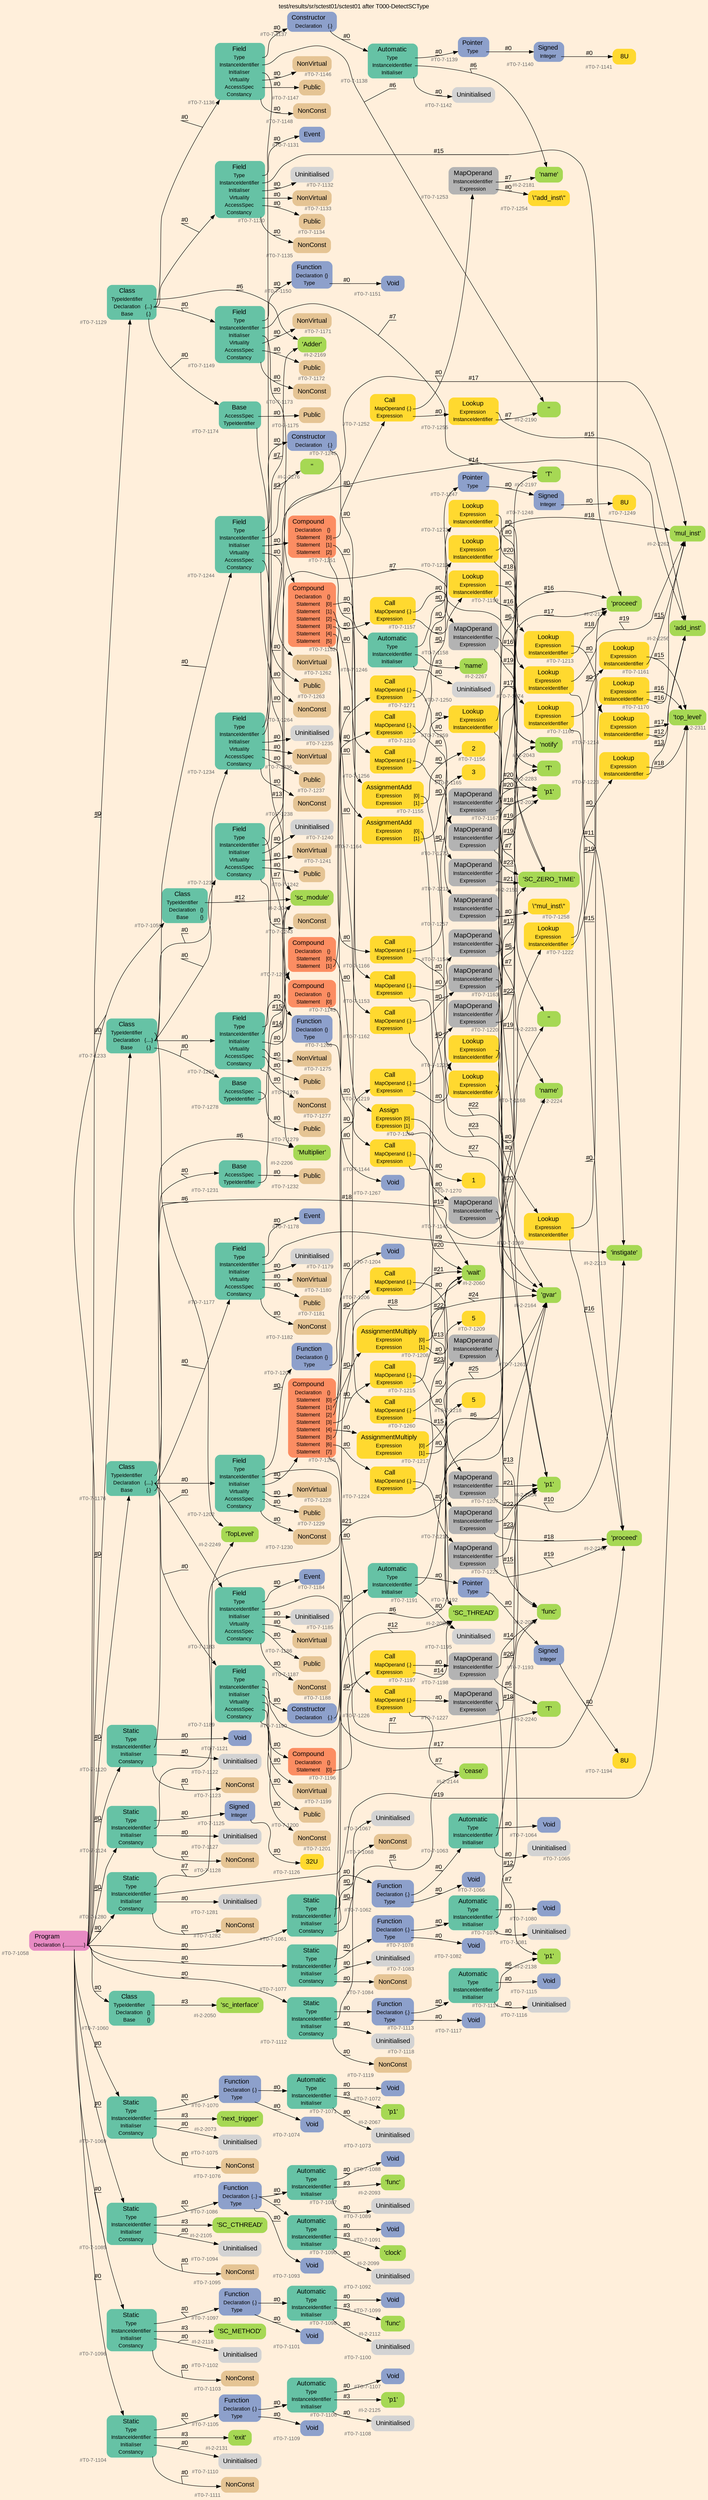 digraph "test/results/sr/sctest01/sctest01 after T000-DetectSCType" {
label = "test/results/sr/sctest01/sctest01 after T000-DetectSCType"
labelloc = t
graph [
    rankdir = "LR"
    ranksep = 0.3
    bgcolor = antiquewhite1
    color = black
    fontcolor = black
    fontname = "Arial"
];
node [
    fontname = "Arial"
];
edge [
    fontname = "Arial"
];

// -------------------- node figure --------------------
// -------- block #T0-7-1058 ----------
"#T0-7-1058" [
    fillcolor = "/set28/4"
    xlabel = "#T0-7-1058"
    fontsize = "12"
    fontcolor = grey40
    shape = "plaintext"
    label = <<TABLE BORDER="0" CELLBORDER="0" CELLSPACING="0">
     <TR><TD><FONT COLOR="black" POINT-SIZE="15">Program</FONT></TD></TR>
     <TR><TD><FONT COLOR="black" POINT-SIZE="12">Declaration</FONT></TD><TD PORT="port0"><FONT COLOR="black" POINT-SIZE="12">{...............}</FONT></TD></TR>
    </TABLE>>
    style = "rounded,filled"
];

// -------- block #T0-7-1059 ----------
"#T0-7-1059" [
    fillcolor = "/set28/1"
    xlabel = "#T0-7-1059"
    fontsize = "12"
    fontcolor = grey40
    shape = "plaintext"
    label = <<TABLE BORDER="0" CELLBORDER="0" CELLSPACING="0">
     <TR><TD><FONT COLOR="black" POINT-SIZE="15">Class</FONT></TD></TR>
     <TR><TD><FONT COLOR="black" POINT-SIZE="12">TypeIdentifier</FONT></TD><TD PORT="port0"></TD></TR>
     <TR><TD><FONT COLOR="black" POINT-SIZE="12">Declaration</FONT></TD><TD PORT="port1"><FONT COLOR="black" POINT-SIZE="12">{}</FONT></TD></TR>
     <TR><TD><FONT COLOR="black" POINT-SIZE="12">Base</FONT></TD><TD PORT="port2"><FONT COLOR="black" POINT-SIZE="12">{}</FONT></TD></TR>
    </TABLE>>
    style = "rounded,filled"
];

// -------- block #I-2-2048 ----------
"#I-2-2048" [
    fillcolor = "/set28/5"
    xlabel = "#I-2-2048"
    fontsize = "12"
    fontcolor = grey40
    shape = "plaintext"
    label = <<TABLE BORDER="0" CELLBORDER="0" CELLSPACING="0">
     <TR><TD><FONT COLOR="black" POINT-SIZE="15">'sc_module'</FONT></TD></TR>
    </TABLE>>
    style = "rounded,filled"
];

// -------- block #T0-7-1060 ----------
"#T0-7-1060" [
    fillcolor = "/set28/1"
    xlabel = "#T0-7-1060"
    fontsize = "12"
    fontcolor = grey40
    shape = "plaintext"
    label = <<TABLE BORDER="0" CELLBORDER="0" CELLSPACING="0">
     <TR><TD><FONT COLOR="black" POINT-SIZE="15">Class</FONT></TD></TR>
     <TR><TD><FONT COLOR="black" POINT-SIZE="12">TypeIdentifier</FONT></TD><TD PORT="port0"></TD></TR>
     <TR><TD><FONT COLOR="black" POINT-SIZE="12">Declaration</FONT></TD><TD PORT="port1"><FONT COLOR="black" POINT-SIZE="12">{}</FONT></TD></TR>
     <TR><TD><FONT COLOR="black" POINT-SIZE="12">Base</FONT></TD><TD PORT="port2"><FONT COLOR="black" POINT-SIZE="12">{}</FONT></TD></TR>
    </TABLE>>
    style = "rounded,filled"
];

// -------- block #I-2-2050 ----------
"#I-2-2050" [
    fillcolor = "/set28/5"
    xlabel = "#I-2-2050"
    fontsize = "12"
    fontcolor = grey40
    shape = "plaintext"
    label = <<TABLE BORDER="0" CELLBORDER="0" CELLSPACING="0">
     <TR><TD><FONT COLOR="black" POINT-SIZE="15">'sc_interface'</FONT></TD></TR>
    </TABLE>>
    style = "rounded,filled"
];

// -------- block #T0-7-1061 ----------
"#T0-7-1061" [
    fillcolor = "/set28/1"
    xlabel = "#T0-7-1061"
    fontsize = "12"
    fontcolor = grey40
    shape = "plaintext"
    label = <<TABLE BORDER="0" CELLBORDER="0" CELLSPACING="0">
     <TR><TD><FONT COLOR="black" POINT-SIZE="15">Static</FONT></TD></TR>
     <TR><TD><FONT COLOR="black" POINT-SIZE="12">Type</FONT></TD><TD PORT="port0"></TD></TR>
     <TR><TD><FONT COLOR="black" POINT-SIZE="12">InstanceIdentifier</FONT></TD><TD PORT="port1"></TD></TR>
     <TR><TD><FONT COLOR="black" POINT-SIZE="12">Initialiser</FONT></TD><TD PORT="port2"></TD></TR>
     <TR><TD><FONT COLOR="black" POINT-SIZE="12">Constancy</FONT></TD><TD PORT="port3"></TD></TR>
    </TABLE>>
    style = "rounded,filled"
];

// -------- block #T0-7-1062 ----------
"#T0-7-1062" [
    fillcolor = "/set28/3"
    xlabel = "#T0-7-1062"
    fontsize = "12"
    fontcolor = grey40
    shape = "plaintext"
    label = <<TABLE BORDER="0" CELLBORDER="0" CELLSPACING="0">
     <TR><TD><FONT COLOR="black" POINT-SIZE="15">Function</FONT></TD></TR>
     <TR><TD><FONT COLOR="black" POINT-SIZE="12">Declaration</FONT></TD><TD PORT="port0"><FONT COLOR="black" POINT-SIZE="12">{.}</FONT></TD></TR>
     <TR><TD><FONT COLOR="black" POINT-SIZE="12">Type</FONT></TD><TD PORT="port1"></TD></TR>
    </TABLE>>
    style = "rounded,filled"
];

// -------- block #T0-7-1063 ----------
"#T0-7-1063" [
    fillcolor = "/set28/1"
    xlabel = "#T0-7-1063"
    fontsize = "12"
    fontcolor = grey40
    shape = "plaintext"
    label = <<TABLE BORDER="0" CELLBORDER="0" CELLSPACING="0">
     <TR><TD><FONT COLOR="black" POINT-SIZE="15">Automatic</FONT></TD></TR>
     <TR><TD><FONT COLOR="black" POINT-SIZE="12">Type</FONT></TD><TD PORT="port0"></TD></TR>
     <TR><TD><FONT COLOR="black" POINT-SIZE="12">InstanceIdentifier</FONT></TD><TD PORT="port1"></TD></TR>
     <TR><TD><FONT COLOR="black" POINT-SIZE="12">Initialiser</FONT></TD><TD PORT="port2"></TD></TR>
    </TABLE>>
    style = "rounded,filled"
];

// -------- block #T0-7-1064 ----------
"#T0-7-1064" [
    fillcolor = "/set28/3"
    xlabel = "#T0-7-1064"
    fontsize = "12"
    fontcolor = grey40
    shape = "plaintext"
    label = <<TABLE BORDER="0" CELLBORDER="0" CELLSPACING="0">
     <TR><TD><FONT COLOR="black" POINT-SIZE="15">Void</FONT></TD></TR>
    </TABLE>>
    style = "rounded,filled"
];

// -------- block #I-2-2054 ----------
"#I-2-2054" [
    fillcolor = "/set28/5"
    xlabel = "#I-2-2054"
    fontsize = "12"
    fontcolor = grey40
    shape = "plaintext"
    label = <<TABLE BORDER="0" CELLBORDER="0" CELLSPACING="0">
     <TR><TD><FONT COLOR="black" POINT-SIZE="15">'p1'</FONT></TD></TR>
    </TABLE>>
    style = "rounded,filled"
];

// -------- block #T0-7-1065 ----------
"#T0-7-1065" [
    xlabel = "#T0-7-1065"
    fontsize = "12"
    fontcolor = grey40
    shape = "plaintext"
    label = <<TABLE BORDER="0" CELLBORDER="0" CELLSPACING="0">
     <TR><TD><FONT COLOR="black" POINT-SIZE="15">Uninitialised</FONT></TD></TR>
    </TABLE>>
    style = "rounded,filled"
];

// -------- block #T0-7-1066 ----------
"#T0-7-1066" [
    fillcolor = "/set28/3"
    xlabel = "#T0-7-1066"
    fontsize = "12"
    fontcolor = grey40
    shape = "plaintext"
    label = <<TABLE BORDER="0" CELLBORDER="0" CELLSPACING="0">
     <TR><TD><FONT COLOR="black" POINT-SIZE="15">Void</FONT></TD></TR>
    </TABLE>>
    style = "rounded,filled"
];

// -------- block #I-2-2060 ----------
"#I-2-2060" [
    fillcolor = "/set28/5"
    xlabel = "#I-2-2060"
    fontsize = "12"
    fontcolor = grey40
    shape = "plaintext"
    label = <<TABLE BORDER="0" CELLBORDER="0" CELLSPACING="0">
     <TR><TD><FONT COLOR="black" POINT-SIZE="15">'wait'</FONT></TD></TR>
    </TABLE>>
    style = "rounded,filled"
];

// -------- block #T0-7-1067 ----------
"#T0-7-1067" [
    xlabel = "#T0-7-1067"
    fontsize = "12"
    fontcolor = grey40
    shape = "plaintext"
    label = <<TABLE BORDER="0" CELLBORDER="0" CELLSPACING="0">
     <TR><TD><FONT COLOR="black" POINT-SIZE="15">Uninitialised</FONT></TD></TR>
    </TABLE>>
    style = "rounded,filled"
];

// -------- block #T0-7-1068 ----------
"#T0-7-1068" [
    fillcolor = "/set28/7"
    xlabel = "#T0-7-1068"
    fontsize = "12"
    fontcolor = grey40
    shape = "plaintext"
    label = <<TABLE BORDER="0" CELLBORDER="0" CELLSPACING="0">
     <TR><TD><FONT COLOR="black" POINT-SIZE="15">NonConst</FONT></TD></TR>
    </TABLE>>
    style = "rounded,filled"
];

// -------- block #T0-7-1069 ----------
"#T0-7-1069" [
    fillcolor = "/set28/1"
    xlabel = "#T0-7-1069"
    fontsize = "12"
    fontcolor = grey40
    shape = "plaintext"
    label = <<TABLE BORDER="0" CELLBORDER="0" CELLSPACING="0">
     <TR><TD><FONT COLOR="black" POINT-SIZE="15">Static</FONT></TD></TR>
     <TR><TD><FONT COLOR="black" POINT-SIZE="12">Type</FONT></TD><TD PORT="port0"></TD></TR>
     <TR><TD><FONT COLOR="black" POINT-SIZE="12">InstanceIdentifier</FONT></TD><TD PORT="port1"></TD></TR>
     <TR><TD><FONT COLOR="black" POINT-SIZE="12">Initialiser</FONT></TD><TD PORT="port2"></TD></TR>
     <TR><TD><FONT COLOR="black" POINT-SIZE="12">Constancy</FONT></TD><TD PORT="port3"></TD></TR>
    </TABLE>>
    style = "rounded,filled"
];

// -------- block #T0-7-1070 ----------
"#T0-7-1070" [
    fillcolor = "/set28/3"
    xlabel = "#T0-7-1070"
    fontsize = "12"
    fontcolor = grey40
    shape = "plaintext"
    label = <<TABLE BORDER="0" CELLBORDER="0" CELLSPACING="0">
     <TR><TD><FONT COLOR="black" POINT-SIZE="15">Function</FONT></TD></TR>
     <TR><TD><FONT COLOR="black" POINT-SIZE="12">Declaration</FONT></TD><TD PORT="port0"><FONT COLOR="black" POINT-SIZE="12">{.}</FONT></TD></TR>
     <TR><TD><FONT COLOR="black" POINT-SIZE="12">Type</FONT></TD><TD PORT="port1"></TD></TR>
    </TABLE>>
    style = "rounded,filled"
];

// -------- block #T0-7-1071 ----------
"#T0-7-1071" [
    fillcolor = "/set28/1"
    xlabel = "#T0-7-1071"
    fontsize = "12"
    fontcolor = grey40
    shape = "plaintext"
    label = <<TABLE BORDER="0" CELLBORDER="0" CELLSPACING="0">
     <TR><TD><FONT COLOR="black" POINT-SIZE="15">Automatic</FONT></TD></TR>
     <TR><TD><FONT COLOR="black" POINT-SIZE="12">Type</FONT></TD><TD PORT="port0"></TD></TR>
     <TR><TD><FONT COLOR="black" POINT-SIZE="12">InstanceIdentifier</FONT></TD><TD PORT="port1"></TD></TR>
     <TR><TD><FONT COLOR="black" POINT-SIZE="12">Initialiser</FONT></TD><TD PORT="port2"></TD></TR>
    </TABLE>>
    style = "rounded,filled"
];

// -------- block #T0-7-1072 ----------
"#T0-7-1072" [
    fillcolor = "/set28/3"
    xlabel = "#T0-7-1072"
    fontsize = "12"
    fontcolor = grey40
    shape = "plaintext"
    label = <<TABLE BORDER="0" CELLBORDER="0" CELLSPACING="0">
     <TR><TD><FONT COLOR="black" POINT-SIZE="15">Void</FONT></TD></TR>
    </TABLE>>
    style = "rounded,filled"
];

// -------- block #I-2-2067 ----------
"#I-2-2067" [
    fillcolor = "/set28/5"
    xlabel = "#I-2-2067"
    fontsize = "12"
    fontcolor = grey40
    shape = "plaintext"
    label = <<TABLE BORDER="0" CELLBORDER="0" CELLSPACING="0">
     <TR><TD><FONT COLOR="black" POINT-SIZE="15">'p1'</FONT></TD></TR>
    </TABLE>>
    style = "rounded,filled"
];

// -------- block #T0-7-1073 ----------
"#T0-7-1073" [
    xlabel = "#T0-7-1073"
    fontsize = "12"
    fontcolor = grey40
    shape = "plaintext"
    label = <<TABLE BORDER="0" CELLBORDER="0" CELLSPACING="0">
     <TR><TD><FONT COLOR="black" POINT-SIZE="15">Uninitialised</FONT></TD></TR>
    </TABLE>>
    style = "rounded,filled"
];

// -------- block #T0-7-1074 ----------
"#T0-7-1074" [
    fillcolor = "/set28/3"
    xlabel = "#T0-7-1074"
    fontsize = "12"
    fontcolor = grey40
    shape = "plaintext"
    label = <<TABLE BORDER="0" CELLBORDER="0" CELLSPACING="0">
     <TR><TD><FONT COLOR="black" POINT-SIZE="15">Void</FONT></TD></TR>
    </TABLE>>
    style = "rounded,filled"
];

// -------- block #I-2-2073 ----------
"#I-2-2073" [
    fillcolor = "/set28/5"
    xlabel = "#I-2-2073"
    fontsize = "12"
    fontcolor = grey40
    shape = "plaintext"
    label = <<TABLE BORDER="0" CELLBORDER="0" CELLSPACING="0">
     <TR><TD><FONT COLOR="black" POINT-SIZE="15">'next_trigger'</FONT></TD></TR>
    </TABLE>>
    style = "rounded,filled"
];

// -------- block #T0-7-1075 ----------
"#T0-7-1075" [
    xlabel = "#T0-7-1075"
    fontsize = "12"
    fontcolor = grey40
    shape = "plaintext"
    label = <<TABLE BORDER="0" CELLBORDER="0" CELLSPACING="0">
     <TR><TD><FONT COLOR="black" POINT-SIZE="15">Uninitialised</FONT></TD></TR>
    </TABLE>>
    style = "rounded,filled"
];

// -------- block #T0-7-1076 ----------
"#T0-7-1076" [
    fillcolor = "/set28/7"
    xlabel = "#T0-7-1076"
    fontsize = "12"
    fontcolor = grey40
    shape = "plaintext"
    label = <<TABLE BORDER="0" CELLBORDER="0" CELLSPACING="0">
     <TR><TD><FONT COLOR="black" POINT-SIZE="15">NonConst</FONT></TD></TR>
    </TABLE>>
    style = "rounded,filled"
];

// -------- block #T0-7-1077 ----------
"#T0-7-1077" [
    fillcolor = "/set28/1"
    xlabel = "#T0-7-1077"
    fontsize = "12"
    fontcolor = grey40
    shape = "plaintext"
    label = <<TABLE BORDER="0" CELLBORDER="0" CELLSPACING="0">
     <TR><TD><FONT COLOR="black" POINT-SIZE="15">Static</FONT></TD></TR>
     <TR><TD><FONT COLOR="black" POINT-SIZE="12">Type</FONT></TD><TD PORT="port0"></TD></TR>
     <TR><TD><FONT COLOR="black" POINT-SIZE="12">InstanceIdentifier</FONT></TD><TD PORT="port1"></TD></TR>
     <TR><TD><FONT COLOR="black" POINT-SIZE="12">Initialiser</FONT></TD><TD PORT="port2"></TD></TR>
     <TR><TD><FONT COLOR="black" POINT-SIZE="12">Constancy</FONT></TD><TD PORT="port3"></TD></TR>
    </TABLE>>
    style = "rounded,filled"
];

// -------- block #T0-7-1078 ----------
"#T0-7-1078" [
    fillcolor = "/set28/3"
    xlabel = "#T0-7-1078"
    fontsize = "12"
    fontcolor = grey40
    shape = "plaintext"
    label = <<TABLE BORDER="0" CELLBORDER="0" CELLSPACING="0">
     <TR><TD><FONT COLOR="black" POINT-SIZE="15">Function</FONT></TD></TR>
     <TR><TD><FONT COLOR="black" POINT-SIZE="12">Declaration</FONT></TD><TD PORT="port0"><FONT COLOR="black" POINT-SIZE="12">{.}</FONT></TD></TR>
     <TR><TD><FONT COLOR="black" POINT-SIZE="12">Type</FONT></TD><TD PORT="port1"></TD></TR>
    </TABLE>>
    style = "rounded,filled"
];

// -------- block #T0-7-1079 ----------
"#T0-7-1079" [
    fillcolor = "/set28/1"
    xlabel = "#T0-7-1079"
    fontsize = "12"
    fontcolor = grey40
    shape = "plaintext"
    label = <<TABLE BORDER="0" CELLBORDER="0" CELLSPACING="0">
     <TR><TD><FONT COLOR="black" POINT-SIZE="15">Automatic</FONT></TD></TR>
     <TR><TD><FONT COLOR="black" POINT-SIZE="12">Type</FONT></TD><TD PORT="port0"></TD></TR>
     <TR><TD><FONT COLOR="black" POINT-SIZE="12">InstanceIdentifier</FONT></TD><TD PORT="port1"></TD></TR>
     <TR><TD><FONT COLOR="black" POINT-SIZE="12">Initialiser</FONT></TD><TD PORT="port2"></TD></TR>
    </TABLE>>
    style = "rounded,filled"
];

// -------- block #T0-7-1080 ----------
"#T0-7-1080" [
    fillcolor = "/set28/3"
    xlabel = "#T0-7-1080"
    fontsize = "12"
    fontcolor = grey40
    shape = "plaintext"
    label = <<TABLE BORDER="0" CELLBORDER="0" CELLSPACING="0">
     <TR><TD><FONT COLOR="black" POINT-SIZE="15">Void</FONT></TD></TR>
    </TABLE>>
    style = "rounded,filled"
];

// -------- block #I-2-2080 ----------
"#I-2-2080" [
    fillcolor = "/set28/5"
    xlabel = "#I-2-2080"
    fontsize = "12"
    fontcolor = grey40
    shape = "plaintext"
    label = <<TABLE BORDER="0" CELLBORDER="0" CELLSPACING="0">
     <TR><TD><FONT COLOR="black" POINT-SIZE="15">'func'</FONT></TD></TR>
    </TABLE>>
    style = "rounded,filled"
];

// -------- block #T0-7-1081 ----------
"#T0-7-1081" [
    xlabel = "#T0-7-1081"
    fontsize = "12"
    fontcolor = grey40
    shape = "plaintext"
    label = <<TABLE BORDER="0" CELLBORDER="0" CELLSPACING="0">
     <TR><TD><FONT COLOR="black" POINT-SIZE="15">Uninitialised</FONT></TD></TR>
    </TABLE>>
    style = "rounded,filled"
];

// -------- block #T0-7-1082 ----------
"#T0-7-1082" [
    fillcolor = "/set28/3"
    xlabel = "#T0-7-1082"
    fontsize = "12"
    fontcolor = grey40
    shape = "plaintext"
    label = <<TABLE BORDER="0" CELLBORDER="0" CELLSPACING="0">
     <TR><TD><FONT COLOR="black" POINT-SIZE="15">Void</FONT></TD></TR>
    </TABLE>>
    style = "rounded,filled"
];

// -------- block #I-2-2086 ----------
"#I-2-2086" [
    fillcolor = "/set28/5"
    xlabel = "#I-2-2086"
    fontsize = "12"
    fontcolor = grey40
    shape = "plaintext"
    label = <<TABLE BORDER="0" CELLBORDER="0" CELLSPACING="0">
     <TR><TD><FONT COLOR="black" POINT-SIZE="15">'SC_THREAD'</FONT></TD></TR>
    </TABLE>>
    style = "rounded,filled"
];

// -------- block #T0-7-1083 ----------
"#T0-7-1083" [
    xlabel = "#T0-7-1083"
    fontsize = "12"
    fontcolor = grey40
    shape = "plaintext"
    label = <<TABLE BORDER="0" CELLBORDER="0" CELLSPACING="0">
     <TR><TD><FONT COLOR="black" POINT-SIZE="15">Uninitialised</FONT></TD></TR>
    </TABLE>>
    style = "rounded,filled"
];

// -------- block #T0-7-1084 ----------
"#T0-7-1084" [
    fillcolor = "/set28/7"
    xlabel = "#T0-7-1084"
    fontsize = "12"
    fontcolor = grey40
    shape = "plaintext"
    label = <<TABLE BORDER="0" CELLBORDER="0" CELLSPACING="0">
     <TR><TD><FONT COLOR="black" POINT-SIZE="15">NonConst</FONT></TD></TR>
    </TABLE>>
    style = "rounded,filled"
];

// -------- block #T0-7-1085 ----------
"#T0-7-1085" [
    fillcolor = "/set28/1"
    xlabel = "#T0-7-1085"
    fontsize = "12"
    fontcolor = grey40
    shape = "plaintext"
    label = <<TABLE BORDER="0" CELLBORDER="0" CELLSPACING="0">
     <TR><TD><FONT COLOR="black" POINT-SIZE="15">Static</FONT></TD></TR>
     <TR><TD><FONT COLOR="black" POINT-SIZE="12">Type</FONT></TD><TD PORT="port0"></TD></TR>
     <TR><TD><FONT COLOR="black" POINT-SIZE="12">InstanceIdentifier</FONT></TD><TD PORT="port1"></TD></TR>
     <TR><TD><FONT COLOR="black" POINT-SIZE="12">Initialiser</FONT></TD><TD PORT="port2"></TD></TR>
     <TR><TD><FONT COLOR="black" POINT-SIZE="12">Constancy</FONT></TD><TD PORT="port3"></TD></TR>
    </TABLE>>
    style = "rounded,filled"
];

// -------- block #T0-7-1086 ----------
"#T0-7-1086" [
    fillcolor = "/set28/3"
    xlabel = "#T0-7-1086"
    fontsize = "12"
    fontcolor = grey40
    shape = "plaintext"
    label = <<TABLE BORDER="0" CELLBORDER="0" CELLSPACING="0">
     <TR><TD><FONT COLOR="black" POINT-SIZE="15">Function</FONT></TD></TR>
     <TR><TD><FONT COLOR="black" POINT-SIZE="12">Declaration</FONT></TD><TD PORT="port0"><FONT COLOR="black" POINT-SIZE="12">{..}</FONT></TD></TR>
     <TR><TD><FONT COLOR="black" POINT-SIZE="12">Type</FONT></TD><TD PORT="port1"></TD></TR>
    </TABLE>>
    style = "rounded,filled"
];

// -------- block #T0-7-1087 ----------
"#T0-7-1087" [
    fillcolor = "/set28/1"
    xlabel = "#T0-7-1087"
    fontsize = "12"
    fontcolor = grey40
    shape = "plaintext"
    label = <<TABLE BORDER="0" CELLBORDER="0" CELLSPACING="0">
     <TR><TD><FONT COLOR="black" POINT-SIZE="15">Automatic</FONT></TD></TR>
     <TR><TD><FONT COLOR="black" POINT-SIZE="12">Type</FONT></TD><TD PORT="port0"></TD></TR>
     <TR><TD><FONT COLOR="black" POINT-SIZE="12">InstanceIdentifier</FONT></TD><TD PORT="port1"></TD></TR>
     <TR><TD><FONT COLOR="black" POINT-SIZE="12">Initialiser</FONT></TD><TD PORT="port2"></TD></TR>
    </TABLE>>
    style = "rounded,filled"
];

// -------- block #T0-7-1088 ----------
"#T0-7-1088" [
    fillcolor = "/set28/3"
    xlabel = "#T0-7-1088"
    fontsize = "12"
    fontcolor = grey40
    shape = "plaintext"
    label = <<TABLE BORDER="0" CELLBORDER="0" CELLSPACING="0">
     <TR><TD><FONT COLOR="black" POINT-SIZE="15">Void</FONT></TD></TR>
    </TABLE>>
    style = "rounded,filled"
];

// -------- block #I-2-2093 ----------
"#I-2-2093" [
    fillcolor = "/set28/5"
    xlabel = "#I-2-2093"
    fontsize = "12"
    fontcolor = grey40
    shape = "plaintext"
    label = <<TABLE BORDER="0" CELLBORDER="0" CELLSPACING="0">
     <TR><TD><FONT COLOR="black" POINT-SIZE="15">'func'</FONT></TD></TR>
    </TABLE>>
    style = "rounded,filled"
];

// -------- block #T0-7-1089 ----------
"#T0-7-1089" [
    xlabel = "#T0-7-1089"
    fontsize = "12"
    fontcolor = grey40
    shape = "plaintext"
    label = <<TABLE BORDER="0" CELLBORDER="0" CELLSPACING="0">
     <TR><TD><FONT COLOR="black" POINT-SIZE="15">Uninitialised</FONT></TD></TR>
    </TABLE>>
    style = "rounded,filled"
];

// -------- block #T0-7-1090 ----------
"#T0-7-1090" [
    fillcolor = "/set28/1"
    xlabel = "#T0-7-1090"
    fontsize = "12"
    fontcolor = grey40
    shape = "plaintext"
    label = <<TABLE BORDER="0" CELLBORDER="0" CELLSPACING="0">
     <TR><TD><FONT COLOR="black" POINT-SIZE="15">Automatic</FONT></TD></TR>
     <TR><TD><FONT COLOR="black" POINT-SIZE="12">Type</FONT></TD><TD PORT="port0"></TD></TR>
     <TR><TD><FONT COLOR="black" POINT-SIZE="12">InstanceIdentifier</FONT></TD><TD PORT="port1"></TD></TR>
     <TR><TD><FONT COLOR="black" POINT-SIZE="12">Initialiser</FONT></TD><TD PORT="port2"></TD></TR>
    </TABLE>>
    style = "rounded,filled"
];

// -------- block #T0-7-1091 ----------
"#T0-7-1091" [
    fillcolor = "/set28/3"
    xlabel = "#T0-7-1091"
    fontsize = "12"
    fontcolor = grey40
    shape = "plaintext"
    label = <<TABLE BORDER="0" CELLBORDER="0" CELLSPACING="0">
     <TR><TD><FONT COLOR="black" POINT-SIZE="15">Void</FONT></TD></TR>
    </TABLE>>
    style = "rounded,filled"
];

// -------- block #I-2-2099 ----------
"#I-2-2099" [
    fillcolor = "/set28/5"
    xlabel = "#I-2-2099"
    fontsize = "12"
    fontcolor = grey40
    shape = "plaintext"
    label = <<TABLE BORDER="0" CELLBORDER="0" CELLSPACING="0">
     <TR><TD><FONT COLOR="black" POINT-SIZE="15">'clock'</FONT></TD></TR>
    </TABLE>>
    style = "rounded,filled"
];

// -------- block #T0-7-1092 ----------
"#T0-7-1092" [
    xlabel = "#T0-7-1092"
    fontsize = "12"
    fontcolor = grey40
    shape = "plaintext"
    label = <<TABLE BORDER="0" CELLBORDER="0" CELLSPACING="0">
     <TR><TD><FONT COLOR="black" POINT-SIZE="15">Uninitialised</FONT></TD></TR>
    </TABLE>>
    style = "rounded,filled"
];

// -------- block #T0-7-1093 ----------
"#T0-7-1093" [
    fillcolor = "/set28/3"
    xlabel = "#T0-7-1093"
    fontsize = "12"
    fontcolor = grey40
    shape = "plaintext"
    label = <<TABLE BORDER="0" CELLBORDER="0" CELLSPACING="0">
     <TR><TD><FONT COLOR="black" POINT-SIZE="15">Void</FONT></TD></TR>
    </TABLE>>
    style = "rounded,filled"
];

// -------- block #I-2-2105 ----------
"#I-2-2105" [
    fillcolor = "/set28/5"
    xlabel = "#I-2-2105"
    fontsize = "12"
    fontcolor = grey40
    shape = "plaintext"
    label = <<TABLE BORDER="0" CELLBORDER="0" CELLSPACING="0">
     <TR><TD><FONT COLOR="black" POINT-SIZE="15">'SC_CTHREAD'</FONT></TD></TR>
    </TABLE>>
    style = "rounded,filled"
];

// -------- block #T0-7-1094 ----------
"#T0-7-1094" [
    xlabel = "#T0-7-1094"
    fontsize = "12"
    fontcolor = grey40
    shape = "plaintext"
    label = <<TABLE BORDER="0" CELLBORDER="0" CELLSPACING="0">
     <TR><TD><FONT COLOR="black" POINT-SIZE="15">Uninitialised</FONT></TD></TR>
    </TABLE>>
    style = "rounded,filled"
];

// -------- block #T0-7-1095 ----------
"#T0-7-1095" [
    fillcolor = "/set28/7"
    xlabel = "#T0-7-1095"
    fontsize = "12"
    fontcolor = grey40
    shape = "plaintext"
    label = <<TABLE BORDER="0" CELLBORDER="0" CELLSPACING="0">
     <TR><TD><FONT COLOR="black" POINT-SIZE="15">NonConst</FONT></TD></TR>
    </TABLE>>
    style = "rounded,filled"
];

// -------- block #T0-7-1096 ----------
"#T0-7-1096" [
    fillcolor = "/set28/1"
    xlabel = "#T0-7-1096"
    fontsize = "12"
    fontcolor = grey40
    shape = "plaintext"
    label = <<TABLE BORDER="0" CELLBORDER="0" CELLSPACING="0">
     <TR><TD><FONT COLOR="black" POINT-SIZE="15">Static</FONT></TD></TR>
     <TR><TD><FONT COLOR="black" POINT-SIZE="12">Type</FONT></TD><TD PORT="port0"></TD></TR>
     <TR><TD><FONT COLOR="black" POINT-SIZE="12">InstanceIdentifier</FONT></TD><TD PORT="port1"></TD></TR>
     <TR><TD><FONT COLOR="black" POINT-SIZE="12">Initialiser</FONT></TD><TD PORT="port2"></TD></TR>
     <TR><TD><FONT COLOR="black" POINT-SIZE="12">Constancy</FONT></TD><TD PORT="port3"></TD></TR>
    </TABLE>>
    style = "rounded,filled"
];

// -------- block #T0-7-1097 ----------
"#T0-7-1097" [
    fillcolor = "/set28/3"
    xlabel = "#T0-7-1097"
    fontsize = "12"
    fontcolor = grey40
    shape = "plaintext"
    label = <<TABLE BORDER="0" CELLBORDER="0" CELLSPACING="0">
     <TR><TD><FONT COLOR="black" POINT-SIZE="15">Function</FONT></TD></TR>
     <TR><TD><FONT COLOR="black" POINT-SIZE="12">Declaration</FONT></TD><TD PORT="port0"><FONT COLOR="black" POINT-SIZE="12">{.}</FONT></TD></TR>
     <TR><TD><FONT COLOR="black" POINT-SIZE="12">Type</FONT></TD><TD PORT="port1"></TD></TR>
    </TABLE>>
    style = "rounded,filled"
];

// -------- block #T0-7-1098 ----------
"#T0-7-1098" [
    fillcolor = "/set28/1"
    xlabel = "#T0-7-1098"
    fontsize = "12"
    fontcolor = grey40
    shape = "plaintext"
    label = <<TABLE BORDER="0" CELLBORDER="0" CELLSPACING="0">
     <TR><TD><FONT COLOR="black" POINT-SIZE="15">Automatic</FONT></TD></TR>
     <TR><TD><FONT COLOR="black" POINT-SIZE="12">Type</FONT></TD><TD PORT="port0"></TD></TR>
     <TR><TD><FONT COLOR="black" POINT-SIZE="12">InstanceIdentifier</FONT></TD><TD PORT="port1"></TD></TR>
     <TR><TD><FONT COLOR="black" POINT-SIZE="12">Initialiser</FONT></TD><TD PORT="port2"></TD></TR>
    </TABLE>>
    style = "rounded,filled"
];

// -------- block #T0-7-1099 ----------
"#T0-7-1099" [
    fillcolor = "/set28/3"
    xlabel = "#T0-7-1099"
    fontsize = "12"
    fontcolor = grey40
    shape = "plaintext"
    label = <<TABLE BORDER="0" CELLBORDER="0" CELLSPACING="0">
     <TR><TD><FONT COLOR="black" POINT-SIZE="15">Void</FONT></TD></TR>
    </TABLE>>
    style = "rounded,filled"
];

// -------- block #I-2-2112 ----------
"#I-2-2112" [
    fillcolor = "/set28/5"
    xlabel = "#I-2-2112"
    fontsize = "12"
    fontcolor = grey40
    shape = "plaintext"
    label = <<TABLE BORDER="0" CELLBORDER="0" CELLSPACING="0">
     <TR><TD><FONT COLOR="black" POINT-SIZE="15">'func'</FONT></TD></TR>
    </TABLE>>
    style = "rounded,filled"
];

// -------- block #T0-7-1100 ----------
"#T0-7-1100" [
    xlabel = "#T0-7-1100"
    fontsize = "12"
    fontcolor = grey40
    shape = "plaintext"
    label = <<TABLE BORDER="0" CELLBORDER="0" CELLSPACING="0">
     <TR><TD><FONT COLOR="black" POINT-SIZE="15">Uninitialised</FONT></TD></TR>
    </TABLE>>
    style = "rounded,filled"
];

// -------- block #T0-7-1101 ----------
"#T0-7-1101" [
    fillcolor = "/set28/3"
    xlabel = "#T0-7-1101"
    fontsize = "12"
    fontcolor = grey40
    shape = "plaintext"
    label = <<TABLE BORDER="0" CELLBORDER="0" CELLSPACING="0">
     <TR><TD><FONT COLOR="black" POINT-SIZE="15">Void</FONT></TD></TR>
    </TABLE>>
    style = "rounded,filled"
];

// -------- block #I-2-2118 ----------
"#I-2-2118" [
    fillcolor = "/set28/5"
    xlabel = "#I-2-2118"
    fontsize = "12"
    fontcolor = grey40
    shape = "plaintext"
    label = <<TABLE BORDER="0" CELLBORDER="0" CELLSPACING="0">
     <TR><TD><FONT COLOR="black" POINT-SIZE="15">'SC_METHOD'</FONT></TD></TR>
    </TABLE>>
    style = "rounded,filled"
];

// -------- block #T0-7-1102 ----------
"#T0-7-1102" [
    xlabel = "#T0-7-1102"
    fontsize = "12"
    fontcolor = grey40
    shape = "plaintext"
    label = <<TABLE BORDER="0" CELLBORDER="0" CELLSPACING="0">
     <TR><TD><FONT COLOR="black" POINT-SIZE="15">Uninitialised</FONT></TD></TR>
    </TABLE>>
    style = "rounded,filled"
];

// -------- block #T0-7-1103 ----------
"#T0-7-1103" [
    fillcolor = "/set28/7"
    xlabel = "#T0-7-1103"
    fontsize = "12"
    fontcolor = grey40
    shape = "plaintext"
    label = <<TABLE BORDER="0" CELLBORDER="0" CELLSPACING="0">
     <TR><TD><FONT COLOR="black" POINT-SIZE="15">NonConst</FONT></TD></TR>
    </TABLE>>
    style = "rounded,filled"
];

// -------- block #T0-7-1104 ----------
"#T0-7-1104" [
    fillcolor = "/set28/1"
    xlabel = "#T0-7-1104"
    fontsize = "12"
    fontcolor = grey40
    shape = "plaintext"
    label = <<TABLE BORDER="0" CELLBORDER="0" CELLSPACING="0">
     <TR><TD><FONT COLOR="black" POINT-SIZE="15">Static</FONT></TD></TR>
     <TR><TD><FONT COLOR="black" POINT-SIZE="12">Type</FONT></TD><TD PORT="port0"></TD></TR>
     <TR><TD><FONT COLOR="black" POINT-SIZE="12">InstanceIdentifier</FONT></TD><TD PORT="port1"></TD></TR>
     <TR><TD><FONT COLOR="black" POINT-SIZE="12">Initialiser</FONT></TD><TD PORT="port2"></TD></TR>
     <TR><TD><FONT COLOR="black" POINT-SIZE="12">Constancy</FONT></TD><TD PORT="port3"></TD></TR>
    </TABLE>>
    style = "rounded,filled"
];

// -------- block #T0-7-1105 ----------
"#T0-7-1105" [
    fillcolor = "/set28/3"
    xlabel = "#T0-7-1105"
    fontsize = "12"
    fontcolor = grey40
    shape = "plaintext"
    label = <<TABLE BORDER="0" CELLBORDER="0" CELLSPACING="0">
     <TR><TD><FONT COLOR="black" POINT-SIZE="15">Function</FONT></TD></TR>
     <TR><TD><FONT COLOR="black" POINT-SIZE="12">Declaration</FONT></TD><TD PORT="port0"><FONT COLOR="black" POINT-SIZE="12">{.}</FONT></TD></TR>
     <TR><TD><FONT COLOR="black" POINT-SIZE="12">Type</FONT></TD><TD PORT="port1"></TD></TR>
    </TABLE>>
    style = "rounded,filled"
];

// -------- block #T0-7-1106 ----------
"#T0-7-1106" [
    fillcolor = "/set28/1"
    xlabel = "#T0-7-1106"
    fontsize = "12"
    fontcolor = grey40
    shape = "plaintext"
    label = <<TABLE BORDER="0" CELLBORDER="0" CELLSPACING="0">
     <TR><TD><FONT COLOR="black" POINT-SIZE="15">Automatic</FONT></TD></TR>
     <TR><TD><FONT COLOR="black" POINT-SIZE="12">Type</FONT></TD><TD PORT="port0"></TD></TR>
     <TR><TD><FONT COLOR="black" POINT-SIZE="12">InstanceIdentifier</FONT></TD><TD PORT="port1"></TD></TR>
     <TR><TD><FONT COLOR="black" POINT-SIZE="12">Initialiser</FONT></TD><TD PORT="port2"></TD></TR>
    </TABLE>>
    style = "rounded,filled"
];

// -------- block #T0-7-1107 ----------
"#T0-7-1107" [
    fillcolor = "/set28/3"
    xlabel = "#T0-7-1107"
    fontsize = "12"
    fontcolor = grey40
    shape = "plaintext"
    label = <<TABLE BORDER="0" CELLBORDER="0" CELLSPACING="0">
     <TR><TD><FONT COLOR="black" POINT-SIZE="15">Void</FONT></TD></TR>
    </TABLE>>
    style = "rounded,filled"
];

// -------- block #I-2-2125 ----------
"#I-2-2125" [
    fillcolor = "/set28/5"
    xlabel = "#I-2-2125"
    fontsize = "12"
    fontcolor = grey40
    shape = "plaintext"
    label = <<TABLE BORDER="0" CELLBORDER="0" CELLSPACING="0">
     <TR><TD><FONT COLOR="black" POINT-SIZE="15">'p1'</FONT></TD></TR>
    </TABLE>>
    style = "rounded,filled"
];

// -------- block #T0-7-1108 ----------
"#T0-7-1108" [
    xlabel = "#T0-7-1108"
    fontsize = "12"
    fontcolor = grey40
    shape = "plaintext"
    label = <<TABLE BORDER="0" CELLBORDER="0" CELLSPACING="0">
     <TR><TD><FONT COLOR="black" POINT-SIZE="15">Uninitialised</FONT></TD></TR>
    </TABLE>>
    style = "rounded,filled"
];

// -------- block #T0-7-1109 ----------
"#T0-7-1109" [
    fillcolor = "/set28/3"
    xlabel = "#T0-7-1109"
    fontsize = "12"
    fontcolor = grey40
    shape = "plaintext"
    label = <<TABLE BORDER="0" CELLBORDER="0" CELLSPACING="0">
     <TR><TD><FONT COLOR="black" POINT-SIZE="15">Void</FONT></TD></TR>
    </TABLE>>
    style = "rounded,filled"
];

// -------- block #I-2-2131 ----------
"#I-2-2131" [
    fillcolor = "/set28/5"
    xlabel = "#I-2-2131"
    fontsize = "12"
    fontcolor = grey40
    shape = "plaintext"
    label = <<TABLE BORDER="0" CELLBORDER="0" CELLSPACING="0">
     <TR><TD><FONT COLOR="black" POINT-SIZE="15">'exit'</FONT></TD></TR>
    </TABLE>>
    style = "rounded,filled"
];

// -------- block #T0-7-1110 ----------
"#T0-7-1110" [
    xlabel = "#T0-7-1110"
    fontsize = "12"
    fontcolor = grey40
    shape = "plaintext"
    label = <<TABLE BORDER="0" CELLBORDER="0" CELLSPACING="0">
     <TR><TD><FONT COLOR="black" POINT-SIZE="15">Uninitialised</FONT></TD></TR>
    </TABLE>>
    style = "rounded,filled"
];

// -------- block #T0-7-1111 ----------
"#T0-7-1111" [
    fillcolor = "/set28/7"
    xlabel = "#T0-7-1111"
    fontsize = "12"
    fontcolor = grey40
    shape = "plaintext"
    label = <<TABLE BORDER="0" CELLBORDER="0" CELLSPACING="0">
     <TR><TD><FONT COLOR="black" POINT-SIZE="15">NonConst</FONT></TD></TR>
    </TABLE>>
    style = "rounded,filled"
];

// -------- block #T0-7-1112 ----------
"#T0-7-1112" [
    fillcolor = "/set28/1"
    xlabel = "#T0-7-1112"
    fontsize = "12"
    fontcolor = grey40
    shape = "plaintext"
    label = <<TABLE BORDER="0" CELLBORDER="0" CELLSPACING="0">
     <TR><TD><FONT COLOR="black" POINT-SIZE="15">Static</FONT></TD></TR>
     <TR><TD><FONT COLOR="black" POINT-SIZE="12">Type</FONT></TD><TD PORT="port0"></TD></TR>
     <TR><TD><FONT COLOR="black" POINT-SIZE="12">InstanceIdentifier</FONT></TD><TD PORT="port1"></TD></TR>
     <TR><TD><FONT COLOR="black" POINT-SIZE="12">Initialiser</FONT></TD><TD PORT="port2"></TD></TR>
     <TR><TD><FONT COLOR="black" POINT-SIZE="12">Constancy</FONT></TD><TD PORT="port3"></TD></TR>
    </TABLE>>
    style = "rounded,filled"
];

// -------- block #T0-7-1113 ----------
"#T0-7-1113" [
    fillcolor = "/set28/3"
    xlabel = "#T0-7-1113"
    fontsize = "12"
    fontcolor = grey40
    shape = "plaintext"
    label = <<TABLE BORDER="0" CELLBORDER="0" CELLSPACING="0">
     <TR><TD><FONT COLOR="black" POINT-SIZE="15">Function</FONT></TD></TR>
     <TR><TD><FONT COLOR="black" POINT-SIZE="12">Declaration</FONT></TD><TD PORT="port0"><FONT COLOR="black" POINT-SIZE="12">{.}</FONT></TD></TR>
     <TR><TD><FONT COLOR="black" POINT-SIZE="12">Type</FONT></TD><TD PORT="port1"></TD></TR>
    </TABLE>>
    style = "rounded,filled"
];

// -------- block #T0-7-1114 ----------
"#T0-7-1114" [
    fillcolor = "/set28/1"
    xlabel = "#T0-7-1114"
    fontsize = "12"
    fontcolor = grey40
    shape = "plaintext"
    label = <<TABLE BORDER="0" CELLBORDER="0" CELLSPACING="0">
     <TR><TD><FONT COLOR="black" POINT-SIZE="15">Automatic</FONT></TD></TR>
     <TR><TD><FONT COLOR="black" POINT-SIZE="12">Type</FONT></TD><TD PORT="port0"></TD></TR>
     <TR><TD><FONT COLOR="black" POINT-SIZE="12">InstanceIdentifier</FONT></TD><TD PORT="port1"></TD></TR>
     <TR><TD><FONT COLOR="black" POINT-SIZE="12">Initialiser</FONT></TD><TD PORT="port2"></TD></TR>
    </TABLE>>
    style = "rounded,filled"
];

// -------- block #T0-7-1115 ----------
"#T0-7-1115" [
    fillcolor = "/set28/3"
    xlabel = "#T0-7-1115"
    fontsize = "12"
    fontcolor = grey40
    shape = "plaintext"
    label = <<TABLE BORDER="0" CELLBORDER="0" CELLSPACING="0">
     <TR><TD><FONT COLOR="black" POINT-SIZE="15">Void</FONT></TD></TR>
    </TABLE>>
    style = "rounded,filled"
];

// -------- block #I-2-2138 ----------
"#I-2-2138" [
    fillcolor = "/set28/5"
    xlabel = "#I-2-2138"
    fontsize = "12"
    fontcolor = grey40
    shape = "plaintext"
    label = <<TABLE BORDER="0" CELLBORDER="0" CELLSPACING="0">
     <TR><TD><FONT COLOR="black" POINT-SIZE="15">'p1'</FONT></TD></TR>
    </TABLE>>
    style = "rounded,filled"
];

// -------- block #T0-7-1116 ----------
"#T0-7-1116" [
    xlabel = "#T0-7-1116"
    fontsize = "12"
    fontcolor = grey40
    shape = "plaintext"
    label = <<TABLE BORDER="0" CELLBORDER="0" CELLSPACING="0">
     <TR><TD><FONT COLOR="black" POINT-SIZE="15">Uninitialised</FONT></TD></TR>
    </TABLE>>
    style = "rounded,filled"
];

// -------- block #T0-7-1117 ----------
"#T0-7-1117" [
    fillcolor = "/set28/3"
    xlabel = "#T0-7-1117"
    fontsize = "12"
    fontcolor = grey40
    shape = "plaintext"
    label = <<TABLE BORDER="0" CELLBORDER="0" CELLSPACING="0">
     <TR><TD><FONT COLOR="black" POINT-SIZE="15">Void</FONT></TD></TR>
    </TABLE>>
    style = "rounded,filled"
];

// -------- block #I-2-2144 ----------
"#I-2-2144" [
    fillcolor = "/set28/5"
    xlabel = "#I-2-2144"
    fontsize = "12"
    fontcolor = grey40
    shape = "plaintext"
    label = <<TABLE BORDER="0" CELLBORDER="0" CELLSPACING="0">
     <TR><TD><FONT COLOR="black" POINT-SIZE="15">'cease'</FONT></TD></TR>
    </TABLE>>
    style = "rounded,filled"
];

// -------- block #T0-7-1118 ----------
"#T0-7-1118" [
    xlabel = "#T0-7-1118"
    fontsize = "12"
    fontcolor = grey40
    shape = "plaintext"
    label = <<TABLE BORDER="0" CELLBORDER="0" CELLSPACING="0">
     <TR><TD><FONT COLOR="black" POINT-SIZE="15">Uninitialised</FONT></TD></TR>
    </TABLE>>
    style = "rounded,filled"
];

// -------- block #T0-7-1119 ----------
"#T0-7-1119" [
    fillcolor = "/set28/7"
    xlabel = "#T0-7-1119"
    fontsize = "12"
    fontcolor = grey40
    shape = "plaintext"
    label = <<TABLE BORDER="0" CELLBORDER="0" CELLSPACING="0">
     <TR><TD><FONT COLOR="black" POINT-SIZE="15">NonConst</FONT></TD></TR>
    </TABLE>>
    style = "rounded,filled"
];

// -------- block #T0-7-1120 ----------
"#T0-7-1120" [
    fillcolor = "/set28/1"
    xlabel = "#T0-7-1120"
    fontsize = "12"
    fontcolor = grey40
    shape = "plaintext"
    label = <<TABLE BORDER="0" CELLBORDER="0" CELLSPACING="0">
     <TR><TD><FONT COLOR="black" POINT-SIZE="15">Static</FONT></TD></TR>
     <TR><TD><FONT COLOR="black" POINT-SIZE="12">Type</FONT></TD><TD PORT="port0"></TD></TR>
     <TR><TD><FONT COLOR="black" POINT-SIZE="12">InstanceIdentifier</FONT></TD><TD PORT="port1"></TD></TR>
     <TR><TD><FONT COLOR="black" POINT-SIZE="12">Initialiser</FONT></TD><TD PORT="port2"></TD></TR>
     <TR><TD><FONT COLOR="black" POINT-SIZE="12">Constancy</FONT></TD><TD PORT="port3"></TD></TR>
    </TABLE>>
    style = "rounded,filled"
];

// -------- block #T0-7-1121 ----------
"#T0-7-1121" [
    fillcolor = "/set28/3"
    xlabel = "#T0-7-1121"
    fontsize = "12"
    fontcolor = grey40
    shape = "plaintext"
    label = <<TABLE BORDER="0" CELLBORDER="0" CELLSPACING="0">
     <TR><TD><FONT COLOR="black" POINT-SIZE="15">Void</FONT></TD></TR>
    </TABLE>>
    style = "rounded,filled"
];

// -------- block #I-2-2151 ----------
"#I-2-2151" [
    fillcolor = "/set28/5"
    xlabel = "#I-2-2151"
    fontsize = "12"
    fontcolor = grey40
    shape = "plaintext"
    label = <<TABLE BORDER="0" CELLBORDER="0" CELLSPACING="0">
     <TR><TD><FONT COLOR="black" POINT-SIZE="15">'SC_ZERO_TIME'</FONT></TD></TR>
    </TABLE>>
    style = "rounded,filled"
];

// -------- block #T0-7-1122 ----------
"#T0-7-1122" [
    xlabel = "#T0-7-1122"
    fontsize = "12"
    fontcolor = grey40
    shape = "plaintext"
    label = <<TABLE BORDER="0" CELLBORDER="0" CELLSPACING="0">
     <TR><TD><FONT COLOR="black" POINT-SIZE="15">Uninitialised</FONT></TD></TR>
    </TABLE>>
    style = "rounded,filled"
];

// -------- block #T0-7-1123 ----------
"#T0-7-1123" [
    fillcolor = "/set28/7"
    xlabel = "#T0-7-1123"
    fontsize = "12"
    fontcolor = grey40
    shape = "plaintext"
    label = <<TABLE BORDER="0" CELLBORDER="0" CELLSPACING="0">
     <TR><TD><FONT COLOR="black" POINT-SIZE="15">NonConst</FONT></TD></TR>
    </TABLE>>
    style = "rounded,filled"
];

// -------- block #T0-7-1124 ----------
"#T0-7-1124" [
    fillcolor = "/set28/1"
    xlabel = "#T0-7-1124"
    fontsize = "12"
    fontcolor = grey40
    shape = "plaintext"
    label = <<TABLE BORDER="0" CELLBORDER="0" CELLSPACING="0">
     <TR><TD><FONT COLOR="black" POINT-SIZE="15">Static</FONT></TD></TR>
     <TR><TD><FONT COLOR="black" POINT-SIZE="12">Type</FONT></TD><TD PORT="port0"></TD></TR>
     <TR><TD><FONT COLOR="black" POINT-SIZE="12">InstanceIdentifier</FONT></TD><TD PORT="port1"></TD></TR>
     <TR><TD><FONT COLOR="black" POINT-SIZE="12">Initialiser</FONT></TD><TD PORT="port2"></TD></TR>
     <TR><TD><FONT COLOR="black" POINT-SIZE="12">Constancy</FONT></TD><TD PORT="port3"></TD></TR>
    </TABLE>>
    style = "rounded,filled"
];

// -------- block #T0-7-1125 ----------
"#T0-7-1125" [
    fillcolor = "/set28/3"
    xlabel = "#T0-7-1125"
    fontsize = "12"
    fontcolor = grey40
    shape = "plaintext"
    label = <<TABLE BORDER="0" CELLBORDER="0" CELLSPACING="0">
     <TR><TD><FONT COLOR="black" POINT-SIZE="15">Signed</FONT></TD></TR>
     <TR><TD><FONT COLOR="black" POINT-SIZE="12">Integer</FONT></TD><TD PORT="port0"></TD></TR>
    </TABLE>>
    style = "rounded,filled"
];

// -------- block #T0-7-1126 ----------
"#T0-7-1126" [
    fillcolor = "/set28/6"
    xlabel = "#T0-7-1126"
    fontsize = "12"
    fontcolor = grey40
    shape = "plaintext"
    label = <<TABLE BORDER="0" CELLBORDER="0" CELLSPACING="0">
     <TR><TD><FONT COLOR="black" POINT-SIZE="15">32U</FONT></TD></TR>
    </TABLE>>
    style = "rounded,filled"
];

// -------- block #I-2-2164 ----------
"#I-2-2164" [
    fillcolor = "/set28/5"
    xlabel = "#I-2-2164"
    fontsize = "12"
    fontcolor = grey40
    shape = "plaintext"
    label = <<TABLE BORDER="0" CELLBORDER="0" CELLSPACING="0">
     <TR><TD><FONT COLOR="black" POINT-SIZE="15">'gvar'</FONT></TD></TR>
    </TABLE>>
    style = "rounded,filled"
];

// -------- block #T0-7-1127 ----------
"#T0-7-1127" [
    xlabel = "#T0-7-1127"
    fontsize = "12"
    fontcolor = grey40
    shape = "plaintext"
    label = <<TABLE BORDER="0" CELLBORDER="0" CELLSPACING="0">
     <TR><TD><FONT COLOR="black" POINT-SIZE="15">Uninitialised</FONT></TD></TR>
    </TABLE>>
    style = "rounded,filled"
];

// -------- block #T0-7-1128 ----------
"#T0-7-1128" [
    fillcolor = "/set28/7"
    xlabel = "#T0-7-1128"
    fontsize = "12"
    fontcolor = grey40
    shape = "plaintext"
    label = <<TABLE BORDER="0" CELLBORDER="0" CELLSPACING="0">
     <TR><TD><FONT COLOR="black" POINT-SIZE="15">NonConst</FONT></TD></TR>
    </TABLE>>
    style = "rounded,filled"
];

// -------- block #T0-7-1129 ----------
"#T0-7-1129" [
    fillcolor = "/set28/1"
    xlabel = "#T0-7-1129"
    fontsize = "12"
    fontcolor = grey40
    shape = "plaintext"
    label = <<TABLE BORDER="0" CELLBORDER="0" CELLSPACING="0">
     <TR><TD><FONT COLOR="black" POINT-SIZE="15">Class</FONT></TD></TR>
     <TR><TD><FONT COLOR="black" POINT-SIZE="12">TypeIdentifier</FONT></TD><TD PORT="port0"></TD></TR>
     <TR><TD><FONT COLOR="black" POINT-SIZE="12">Declaration</FONT></TD><TD PORT="port1"><FONT COLOR="black" POINT-SIZE="12">{...}</FONT></TD></TR>
     <TR><TD><FONT COLOR="black" POINT-SIZE="12">Base</FONT></TD><TD PORT="port2"><FONT COLOR="black" POINT-SIZE="12">{.}</FONT></TD></TR>
    </TABLE>>
    style = "rounded,filled"
];

// -------- block #I-2-2169 ----------
"#I-2-2169" [
    fillcolor = "/set28/5"
    xlabel = "#I-2-2169"
    fontsize = "12"
    fontcolor = grey40
    shape = "plaintext"
    label = <<TABLE BORDER="0" CELLBORDER="0" CELLSPACING="0">
     <TR><TD><FONT COLOR="black" POINT-SIZE="15">'Adder'</FONT></TD></TR>
    </TABLE>>
    style = "rounded,filled"
];

// -------- block #T0-7-1130 ----------
"#T0-7-1130" [
    fillcolor = "/set28/1"
    xlabel = "#T0-7-1130"
    fontsize = "12"
    fontcolor = grey40
    shape = "plaintext"
    label = <<TABLE BORDER="0" CELLBORDER="0" CELLSPACING="0">
     <TR><TD><FONT COLOR="black" POINT-SIZE="15">Field</FONT></TD></TR>
     <TR><TD><FONT COLOR="black" POINT-SIZE="12">Type</FONT></TD><TD PORT="port0"></TD></TR>
     <TR><TD><FONT COLOR="black" POINT-SIZE="12">InstanceIdentifier</FONT></TD><TD PORT="port1"></TD></TR>
     <TR><TD><FONT COLOR="black" POINT-SIZE="12">Initialiser</FONT></TD><TD PORT="port2"></TD></TR>
     <TR><TD><FONT COLOR="black" POINT-SIZE="12">Virtuality</FONT></TD><TD PORT="port3"></TD></TR>
     <TR><TD><FONT COLOR="black" POINT-SIZE="12">AccessSpec</FONT></TD><TD PORT="port4"></TD></TR>
     <TR><TD><FONT COLOR="black" POINT-SIZE="12">Constancy</FONT></TD><TD PORT="port5"></TD></TR>
    </TABLE>>
    style = "rounded,filled"
];

// -------- block #T0-7-1131 ----------
"#T0-7-1131" [
    fillcolor = "/set28/3"
    xlabel = "#T0-7-1131"
    fontsize = "12"
    fontcolor = grey40
    shape = "plaintext"
    label = <<TABLE BORDER="0" CELLBORDER="0" CELLSPACING="0">
     <TR><TD><FONT COLOR="black" POINT-SIZE="15">Event</FONT></TD></TR>
    </TABLE>>
    style = "rounded,filled"
];

// -------- block #I-2-2176 ----------
"#I-2-2176" [
    fillcolor = "/set28/5"
    xlabel = "#I-2-2176"
    fontsize = "12"
    fontcolor = grey40
    shape = "plaintext"
    label = <<TABLE BORDER="0" CELLBORDER="0" CELLSPACING="0">
     <TR><TD><FONT COLOR="black" POINT-SIZE="15">'proceed'</FONT></TD></TR>
    </TABLE>>
    style = "rounded,filled"
];

// -------- block #T0-7-1132 ----------
"#T0-7-1132" [
    xlabel = "#T0-7-1132"
    fontsize = "12"
    fontcolor = grey40
    shape = "plaintext"
    label = <<TABLE BORDER="0" CELLBORDER="0" CELLSPACING="0">
     <TR><TD><FONT COLOR="black" POINT-SIZE="15">Uninitialised</FONT></TD></TR>
    </TABLE>>
    style = "rounded,filled"
];

// -------- block #T0-7-1133 ----------
"#T0-7-1133" [
    fillcolor = "/set28/7"
    xlabel = "#T0-7-1133"
    fontsize = "12"
    fontcolor = grey40
    shape = "plaintext"
    label = <<TABLE BORDER="0" CELLBORDER="0" CELLSPACING="0">
     <TR><TD><FONT COLOR="black" POINT-SIZE="15">NonVirtual</FONT></TD></TR>
    </TABLE>>
    style = "rounded,filled"
];

// -------- block #T0-7-1134 ----------
"#T0-7-1134" [
    fillcolor = "/set28/7"
    xlabel = "#T0-7-1134"
    fontsize = "12"
    fontcolor = grey40
    shape = "plaintext"
    label = <<TABLE BORDER="0" CELLBORDER="0" CELLSPACING="0">
     <TR><TD><FONT COLOR="black" POINT-SIZE="15">Public</FONT></TD></TR>
    </TABLE>>
    style = "rounded,filled"
];

// -------- block #T0-7-1135 ----------
"#T0-7-1135" [
    fillcolor = "/set28/7"
    xlabel = "#T0-7-1135"
    fontsize = "12"
    fontcolor = grey40
    shape = "plaintext"
    label = <<TABLE BORDER="0" CELLBORDER="0" CELLSPACING="0">
     <TR><TD><FONT COLOR="black" POINT-SIZE="15">NonConst</FONT></TD></TR>
    </TABLE>>
    style = "rounded,filled"
];

// -------- block #T0-7-1136 ----------
"#T0-7-1136" [
    fillcolor = "/set28/1"
    xlabel = "#T0-7-1136"
    fontsize = "12"
    fontcolor = grey40
    shape = "plaintext"
    label = <<TABLE BORDER="0" CELLBORDER="0" CELLSPACING="0">
     <TR><TD><FONT COLOR="black" POINT-SIZE="15">Field</FONT></TD></TR>
     <TR><TD><FONT COLOR="black" POINT-SIZE="12">Type</FONT></TD><TD PORT="port0"></TD></TR>
     <TR><TD><FONT COLOR="black" POINT-SIZE="12">InstanceIdentifier</FONT></TD><TD PORT="port1"></TD></TR>
     <TR><TD><FONT COLOR="black" POINT-SIZE="12">Initialiser</FONT></TD><TD PORT="port2"></TD></TR>
     <TR><TD><FONT COLOR="black" POINT-SIZE="12">Virtuality</FONT></TD><TD PORT="port3"></TD></TR>
     <TR><TD><FONT COLOR="black" POINT-SIZE="12">AccessSpec</FONT></TD><TD PORT="port4"></TD></TR>
     <TR><TD><FONT COLOR="black" POINT-SIZE="12">Constancy</FONT></TD><TD PORT="port5"></TD></TR>
    </TABLE>>
    style = "rounded,filled"
];

// -------- block #T0-7-1137 ----------
"#T0-7-1137" [
    fillcolor = "/set28/3"
    xlabel = "#T0-7-1137"
    fontsize = "12"
    fontcolor = grey40
    shape = "plaintext"
    label = <<TABLE BORDER="0" CELLBORDER="0" CELLSPACING="0">
     <TR><TD><FONT COLOR="black" POINT-SIZE="15">Constructor</FONT></TD></TR>
     <TR><TD><FONT COLOR="black" POINT-SIZE="12">Declaration</FONT></TD><TD PORT="port0"><FONT COLOR="black" POINT-SIZE="12">{.}</FONT></TD></TR>
    </TABLE>>
    style = "rounded,filled"
];

// -------- block #T0-7-1138 ----------
"#T0-7-1138" [
    fillcolor = "/set28/1"
    xlabel = "#T0-7-1138"
    fontsize = "12"
    fontcolor = grey40
    shape = "plaintext"
    label = <<TABLE BORDER="0" CELLBORDER="0" CELLSPACING="0">
     <TR><TD><FONT COLOR="black" POINT-SIZE="15">Automatic</FONT></TD></TR>
     <TR><TD><FONT COLOR="black" POINT-SIZE="12">Type</FONT></TD><TD PORT="port0"></TD></TR>
     <TR><TD><FONT COLOR="black" POINT-SIZE="12">InstanceIdentifier</FONT></TD><TD PORT="port1"></TD></TR>
     <TR><TD><FONT COLOR="black" POINT-SIZE="12">Initialiser</FONT></TD><TD PORT="port2"></TD></TR>
    </TABLE>>
    style = "rounded,filled"
];

// -------- block #T0-7-1139 ----------
"#T0-7-1139" [
    fillcolor = "/set28/3"
    xlabel = "#T0-7-1139"
    fontsize = "12"
    fontcolor = grey40
    shape = "plaintext"
    label = <<TABLE BORDER="0" CELLBORDER="0" CELLSPACING="0">
     <TR><TD><FONT COLOR="black" POINT-SIZE="15">Pointer</FONT></TD></TR>
     <TR><TD><FONT COLOR="black" POINT-SIZE="12">Type</FONT></TD><TD PORT="port0"></TD></TR>
    </TABLE>>
    style = "rounded,filled"
];

// -------- block #T0-7-1140 ----------
"#T0-7-1140" [
    fillcolor = "/set28/3"
    xlabel = "#T0-7-1140"
    fontsize = "12"
    fontcolor = grey40
    shape = "plaintext"
    label = <<TABLE BORDER="0" CELLBORDER="0" CELLSPACING="0">
     <TR><TD><FONT COLOR="black" POINT-SIZE="15">Signed</FONT></TD></TR>
     <TR><TD><FONT COLOR="black" POINT-SIZE="12">Integer</FONT></TD><TD PORT="port0"></TD></TR>
    </TABLE>>
    style = "rounded,filled"
];

// -------- block #T0-7-1141 ----------
"#T0-7-1141" [
    fillcolor = "/set28/6"
    xlabel = "#T0-7-1141"
    fontsize = "12"
    fontcolor = grey40
    shape = "plaintext"
    label = <<TABLE BORDER="0" CELLBORDER="0" CELLSPACING="0">
     <TR><TD><FONT COLOR="black" POINT-SIZE="15">8U</FONT></TD></TR>
    </TABLE>>
    style = "rounded,filled"
];

// -------- block #I-2-2181 ----------
"#I-2-2181" [
    fillcolor = "/set28/5"
    xlabel = "#I-2-2181"
    fontsize = "12"
    fontcolor = grey40
    shape = "plaintext"
    label = <<TABLE BORDER="0" CELLBORDER="0" CELLSPACING="0">
     <TR><TD><FONT COLOR="black" POINT-SIZE="15">'name'</FONT></TD></TR>
    </TABLE>>
    style = "rounded,filled"
];

// -------- block #T0-7-1142 ----------
"#T0-7-1142" [
    xlabel = "#T0-7-1142"
    fontsize = "12"
    fontcolor = grey40
    shape = "plaintext"
    label = <<TABLE BORDER="0" CELLBORDER="0" CELLSPACING="0">
     <TR><TD><FONT COLOR="black" POINT-SIZE="15">Uninitialised</FONT></TD></TR>
    </TABLE>>
    style = "rounded,filled"
];

// -------- block #I-2-2190 ----------
"#I-2-2190" [
    fillcolor = "/set28/5"
    xlabel = "#I-2-2190"
    fontsize = "12"
    fontcolor = grey40
    shape = "plaintext"
    label = <<TABLE BORDER="0" CELLBORDER="0" CELLSPACING="0">
     <TR><TD><FONT COLOR="black" POINT-SIZE="15">''</FONT></TD></TR>
    </TABLE>>
    style = "rounded,filled"
];

// -------- block #T0-7-1143 ----------
"#T0-7-1143" [
    fillcolor = "/set28/2"
    xlabel = "#T0-7-1143"
    fontsize = "12"
    fontcolor = grey40
    shape = "plaintext"
    label = <<TABLE BORDER="0" CELLBORDER="0" CELLSPACING="0">
     <TR><TD><FONT COLOR="black" POINT-SIZE="15">Compound</FONT></TD></TR>
     <TR><TD><FONT COLOR="black" POINT-SIZE="12">Declaration</FONT></TD><TD PORT="port0"><FONT COLOR="black" POINT-SIZE="12">{}</FONT></TD></TR>
     <TR><TD><FONT COLOR="black" POINT-SIZE="12">Statement</FONT></TD><TD PORT="port1"><FONT COLOR="black" POINT-SIZE="12">[0]</FONT></TD></TR>
    </TABLE>>
    style = "rounded,filled"
];

// -------- block #T0-7-1144 ----------
"#T0-7-1144" [
    fillcolor = "/set28/6"
    xlabel = "#T0-7-1144"
    fontsize = "12"
    fontcolor = grey40
    shape = "plaintext"
    label = <<TABLE BORDER="0" CELLBORDER="0" CELLSPACING="0">
     <TR><TD><FONT COLOR="black" POINT-SIZE="15">Call</FONT></TD></TR>
     <TR><TD><FONT COLOR="black" POINT-SIZE="12">MapOperand</FONT></TD><TD PORT="port0"><FONT COLOR="black" POINT-SIZE="12">{.}</FONT></TD></TR>
     <TR><TD><FONT COLOR="black" POINT-SIZE="12">Expression</FONT></TD><TD PORT="port1"></TD></TR>
    </TABLE>>
    style = "rounded,filled"
];

// -------- block #T0-7-1145 ----------
"#T0-7-1145" [
    fillcolor = "/set28/8"
    xlabel = "#T0-7-1145"
    fontsize = "12"
    fontcolor = grey40
    shape = "plaintext"
    label = <<TABLE BORDER="0" CELLBORDER="0" CELLSPACING="0">
     <TR><TD><FONT COLOR="black" POINT-SIZE="15">MapOperand</FONT></TD></TR>
     <TR><TD><FONT COLOR="black" POINT-SIZE="12">InstanceIdentifier</FONT></TD><TD PORT="port0"></TD></TR>
     <TR><TD><FONT COLOR="black" POINT-SIZE="12">Expression</FONT></TD><TD PORT="port1"></TD></TR>
    </TABLE>>
    style = "rounded,filled"
];

// -------- block #I-2-2197 ----------
"#I-2-2197" [
    fillcolor = "/set28/5"
    xlabel = "#I-2-2197"
    fontsize = "12"
    fontcolor = grey40
    shape = "plaintext"
    label = <<TABLE BORDER="0" CELLBORDER="0" CELLSPACING="0">
     <TR><TD><FONT COLOR="black" POINT-SIZE="15">'T'</FONT></TD></TR>
    </TABLE>>
    style = "rounded,filled"
];

// -------- block #T0-7-1146 ----------
"#T0-7-1146" [
    fillcolor = "/set28/7"
    xlabel = "#T0-7-1146"
    fontsize = "12"
    fontcolor = grey40
    shape = "plaintext"
    label = <<TABLE BORDER="0" CELLBORDER="0" CELLSPACING="0">
     <TR><TD><FONT COLOR="black" POINT-SIZE="15">NonVirtual</FONT></TD></TR>
    </TABLE>>
    style = "rounded,filled"
];

// -------- block #T0-7-1147 ----------
"#T0-7-1147" [
    fillcolor = "/set28/7"
    xlabel = "#T0-7-1147"
    fontsize = "12"
    fontcolor = grey40
    shape = "plaintext"
    label = <<TABLE BORDER="0" CELLBORDER="0" CELLSPACING="0">
     <TR><TD><FONT COLOR="black" POINT-SIZE="15">Public</FONT></TD></TR>
    </TABLE>>
    style = "rounded,filled"
];

// -------- block #T0-7-1148 ----------
"#T0-7-1148" [
    fillcolor = "/set28/7"
    xlabel = "#T0-7-1148"
    fontsize = "12"
    fontcolor = grey40
    shape = "plaintext"
    label = <<TABLE BORDER="0" CELLBORDER="0" CELLSPACING="0">
     <TR><TD><FONT COLOR="black" POINT-SIZE="15">NonConst</FONT></TD></TR>
    </TABLE>>
    style = "rounded,filled"
];

// -------- block #T0-7-1149 ----------
"#T0-7-1149" [
    fillcolor = "/set28/1"
    xlabel = "#T0-7-1149"
    fontsize = "12"
    fontcolor = grey40
    shape = "plaintext"
    label = <<TABLE BORDER="0" CELLBORDER="0" CELLSPACING="0">
     <TR><TD><FONT COLOR="black" POINT-SIZE="15">Field</FONT></TD></TR>
     <TR><TD><FONT COLOR="black" POINT-SIZE="12">Type</FONT></TD><TD PORT="port0"></TD></TR>
     <TR><TD><FONT COLOR="black" POINT-SIZE="12">InstanceIdentifier</FONT></TD><TD PORT="port1"></TD></TR>
     <TR><TD><FONT COLOR="black" POINT-SIZE="12">Initialiser</FONT></TD><TD PORT="port2"></TD></TR>
     <TR><TD><FONT COLOR="black" POINT-SIZE="12">Virtuality</FONT></TD><TD PORT="port3"></TD></TR>
     <TR><TD><FONT COLOR="black" POINT-SIZE="12">AccessSpec</FONT></TD><TD PORT="port4"></TD></TR>
     <TR><TD><FONT COLOR="black" POINT-SIZE="12">Constancy</FONT></TD><TD PORT="port5"></TD></TR>
    </TABLE>>
    style = "rounded,filled"
];

// -------- block #T0-7-1150 ----------
"#T0-7-1150" [
    fillcolor = "/set28/3"
    xlabel = "#T0-7-1150"
    fontsize = "12"
    fontcolor = grey40
    shape = "plaintext"
    label = <<TABLE BORDER="0" CELLBORDER="0" CELLSPACING="0">
     <TR><TD><FONT COLOR="black" POINT-SIZE="15">Function</FONT></TD></TR>
     <TR><TD><FONT COLOR="black" POINT-SIZE="12">Declaration</FONT></TD><TD PORT="port0"><FONT COLOR="black" POINT-SIZE="12">{}</FONT></TD></TR>
     <TR><TD><FONT COLOR="black" POINT-SIZE="12">Type</FONT></TD><TD PORT="port1"></TD></TR>
    </TABLE>>
    style = "rounded,filled"
];

// -------- block #T0-7-1151 ----------
"#T0-7-1151" [
    fillcolor = "/set28/3"
    xlabel = "#T0-7-1151"
    fontsize = "12"
    fontcolor = grey40
    shape = "plaintext"
    label = <<TABLE BORDER="0" CELLBORDER="0" CELLSPACING="0">
     <TR><TD><FONT COLOR="black" POINT-SIZE="15">Void</FONT></TD></TR>
    </TABLE>>
    style = "rounded,filled"
];

// -------- block #T0-7-1152 ----------
"#T0-7-1152" [
    fillcolor = "/set28/2"
    xlabel = "#T0-7-1152"
    fontsize = "12"
    fontcolor = grey40
    shape = "plaintext"
    label = <<TABLE BORDER="0" CELLBORDER="0" CELLSPACING="0">
     <TR><TD><FONT COLOR="black" POINT-SIZE="15">Compound</FONT></TD></TR>
     <TR><TD><FONT COLOR="black" POINT-SIZE="12">Declaration</FONT></TD><TD PORT="port0"><FONT COLOR="black" POINT-SIZE="12">{}</FONT></TD></TR>
     <TR><TD><FONT COLOR="black" POINT-SIZE="12">Statement</FONT></TD><TD PORT="port1"><FONT COLOR="black" POINT-SIZE="12">[0]</FONT></TD></TR>
     <TR><TD><FONT COLOR="black" POINT-SIZE="12">Statement</FONT></TD><TD PORT="port2"><FONT COLOR="black" POINT-SIZE="12">[1]</FONT></TD></TR>
     <TR><TD><FONT COLOR="black" POINT-SIZE="12">Statement</FONT></TD><TD PORT="port3"><FONT COLOR="black" POINT-SIZE="12">[2]</FONT></TD></TR>
     <TR><TD><FONT COLOR="black" POINT-SIZE="12">Statement</FONT></TD><TD PORT="port4"><FONT COLOR="black" POINT-SIZE="12">[3]</FONT></TD></TR>
     <TR><TD><FONT COLOR="black" POINT-SIZE="12">Statement</FONT></TD><TD PORT="port5"><FONT COLOR="black" POINT-SIZE="12">[4]</FONT></TD></TR>
     <TR><TD><FONT COLOR="black" POINT-SIZE="12">Statement</FONT></TD><TD PORT="port6"><FONT COLOR="black" POINT-SIZE="12">[5]</FONT></TD></TR>
    </TABLE>>
    style = "rounded,filled"
];

// -------- block #T0-7-1153 ----------
"#T0-7-1153" [
    fillcolor = "/set28/6"
    xlabel = "#T0-7-1153"
    fontsize = "12"
    fontcolor = grey40
    shape = "plaintext"
    label = <<TABLE BORDER="0" CELLBORDER="0" CELLSPACING="0">
     <TR><TD><FONT COLOR="black" POINT-SIZE="15">Call</FONT></TD></TR>
     <TR><TD><FONT COLOR="black" POINT-SIZE="12">MapOperand</FONT></TD><TD PORT="port0"><FONT COLOR="black" POINT-SIZE="12">{.}</FONT></TD></TR>
     <TR><TD><FONT COLOR="black" POINT-SIZE="12">Expression</FONT></TD><TD PORT="port1"></TD></TR>
    </TABLE>>
    style = "rounded,filled"
];

// -------- block #T0-7-1154 ----------
"#T0-7-1154" [
    fillcolor = "/set28/8"
    xlabel = "#T0-7-1154"
    fontsize = "12"
    fontcolor = grey40
    shape = "plaintext"
    label = <<TABLE BORDER="0" CELLBORDER="0" CELLSPACING="0">
     <TR><TD><FONT COLOR="black" POINT-SIZE="15">MapOperand</FONT></TD></TR>
     <TR><TD><FONT COLOR="black" POINT-SIZE="12">InstanceIdentifier</FONT></TD><TD PORT="port0"></TD></TR>
     <TR><TD><FONT COLOR="black" POINT-SIZE="12">Expression</FONT></TD><TD PORT="port1"></TD></TR>
    </TABLE>>
    style = "rounded,filled"
];

// -------- block #T0-7-1155 ----------
"#T0-7-1155" [
    fillcolor = "/set28/6"
    xlabel = "#T0-7-1155"
    fontsize = "12"
    fontcolor = grey40
    shape = "plaintext"
    label = <<TABLE BORDER="0" CELLBORDER="0" CELLSPACING="0">
     <TR><TD><FONT COLOR="black" POINT-SIZE="15">AssignmentAdd</FONT></TD></TR>
     <TR><TD><FONT COLOR="black" POINT-SIZE="12">Expression</FONT></TD><TD PORT="port0"><FONT COLOR="black" POINT-SIZE="12">[0]</FONT></TD></TR>
     <TR><TD><FONT COLOR="black" POINT-SIZE="12">Expression</FONT></TD><TD PORT="port1"><FONT COLOR="black" POINT-SIZE="12">[1]</FONT></TD></TR>
    </TABLE>>
    style = "rounded,filled"
];

// -------- block #T0-7-1156 ----------
"#T0-7-1156" [
    fillcolor = "/set28/6"
    xlabel = "#T0-7-1156"
    fontsize = "12"
    fontcolor = grey40
    shape = "plaintext"
    label = <<TABLE BORDER="0" CELLBORDER="0" CELLSPACING="0">
     <TR><TD><FONT COLOR="black" POINT-SIZE="15">2</FONT></TD></TR>
    </TABLE>>
    style = "rounded,filled"
];

// -------- block #T0-7-1157 ----------
"#T0-7-1157" [
    fillcolor = "/set28/6"
    xlabel = "#T0-7-1157"
    fontsize = "12"
    fontcolor = grey40
    shape = "plaintext"
    label = <<TABLE BORDER="0" CELLBORDER="0" CELLSPACING="0">
     <TR><TD><FONT COLOR="black" POINT-SIZE="15">Call</FONT></TD></TR>
     <TR><TD><FONT COLOR="black" POINT-SIZE="12">MapOperand</FONT></TD><TD PORT="port0"><FONT COLOR="black" POINT-SIZE="12">{.}</FONT></TD></TR>
     <TR><TD><FONT COLOR="black" POINT-SIZE="12">Expression</FONT></TD><TD PORT="port1"></TD></TR>
    </TABLE>>
    style = "rounded,filled"
];

// -------- block #T0-7-1158 ----------
"#T0-7-1158" [
    fillcolor = "/set28/8"
    xlabel = "#T0-7-1158"
    fontsize = "12"
    fontcolor = grey40
    shape = "plaintext"
    label = <<TABLE BORDER="0" CELLBORDER="0" CELLSPACING="0">
     <TR><TD><FONT COLOR="black" POINT-SIZE="15">MapOperand</FONT></TD></TR>
     <TR><TD><FONT COLOR="black" POINT-SIZE="12">InstanceIdentifier</FONT></TD><TD PORT="port0"></TD></TR>
     <TR><TD><FONT COLOR="black" POINT-SIZE="12">Expression</FONT></TD><TD PORT="port1"></TD></TR>
    </TABLE>>
    style = "rounded,filled"
];

// -------- block #I-2-2036 ----------
"#I-2-2036" [
    fillcolor = "/set28/5"
    xlabel = "#I-2-2036"
    fontsize = "12"
    fontcolor = grey40
    shape = "plaintext"
    label = <<TABLE BORDER="0" CELLBORDER="0" CELLSPACING="0">
     <TR><TD><FONT COLOR="black" POINT-SIZE="15">'p1'</FONT></TD></TR>
    </TABLE>>
    style = "rounded,filled"
];

// -------- block #T0-7-1159 ----------
"#T0-7-1159" [
    fillcolor = "/set28/6"
    xlabel = "#T0-7-1159"
    fontsize = "12"
    fontcolor = grey40
    shape = "plaintext"
    label = <<TABLE BORDER="0" CELLBORDER="0" CELLSPACING="0">
     <TR><TD><FONT COLOR="black" POINT-SIZE="15">Lookup</FONT></TD></TR>
     <TR><TD><FONT COLOR="black" POINT-SIZE="12">Expression</FONT></TD><TD PORT="port0"></TD></TR>
     <TR><TD><FONT COLOR="black" POINT-SIZE="12">InstanceIdentifier</FONT></TD><TD PORT="port1"></TD></TR>
    </TABLE>>
    style = "rounded,filled"
];

// -------- block #T0-7-1160 ----------
"#T0-7-1160" [
    fillcolor = "/set28/6"
    xlabel = "#T0-7-1160"
    fontsize = "12"
    fontcolor = grey40
    shape = "plaintext"
    label = <<TABLE BORDER="0" CELLBORDER="0" CELLSPACING="0">
     <TR><TD><FONT COLOR="black" POINT-SIZE="15">Lookup</FONT></TD></TR>
     <TR><TD><FONT COLOR="black" POINT-SIZE="12">Expression</FONT></TD><TD PORT="port0"></TD></TR>
     <TR><TD><FONT COLOR="black" POINT-SIZE="12">InstanceIdentifier</FONT></TD><TD PORT="port1"></TD></TR>
    </TABLE>>
    style = "rounded,filled"
];

// -------- block #T0-7-1161 ----------
"#T0-7-1161" [
    fillcolor = "/set28/6"
    xlabel = "#T0-7-1161"
    fontsize = "12"
    fontcolor = grey40
    shape = "plaintext"
    label = <<TABLE BORDER="0" CELLBORDER="0" CELLSPACING="0">
     <TR><TD><FONT COLOR="black" POINT-SIZE="15">Lookup</FONT></TD></TR>
     <TR><TD><FONT COLOR="black" POINT-SIZE="12">Expression</FONT></TD><TD PORT="port0"></TD></TR>
     <TR><TD><FONT COLOR="black" POINT-SIZE="12">InstanceIdentifier</FONT></TD><TD PORT="port1"></TD></TR>
    </TABLE>>
    style = "rounded,filled"
];

// -------- block #I-2-2311 ----------
"#I-2-2311" [
    fillcolor = "/set28/5"
    xlabel = "#I-2-2311"
    fontsize = "12"
    fontcolor = grey40
    shape = "plaintext"
    label = <<TABLE BORDER="0" CELLBORDER="0" CELLSPACING="0">
     <TR><TD><FONT COLOR="black" POINT-SIZE="15">'top_level'</FONT></TD></TR>
    </TABLE>>
    style = "rounded,filled"
];

// -------- block #I-2-2262 ----------
"#I-2-2262" [
    fillcolor = "/set28/5"
    xlabel = "#I-2-2262"
    fontsize = "12"
    fontcolor = grey40
    shape = "plaintext"
    label = <<TABLE BORDER="0" CELLBORDER="0" CELLSPACING="0">
     <TR><TD><FONT COLOR="black" POINT-SIZE="15">'mul_inst'</FONT></TD></TR>
    </TABLE>>
    style = "rounded,filled"
];

// -------- block #I-2-2219 ----------
"#I-2-2219" [
    fillcolor = "/set28/5"
    xlabel = "#I-2-2219"
    fontsize = "12"
    fontcolor = grey40
    shape = "plaintext"
    label = <<TABLE BORDER="0" CELLBORDER="0" CELLSPACING="0">
     <TR><TD><FONT COLOR="black" POINT-SIZE="15">'proceed'</FONT></TD></TR>
    </TABLE>>
    style = "rounded,filled"
];

// -------- block #I-2-2043 ----------
"#I-2-2043" [
    fillcolor = "/set28/5"
    xlabel = "#I-2-2043"
    fontsize = "12"
    fontcolor = grey40
    shape = "plaintext"
    label = <<TABLE BORDER="0" CELLBORDER="0" CELLSPACING="0">
     <TR><TD><FONT COLOR="black" POINT-SIZE="15">'notify'</FONT></TD></TR>
    </TABLE>>
    style = "rounded,filled"
];

// -------- block #T0-7-1162 ----------
"#T0-7-1162" [
    fillcolor = "/set28/6"
    xlabel = "#T0-7-1162"
    fontsize = "12"
    fontcolor = grey40
    shape = "plaintext"
    label = <<TABLE BORDER="0" CELLBORDER="0" CELLSPACING="0">
     <TR><TD><FONT COLOR="black" POINT-SIZE="15">Call</FONT></TD></TR>
     <TR><TD><FONT COLOR="black" POINT-SIZE="12">MapOperand</FONT></TD><TD PORT="port0"><FONT COLOR="black" POINT-SIZE="12">{.}</FONT></TD></TR>
     <TR><TD><FONT COLOR="black" POINT-SIZE="12">Expression</FONT></TD><TD PORT="port1"></TD></TR>
    </TABLE>>
    style = "rounded,filled"
];

// -------- block #T0-7-1163 ----------
"#T0-7-1163" [
    fillcolor = "/set28/8"
    xlabel = "#T0-7-1163"
    fontsize = "12"
    fontcolor = grey40
    shape = "plaintext"
    label = <<TABLE BORDER="0" CELLBORDER="0" CELLSPACING="0">
     <TR><TD><FONT COLOR="black" POINT-SIZE="15">MapOperand</FONT></TD></TR>
     <TR><TD><FONT COLOR="black" POINT-SIZE="12">InstanceIdentifier</FONT></TD><TD PORT="port0"></TD></TR>
     <TR><TD><FONT COLOR="black" POINT-SIZE="12">Expression</FONT></TD><TD PORT="port1"></TD></TR>
    </TABLE>>
    style = "rounded,filled"
];

// -------- block #T0-7-1164 ----------
"#T0-7-1164" [
    fillcolor = "/set28/6"
    xlabel = "#T0-7-1164"
    fontsize = "12"
    fontcolor = grey40
    shape = "plaintext"
    label = <<TABLE BORDER="0" CELLBORDER="0" CELLSPACING="0">
     <TR><TD><FONT COLOR="black" POINT-SIZE="15">AssignmentAdd</FONT></TD></TR>
     <TR><TD><FONT COLOR="black" POINT-SIZE="12">Expression</FONT></TD><TD PORT="port0"><FONT COLOR="black" POINT-SIZE="12">[0]</FONT></TD></TR>
     <TR><TD><FONT COLOR="black" POINT-SIZE="12">Expression</FONT></TD><TD PORT="port1"><FONT COLOR="black" POINT-SIZE="12">[1]</FONT></TD></TR>
    </TABLE>>
    style = "rounded,filled"
];

// -------- block #T0-7-1165 ----------
"#T0-7-1165" [
    fillcolor = "/set28/6"
    xlabel = "#T0-7-1165"
    fontsize = "12"
    fontcolor = grey40
    shape = "plaintext"
    label = <<TABLE BORDER="0" CELLBORDER="0" CELLSPACING="0">
     <TR><TD><FONT COLOR="black" POINT-SIZE="15">3</FONT></TD></TR>
    </TABLE>>
    style = "rounded,filled"
];

// -------- block #T0-7-1166 ----------
"#T0-7-1166" [
    fillcolor = "/set28/6"
    xlabel = "#T0-7-1166"
    fontsize = "12"
    fontcolor = grey40
    shape = "plaintext"
    label = <<TABLE BORDER="0" CELLBORDER="0" CELLSPACING="0">
     <TR><TD><FONT COLOR="black" POINT-SIZE="15">Call</FONT></TD></TR>
     <TR><TD><FONT COLOR="black" POINT-SIZE="12">MapOperand</FONT></TD><TD PORT="port0"><FONT COLOR="black" POINT-SIZE="12">{.}</FONT></TD></TR>
     <TR><TD><FONT COLOR="black" POINT-SIZE="12">Expression</FONT></TD><TD PORT="port1"></TD></TR>
    </TABLE>>
    style = "rounded,filled"
];

// -------- block #T0-7-1167 ----------
"#T0-7-1167" [
    fillcolor = "/set28/8"
    xlabel = "#T0-7-1167"
    fontsize = "12"
    fontcolor = grey40
    shape = "plaintext"
    label = <<TABLE BORDER="0" CELLBORDER="0" CELLSPACING="0">
     <TR><TD><FONT COLOR="black" POINT-SIZE="15">MapOperand</FONT></TD></TR>
     <TR><TD><FONT COLOR="black" POINT-SIZE="12">InstanceIdentifier</FONT></TD><TD PORT="port0"></TD></TR>
     <TR><TD><FONT COLOR="black" POINT-SIZE="12">Expression</FONT></TD><TD PORT="port1"></TD></TR>
    </TABLE>>
    style = "rounded,filled"
];

// -------- block #T0-7-1168 ----------
"#T0-7-1168" [
    fillcolor = "/set28/6"
    xlabel = "#T0-7-1168"
    fontsize = "12"
    fontcolor = grey40
    shape = "plaintext"
    label = <<TABLE BORDER="0" CELLBORDER="0" CELLSPACING="0">
     <TR><TD><FONT COLOR="black" POINT-SIZE="15">Lookup</FONT></TD></TR>
     <TR><TD><FONT COLOR="black" POINT-SIZE="12">Expression</FONT></TD><TD PORT="port0"></TD></TR>
     <TR><TD><FONT COLOR="black" POINT-SIZE="12">InstanceIdentifier</FONT></TD><TD PORT="port1"></TD></TR>
    </TABLE>>
    style = "rounded,filled"
];

// -------- block #T0-7-1169 ----------
"#T0-7-1169" [
    fillcolor = "/set28/6"
    xlabel = "#T0-7-1169"
    fontsize = "12"
    fontcolor = grey40
    shape = "plaintext"
    label = <<TABLE BORDER="0" CELLBORDER="0" CELLSPACING="0">
     <TR><TD><FONT COLOR="black" POINT-SIZE="15">Lookup</FONT></TD></TR>
     <TR><TD><FONT COLOR="black" POINT-SIZE="12">Expression</FONT></TD><TD PORT="port0"></TD></TR>
     <TR><TD><FONT COLOR="black" POINT-SIZE="12">InstanceIdentifier</FONT></TD><TD PORT="port1"></TD></TR>
    </TABLE>>
    style = "rounded,filled"
];

// -------- block #T0-7-1170 ----------
"#T0-7-1170" [
    fillcolor = "/set28/6"
    xlabel = "#T0-7-1170"
    fontsize = "12"
    fontcolor = grey40
    shape = "plaintext"
    label = <<TABLE BORDER="0" CELLBORDER="0" CELLSPACING="0">
     <TR><TD><FONT COLOR="black" POINT-SIZE="15">Lookup</FONT></TD></TR>
     <TR><TD><FONT COLOR="black" POINT-SIZE="12">Expression</FONT></TD><TD PORT="port0"></TD></TR>
     <TR><TD><FONT COLOR="black" POINT-SIZE="12">InstanceIdentifier</FONT></TD><TD PORT="port1"></TD></TR>
    </TABLE>>
    style = "rounded,filled"
];

// -------- block #T0-7-1171 ----------
"#T0-7-1171" [
    fillcolor = "/set28/7"
    xlabel = "#T0-7-1171"
    fontsize = "12"
    fontcolor = grey40
    shape = "plaintext"
    label = <<TABLE BORDER="0" CELLBORDER="0" CELLSPACING="0">
     <TR><TD><FONT COLOR="black" POINT-SIZE="15">NonVirtual</FONT></TD></TR>
    </TABLE>>
    style = "rounded,filled"
];

// -------- block #T0-7-1172 ----------
"#T0-7-1172" [
    fillcolor = "/set28/7"
    xlabel = "#T0-7-1172"
    fontsize = "12"
    fontcolor = grey40
    shape = "plaintext"
    label = <<TABLE BORDER="0" CELLBORDER="0" CELLSPACING="0">
     <TR><TD><FONT COLOR="black" POINT-SIZE="15">Public</FONT></TD></TR>
    </TABLE>>
    style = "rounded,filled"
];

// -------- block #T0-7-1173 ----------
"#T0-7-1173" [
    fillcolor = "/set28/7"
    xlabel = "#T0-7-1173"
    fontsize = "12"
    fontcolor = grey40
    shape = "plaintext"
    label = <<TABLE BORDER="0" CELLBORDER="0" CELLSPACING="0">
     <TR><TD><FONT COLOR="black" POINT-SIZE="15">NonConst</FONT></TD></TR>
    </TABLE>>
    style = "rounded,filled"
];

// -------- block #T0-7-1174 ----------
"#T0-7-1174" [
    fillcolor = "/set28/1"
    xlabel = "#T0-7-1174"
    fontsize = "12"
    fontcolor = grey40
    shape = "plaintext"
    label = <<TABLE BORDER="0" CELLBORDER="0" CELLSPACING="0">
     <TR><TD><FONT COLOR="black" POINT-SIZE="15">Base</FONT></TD></TR>
     <TR><TD><FONT COLOR="black" POINT-SIZE="12">AccessSpec</FONT></TD><TD PORT="port0"></TD></TR>
     <TR><TD><FONT COLOR="black" POINT-SIZE="12">TypeIdentifier</FONT></TD><TD PORT="port1"></TD></TR>
    </TABLE>>
    style = "rounded,filled"
];

// -------- block #T0-7-1175 ----------
"#T0-7-1175" [
    fillcolor = "/set28/7"
    xlabel = "#T0-7-1175"
    fontsize = "12"
    fontcolor = grey40
    shape = "plaintext"
    label = <<TABLE BORDER="0" CELLBORDER="0" CELLSPACING="0">
     <TR><TD><FONT COLOR="black" POINT-SIZE="15">Public</FONT></TD></TR>
    </TABLE>>
    style = "rounded,filled"
];

// -------- block #T0-7-1176 ----------
"#T0-7-1176" [
    fillcolor = "/set28/1"
    xlabel = "#T0-7-1176"
    fontsize = "12"
    fontcolor = grey40
    shape = "plaintext"
    label = <<TABLE BORDER="0" CELLBORDER="0" CELLSPACING="0">
     <TR><TD><FONT COLOR="black" POINT-SIZE="15">Class</FONT></TD></TR>
     <TR><TD><FONT COLOR="black" POINT-SIZE="12">TypeIdentifier</FONT></TD><TD PORT="port0"></TD></TR>
     <TR><TD><FONT COLOR="black" POINT-SIZE="12">Declaration</FONT></TD><TD PORT="port1"><FONT COLOR="black" POINT-SIZE="12">{....}</FONT></TD></TR>
     <TR><TD><FONT COLOR="black" POINT-SIZE="12">Base</FONT></TD><TD PORT="port2"><FONT COLOR="black" POINT-SIZE="12">{.}</FONT></TD></TR>
    </TABLE>>
    style = "rounded,filled"
];

// -------- block #I-2-2206 ----------
"#I-2-2206" [
    fillcolor = "/set28/5"
    xlabel = "#I-2-2206"
    fontsize = "12"
    fontcolor = grey40
    shape = "plaintext"
    label = <<TABLE BORDER="0" CELLBORDER="0" CELLSPACING="0">
     <TR><TD><FONT COLOR="black" POINT-SIZE="15">'Multiplier'</FONT></TD></TR>
    </TABLE>>
    style = "rounded,filled"
];

// -------- block #T0-7-1177 ----------
"#T0-7-1177" [
    fillcolor = "/set28/1"
    xlabel = "#T0-7-1177"
    fontsize = "12"
    fontcolor = grey40
    shape = "plaintext"
    label = <<TABLE BORDER="0" CELLBORDER="0" CELLSPACING="0">
     <TR><TD><FONT COLOR="black" POINT-SIZE="15">Field</FONT></TD></TR>
     <TR><TD><FONT COLOR="black" POINT-SIZE="12">Type</FONT></TD><TD PORT="port0"></TD></TR>
     <TR><TD><FONT COLOR="black" POINT-SIZE="12">InstanceIdentifier</FONT></TD><TD PORT="port1"></TD></TR>
     <TR><TD><FONT COLOR="black" POINT-SIZE="12">Initialiser</FONT></TD><TD PORT="port2"></TD></TR>
     <TR><TD><FONT COLOR="black" POINT-SIZE="12">Virtuality</FONT></TD><TD PORT="port3"></TD></TR>
     <TR><TD><FONT COLOR="black" POINT-SIZE="12">AccessSpec</FONT></TD><TD PORT="port4"></TD></TR>
     <TR><TD><FONT COLOR="black" POINT-SIZE="12">Constancy</FONT></TD><TD PORT="port5"></TD></TR>
    </TABLE>>
    style = "rounded,filled"
];

// -------- block #T0-7-1178 ----------
"#T0-7-1178" [
    fillcolor = "/set28/3"
    xlabel = "#T0-7-1178"
    fontsize = "12"
    fontcolor = grey40
    shape = "plaintext"
    label = <<TABLE BORDER="0" CELLBORDER="0" CELLSPACING="0">
     <TR><TD><FONT COLOR="black" POINT-SIZE="15">Event</FONT></TD></TR>
    </TABLE>>
    style = "rounded,filled"
];

// -------- block #I-2-2213 ----------
"#I-2-2213" [
    fillcolor = "/set28/5"
    xlabel = "#I-2-2213"
    fontsize = "12"
    fontcolor = grey40
    shape = "plaintext"
    label = <<TABLE BORDER="0" CELLBORDER="0" CELLSPACING="0">
     <TR><TD><FONT COLOR="black" POINT-SIZE="15">'instigate'</FONT></TD></TR>
    </TABLE>>
    style = "rounded,filled"
];

// -------- block #T0-7-1179 ----------
"#T0-7-1179" [
    xlabel = "#T0-7-1179"
    fontsize = "12"
    fontcolor = grey40
    shape = "plaintext"
    label = <<TABLE BORDER="0" CELLBORDER="0" CELLSPACING="0">
     <TR><TD><FONT COLOR="black" POINT-SIZE="15">Uninitialised</FONT></TD></TR>
    </TABLE>>
    style = "rounded,filled"
];

// -------- block #T0-7-1180 ----------
"#T0-7-1180" [
    fillcolor = "/set28/7"
    xlabel = "#T0-7-1180"
    fontsize = "12"
    fontcolor = grey40
    shape = "plaintext"
    label = <<TABLE BORDER="0" CELLBORDER="0" CELLSPACING="0">
     <TR><TD><FONT COLOR="black" POINT-SIZE="15">NonVirtual</FONT></TD></TR>
    </TABLE>>
    style = "rounded,filled"
];

// -------- block #T0-7-1181 ----------
"#T0-7-1181" [
    fillcolor = "/set28/7"
    xlabel = "#T0-7-1181"
    fontsize = "12"
    fontcolor = grey40
    shape = "plaintext"
    label = <<TABLE BORDER="0" CELLBORDER="0" CELLSPACING="0">
     <TR><TD><FONT COLOR="black" POINT-SIZE="15">Public</FONT></TD></TR>
    </TABLE>>
    style = "rounded,filled"
];

// -------- block #T0-7-1182 ----------
"#T0-7-1182" [
    fillcolor = "/set28/7"
    xlabel = "#T0-7-1182"
    fontsize = "12"
    fontcolor = grey40
    shape = "plaintext"
    label = <<TABLE BORDER="0" CELLBORDER="0" CELLSPACING="0">
     <TR><TD><FONT COLOR="black" POINT-SIZE="15">NonConst</FONT></TD></TR>
    </TABLE>>
    style = "rounded,filled"
];

// -------- block #T0-7-1183 ----------
"#T0-7-1183" [
    fillcolor = "/set28/1"
    xlabel = "#T0-7-1183"
    fontsize = "12"
    fontcolor = grey40
    shape = "plaintext"
    label = <<TABLE BORDER="0" CELLBORDER="0" CELLSPACING="0">
     <TR><TD><FONT COLOR="black" POINT-SIZE="15">Field</FONT></TD></TR>
     <TR><TD><FONT COLOR="black" POINT-SIZE="12">Type</FONT></TD><TD PORT="port0"></TD></TR>
     <TR><TD><FONT COLOR="black" POINT-SIZE="12">InstanceIdentifier</FONT></TD><TD PORT="port1"></TD></TR>
     <TR><TD><FONT COLOR="black" POINT-SIZE="12">Initialiser</FONT></TD><TD PORT="port2"></TD></TR>
     <TR><TD><FONT COLOR="black" POINT-SIZE="12">Virtuality</FONT></TD><TD PORT="port3"></TD></TR>
     <TR><TD><FONT COLOR="black" POINT-SIZE="12">AccessSpec</FONT></TD><TD PORT="port4"></TD></TR>
     <TR><TD><FONT COLOR="black" POINT-SIZE="12">Constancy</FONT></TD><TD PORT="port5"></TD></TR>
    </TABLE>>
    style = "rounded,filled"
];

// -------- block #T0-7-1184 ----------
"#T0-7-1184" [
    fillcolor = "/set28/3"
    xlabel = "#T0-7-1184"
    fontsize = "12"
    fontcolor = grey40
    shape = "plaintext"
    label = <<TABLE BORDER="0" CELLBORDER="0" CELLSPACING="0">
     <TR><TD><FONT COLOR="black" POINT-SIZE="15">Event</FONT></TD></TR>
    </TABLE>>
    style = "rounded,filled"
];

// -------- block #T0-7-1185 ----------
"#T0-7-1185" [
    xlabel = "#T0-7-1185"
    fontsize = "12"
    fontcolor = grey40
    shape = "plaintext"
    label = <<TABLE BORDER="0" CELLBORDER="0" CELLSPACING="0">
     <TR><TD><FONT COLOR="black" POINT-SIZE="15">Uninitialised</FONT></TD></TR>
    </TABLE>>
    style = "rounded,filled"
];

// -------- block #T0-7-1186 ----------
"#T0-7-1186" [
    fillcolor = "/set28/7"
    xlabel = "#T0-7-1186"
    fontsize = "12"
    fontcolor = grey40
    shape = "plaintext"
    label = <<TABLE BORDER="0" CELLBORDER="0" CELLSPACING="0">
     <TR><TD><FONT COLOR="black" POINT-SIZE="15">NonVirtual</FONT></TD></TR>
    </TABLE>>
    style = "rounded,filled"
];

// -------- block #T0-7-1187 ----------
"#T0-7-1187" [
    fillcolor = "/set28/7"
    xlabel = "#T0-7-1187"
    fontsize = "12"
    fontcolor = grey40
    shape = "plaintext"
    label = <<TABLE BORDER="0" CELLBORDER="0" CELLSPACING="0">
     <TR><TD><FONT COLOR="black" POINT-SIZE="15">Public</FONT></TD></TR>
    </TABLE>>
    style = "rounded,filled"
];

// -------- block #T0-7-1188 ----------
"#T0-7-1188" [
    fillcolor = "/set28/7"
    xlabel = "#T0-7-1188"
    fontsize = "12"
    fontcolor = grey40
    shape = "plaintext"
    label = <<TABLE BORDER="0" CELLBORDER="0" CELLSPACING="0">
     <TR><TD><FONT COLOR="black" POINT-SIZE="15">NonConst</FONT></TD></TR>
    </TABLE>>
    style = "rounded,filled"
];

// -------- block #T0-7-1189 ----------
"#T0-7-1189" [
    fillcolor = "/set28/1"
    xlabel = "#T0-7-1189"
    fontsize = "12"
    fontcolor = grey40
    shape = "plaintext"
    label = <<TABLE BORDER="0" CELLBORDER="0" CELLSPACING="0">
     <TR><TD><FONT COLOR="black" POINT-SIZE="15">Field</FONT></TD></TR>
     <TR><TD><FONT COLOR="black" POINT-SIZE="12">Type</FONT></TD><TD PORT="port0"></TD></TR>
     <TR><TD><FONT COLOR="black" POINT-SIZE="12">InstanceIdentifier</FONT></TD><TD PORT="port1"></TD></TR>
     <TR><TD><FONT COLOR="black" POINT-SIZE="12">Initialiser</FONT></TD><TD PORT="port2"></TD></TR>
     <TR><TD><FONT COLOR="black" POINT-SIZE="12">Virtuality</FONT></TD><TD PORT="port3"></TD></TR>
     <TR><TD><FONT COLOR="black" POINT-SIZE="12">AccessSpec</FONT></TD><TD PORT="port4"></TD></TR>
     <TR><TD><FONT COLOR="black" POINT-SIZE="12">Constancy</FONT></TD><TD PORT="port5"></TD></TR>
    </TABLE>>
    style = "rounded,filled"
];

// -------- block #T0-7-1190 ----------
"#T0-7-1190" [
    fillcolor = "/set28/3"
    xlabel = "#T0-7-1190"
    fontsize = "12"
    fontcolor = grey40
    shape = "plaintext"
    label = <<TABLE BORDER="0" CELLBORDER="0" CELLSPACING="0">
     <TR><TD><FONT COLOR="black" POINT-SIZE="15">Constructor</FONT></TD></TR>
     <TR><TD><FONT COLOR="black" POINT-SIZE="12">Declaration</FONT></TD><TD PORT="port0"><FONT COLOR="black" POINT-SIZE="12">{.}</FONT></TD></TR>
    </TABLE>>
    style = "rounded,filled"
];

// -------- block #T0-7-1191 ----------
"#T0-7-1191" [
    fillcolor = "/set28/1"
    xlabel = "#T0-7-1191"
    fontsize = "12"
    fontcolor = grey40
    shape = "plaintext"
    label = <<TABLE BORDER="0" CELLBORDER="0" CELLSPACING="0">
     <TR><TD><FONT COLOR="black" POINT-SIZE="15">Automatic</FONT></TD></TR>
     <TR><TD><FONT COLOR="black" POINT-SIZE="12">Type</FONT></TD><TD PORT="port0"></TD></TR>
     <TR><TD><FONT COLOR="black" POINT-SIZE="12">InstanceIdentifier</FONT></TD><TD PORT="port1"></TD></TR>
     <TR><TD><FONT COLOR="black" POINT-SIZE="12">Initialiser</FONT></TD><TD PORT="port2"></TD></TR>
    </TABLE>>
    style = "rounded,filled"
];

// -------- block #T0-7-1192 ----------
"#T0-7-1192" [
    fillcolor = "/set28/3"
    xlabel = "#T0-7-1192"
    fontsize = "12"
    fontcolor = grey40
    shape = "plaintext"
    label = <<TABLE BORDER="0" CELLBORDER="0" CELLSPACING="0">
     <TR><TD><FONT COLOR="black" POINT-SIZE="15">Pointer</FONT></TD></TR>
     <TR><TD><FONT COLOR="black" POINT-SIZE="12">Type</FONT></TD><TD PORT="port0"></TD></TR>
    </TABLE>>
    style = "rounded,filled"
];

// -------- block #T0-7-1193 ----------
"#T0-7-1193" [
    fillcolor = "/set28/3"
    xlabel = "#T0-7-1193"
    fontsize = "12"
    fontcolor = grey40
    shape = "plaintext"
    label = <<TABLE BORDER="0" CELLBORDER="0" CELLSPACING="0">
     <TR><TD><FONT COLOR="black" POINT-SIZE="15">Signed</FONT></TD></TR>
     <TR><TD><FONT COLOR="black" POINT-SIZE="12">Integer</FONT></TD><TD PORT="port0"></TD></TR>
    </TABLE>>
    style = "rounded,filled"
];

// -------- block #T0-7-1194 ----------
"#T0-7-1194" [
    fillcolor = "/set28/6"
    xlabel = "#T0-7-1194"
    fontsize = "12"
    fontcolor = grey40
    shape = "plaintext"
    label = <<TABLE BORDER="0" CELLBORDER="0" CELLSPACING="0">
     <TR><TD><FONT COLOR="black" POINT-SIZE="15">8U</FONT></TD></TR>
    </TABLE>>
    style = "rounded,filled"
];

// -------- block #I-2-2224 ----------
"#I-2-2224" [
    fillcolor = "/set28/5"
    xlabel = "#I-2-2224"
    fontsize = "12"
    fontcolor = grey40
    shape = "plaintext"
    label = <<TABLE BORDER="0" CELLBORDER="0" CELLSPACING="0">
     <TR><TD><FONT COLOR="black" POINT-SIZE="15">'name'</FONT></TD></TR>
    </TABLE>>
    style = "rounded,filled"
];

// -------- block #T0-7-1195 ----------
"#T0-7-1195" [
    xlabel = "#T0-7-1195"
    fontsize = "12"
    fontcolor = grey40
    shape = "plaintext"
    label = <<TABLE BORDER="0" CELLBORDER="0" CELLSPACING="0">
     <TR><TD><FONT COLOR="black" POINT-SIZE="15">Uninitialised</FONT></TD></TR>
    </TABLE>>
    style = "rounded,filled"
];

// -------- block #I-2-2233 ----------
"#I-2-2233" [
    fillcolor = "/set28/5"
    xlabel = "#I-2-2233"
    fontsize = "12"
    fontcolor = grey40
    shape = "plaintext"
    label = <<TABLE BORDER="0" CELLBORDER="0" CELLSPACING="0">
     <TR><TD><FONT COLOR="black" POINT-SIZE="15">''</FONT></TD></TR>
    </TABLE>>
    style = "rounded,filled"
];

// -------- block #T0-7-1196 ----------
"#T0-7-1196" [
    fillcolor = "/set28/2"
    xlabel = "#T0-7-1196"
    fontsize = "12"
    fontcolor = grey40
    shape = "plaintext"
    label = <<TABLE BORDER="0" CELLBORDER="0" CELLSPACING="0">
     <TR><TD><FONT COLOR="black" POINT-SIZE="15">Compound</FONT></TD></TR>
     <TR><TD><FONT COLOR="black" POINT-SIZE="12">Declaration</FONT></TD><TD PORT="port0"><FONT COLOR="black" POINT-SIZE="12">{}</FONT></TD></TR>
     <TR><TD><FONT COLOR="black" POINT-SIZE="12">Statement</FONT></TD><TD PORT="port1"><FONT COLOR="black" POINT-SIZE="12">[0]</FONT></TD></TR>
    </TABLE>>
    style = "rounded,filled"
];

// -------- block #T0-7-1197 ----------
"#T0-7-1197" [
    fillcolor = "/set28/6"
    xlabel = "#T0-7-1197"
    fontsize = "12"
    fontcolor = grey40
    shape = "plaintext"
    label = <<TABLE BORDER="0" CELLBORDER="0" CELLSPACING="0">
     <TR><TD><FONT COLOR="black" POINT-SIZE="15">Call</FONT></TD></TR>
     <TR><TD><FONT COLOR="black" POINT-SIZE="12">MapOperand</FONT></TD><TD PORT="port0"><FONT COLOR="black" POINT-SIZE="12">{.}</FONT></TD></TR>
     <TR><TD><FONT COLOR="black" POINT-SIZE="12">Expression</FONT></TD><TD PORT="port1"></TD></TR>
    </TABLE>>
    style = "rounded,filled"
];

// -------- block #T0-7-1198 ----------
"#T0-7-1198" [
    fillcolor = "/set28/8"
    xlabel = "#T0-7-1198"
    fontsize = "12"
    fontcolor = grey40
    shape = "plaintext"
    label = <<TABLE BORDER="0" CELLBORDER="0" CELLSPACING="0">
     <TR><TD><FONT COLOR="black" POINT-SIZE="15">MapOperand</FONT></TD></TR>
     <TR><TD><FONT COLOR="black" POINT-SIZE="12">InstanceIdentifier</FONT></TD><TD PORT="port0"></TD></TR>
     <TR><TD><FONT COLOR="black" POINT-SIZE="12">Expression</FONT></TD><TD PORT="port1"></TD></TR>
    </TABLE>>
    style = "rounded,filled"
];

// -------- block #I-2-2240 ----------
"#I-2-2240" [
    fillcolor = "/set28/5"
    xlabel = "#I-2-2240"
    fontsize = "12"
    fontcolor = grey40
    shape = "plaintext"
    label = <<TABLE BORDER="0" CELLBORDER="0" CELLSPACING="0">
     <TR><TD><FONT COLOR="black" POINT-SIZE="15">'T'</FONT></TD></TR>
    </TABLE>>
    style = "rounded,filled"
];

// -------- block #T0-7-1199 ----------
"#T0-7-1199" [
    fillcolor = "/set28/7"
    xlabel = "#T0-7-1199"
    fontsize = "12"
    fontcolor = grey40
    shape = "plaintext"
    label = <<TABLE BORDER="0" CELLBORDER="0" CELLSPACING="0">
     <TR><TD><FONT COLOR="black" POINT-SIZE="15">NonVirtual</FONT></TD></TR>
    </TABLE>>
    style = "rounded,filled"
];

// -------- block #T0-7-1200 ----------
"#T0-7-1200" [
    fillcolor = "/set28/7"
    xlabel = "#T0-7-1200"
    fontsize = "12"
    fontcolor = grey40
    shape = "plaintext"
    label = <<TABLE BORDER="0" CELLBORDER="0" CELLSPACING="0">
     <TR><TD><FONT COLOR="black" POINT-SIZE="15">Public</FONT></TD></TR>
    </TABLE>>
    style = "rounded,filled"
];

// -------- block #T0-7-1201 ----------
"#T0-7-1201" [
    fillcolor = "/set28/7"
    xlabel = "#T0-7-1201"
    fontsize = "12"
    fontcolor = grey40
    shape = "plaintext"
    label = <<TABLE BORDER="0" CELLBORDER="0" CELLSPACING="0">
     <TR><TD><FONT COLOR="black" POINT-SIZE="15">NonConst</FONT></TD></TR>
    </TABLE>>
    style = "rounded,filled"
];

// -------- block #T0-7-1202 ----------
"#T0-7-1202" [
    fillcolor = "/set28/1"
    xlabel = "#T0-7-1202"
    fontsize = "12"
    fontcolor = grey40
    shape = "plaintext"
    label = <<TABLE BORDER="0" CELLBORDER="0" CELLSPACING="0">
     <TR><TD><FONT COLOR="black" POINT-SIZE="15">Field</FONT></TD></TR>
     <TR><TD><FONT COLOR="black" POINT-SIZE="12">Type</FONT></TD><TD PORT="port0"></TD></TR>
     <TR><TD><FONT COLOR="black" POINT-SIZE="12">InstanceIdentifier</FONT></TD><TD PORT="port1"></TD></TR>
     <TR><TD><FONT COLOR="black" POINT-SIZE="12">Initialiser</FONT></TD><TD PORT="port2"></TD></TR>
     <TR><TD><FONT COLOR="black" POINT-SIZE="12">Virtuality</FONT></TD><TD PORT="port3"></TD></TR>
     <TR><TD><FONT COLOR="black" POINT-SIZE="12">AccessSpec</FONT></TD><TD PORT="port4"></TD></TR>
     <TR><TD><FONT COLOR="black" POINT-SIZE="12">Constancy</FONT></TD><TD PORT="port5"></TD></TR>
    </TABLE>>
    style = "rounded,filled"
];

// -------- block #T0-7-1203 ----------
"#T0-7-1203" [
    fillcolor = "/set28/3"
    xlabel = "#T0-7-1203"
    fontsize = "12"
    fontcolor = grey40
    shape = "plaintext"
    label = <<TABLE BORDER="0" CELLBORDER="0" CELLSPACING="0">
     <TR><TD><FONT COLOR="black" POINT-SIZE="15">Function</FONT></TD></TR>
     <TR><TD><FONT COLOR="black" POINT-SIZE="12">Declaration</FONT></TD><TD PORT="port0"><FONT COLOR="black" POINT-SIZE="12">{}</FONT></TD></TR>
     <TR><TD><FONT COLOR="black" POINT-SIZE="12">Type</FONT></TD><TD PORT="port1"></TD></TR>
    </TABLE>>
    style = "rounded,filled"
];

// -------- block #T0-7-1204 ----------
"#T0-7-1204" [
    fillcolor = "/set28/3"
    xlabel = "#T0-7-1204"
    fontsize = "12"
    fontcolor = grey40
    shape = "plaintext"
    label = <<TABLE BORDER="0" CELLBORDER="0" CELLSPACING="0">
     <TR><TD><FONT COLOR="black" POINT-SIZE="15">Void</FONT></TD></TR>
    </TABLE>>
    style = "rounded,filled"
];

// -------- block #T0-7-1205 ----------
"#T0-7-1205" [
    fillcolor = "/set28/2"
    xlabel = "#T0-7-1205"
    fontsize = "12"
    fontcolor = grey40
    shape = "plaintext"
    label = <<TABLE BORDER="0" CELLBORDER="0" CELLSPACING="0">
     <TR><TD><FONT COLOR="black" POINT-SIZE="15">Compound</FONT></TD></TR>
     <TR><TD><FONT COLOR="black" POINT-SIZE="12">Declaration</FONT></TD><TD PORT="port0"><FONT COLOR="black" POINT-SIZE="12">{}</FONT></TD></TR>
     <TR><TD><FONT COLOR="black" POINT-SIZE="12">Statement</FONT></TD><TD PORT="port1"><FONT COLOR="black" POINT-SIZE="12">[0]</FONT></TD></TR>
     <TR><TD><FONT COLOR="black" POINT-SIZE="12">Statement</FONT></TD><TD PORT="port2"><FONT COLOR="black" POINT-SIZE="12">[1]</FONT></TD></TR>
     <TR><TD><FONT COLOR="black" POINT-SIZE="12">Statement</FONT></TD><TD PORT="port3"><FONT COLOR="black" POINT-SIZE="12">[2]</FONT></TD></TR>
     <TR><TD><FONT COLOR="black" POINT-SIZE="12">Statement</FONT></TD><TD PORT="port4"><FONT COLOR="black" POINT-SIZE="12">[3]</FONT></TD></TR>
     <TR><TD><FONT COLOR="black" POINT-SIZE="12">Statement</FONT></TD><TD PORT="port5"><FONT COLOR="black" POINT-SIZE="12">[4]</FONT></TD></TR>
     <TR><TD><FONT COLOR="black" POINT-SIZE="12">Statement</FONT></TD><TD PORT="port6"><FONT COLOR="black" POINT-SIZE="12">[5]</FONT></TD></TR>
     <TR><TD><FONT COLOR="black" POINT-SIZE="12">Statement</FONT></TD><TD PORT="port7"><FONT COLOR="black" POINT-SIZE="12">[6]</FONT></TD></TR>
     <TR><TD><FONT COLOR="black" POINT-SIZE="12">Statement</FONT></TD><TD PORT="port8"><FONT COLOR="black" POINT-SIZE="12">[7]</FONT></TD></TR>
    </TABLE>>
    style = "rounded,filled"
];

// -------- block #T0-7-1206 ----------
"#T0-7-1206" [
    fillcolor = "/set28/6"
    xlabel = "#T0-7-1206"
    fontsize = "12"
    fontcolor = grey40
    shape = "plaintext"
    label = <<TABLE BORDER="0" CELLBORDER="0" CELLSPACING="0">
     <TR><TD><FONT COLOR="black" POINT-SIZE="15">Call</FONT></TD></TR>
     <TR><TD><FONT COLOR="black" POINT-SIZE="12">MapOperand</FONT></TD><TD PORT="port0"><FONT COLOR="black" POINT-SIZE="12">{.}</FONT></TD></TR>
     <TR><TD><FONT COLOR="black" POINT-SIZE="12">Expression</FONT></TD><TD PORT="port1"></TD></TR>
    </TABLE>>
    style = "rounded,filled"
];

// -------- block #T0-7-1207 ----------
"#T0-7-1207" [
    fillcolor = "/set28/8"
    xlabel = "#T0-7-1207"
    fontsize = "12"
    fontcolor = grey40
    shape = "plaintext"
    label = <<TABLE BORDER="0" CELLBORDER="0" CELLSPACING="0">
     <TR><TD><FONT COLOR="black" POINT-SIZE="15">MapOperand</FONT></TD></TR>
     <TR><TD><FONT COLOR="black" POINT-SIZE="12">InstanceIdentifier</FONT></TD><TD PORT="port0"></TD></TR>
     <TR><TD><FONT COLOR="black" POINT-SIZE="12">Expression</FONT></TD><TD PORT="port1"></TD></TR>
    </TABLE>>
    style = "rounded,filled"
];

// -------- block #T0-7-1208 ----------
"#T0-7-1208" [
    fillcolor = "/set28/6"
    xlabel = "#T0-7-1208"
    fontsize = "12"
    fontcolor = grey40
    shape = "plaintext"
    label = <<TABLE BORDER="0" CELLBORDER="0" CELLSPACING="0">
     <TR><TD><FONT COLOR="black" POINT-SIZE="15">AssignmentMultiply</FONT></TD></TR>
     <TR><TD><FONT COLOR="black" POINT-SIZE="12">Expression</FONT></TD><TD PORT="port0"><FONT COLOR="black" POINT-SIZE="12">[0]</FONT></TD></TR>
     <TR><TD><FONT COLOR="black" POINT-SIZE="12">Expression</FONT></TD><TD PORT="port1"><FONT COLOR="black" POINT-SIZE="12">[1]</FONT></TD></TR>
    </TABLE>>
    style = "rounded,filled"
];

// -------- block #T0-7-1209 ----------
"#T0-7-1209" [
    fillcolor = "/set28/6"
    xlabel = "#T0-7-1209"
    fontsize = "12"
    fontcolor = grey40
    shape = "plaintext"
    label = <<TABLE BORDER="0" CELLBORDER="0" CELLSPACING="0">
     <TR><TD><FONT COLOR="black" POINT-SIZE="15">5</FONT></TD></TR>
    </TABLE>>
    style = "rounded,filled"
];

// -------- block #T0-7-1210 ----------
"#T0-7-1210" [
    fillcolor = "/set28/6"
    xlabel = "#T0-7-1210"
    fontsize = "12"
    fontcolor = grey40
    shape = "plaintext"
    label = <<TABLE BORDER="0" CELLBORDER="0" CELLSPACING="0">
     <TR><TD><FONT COLOR="black" POINT-SIZE="15">Call</FONT></TD></TR>
     <TR><TD><FONT COLOR="black" POINT-SIZE="12">MapOperand</FONT></TD><TD PORT="port0"><FONT COLOR="black" POINT-SIZE="12">{.}</FONT></TD></TR>
     <TR><TD><FONT COLOR="black" POINT-SIZE="12">Expression</FONT></TD><TD PORT="port1"></TD></TR>
    </TABLE>>
    style = "rounded,filled"
];

// -------- block #T0-7-1211 ----------
"#T0-7-1211" [
    fillcolor = "/set28/8"
    xlabel = "#T0-7-1211"
    fontsize = "12"
    fontcolor = grey40
    shape = "plaintext"
    label = <<TABLE BORDER="0" CELLBORDER="0" CELLSPACING="0">
     <TR><TD><FONT COLOR="black" POINT-SIZE="15">MapOperand</FONT></TD></TR>
     <TR><TD><FONT COLOR="black" POINT-SIZE="12">InstanceIdentifier</FONT></TD><TD PORT="port0"></TD></TR>
     <TR><TD><FONT COLOR="black" POINT-SIZE="12">Expression</FONT></TD><TD PORT="port1"></TD></TR>
    </TABLE>>
    style = "rounded,filled"
];

// -------- block #T0-7-1212 ----------
"#T0-7-1212" [
    fillcolor = "/set28/6"
    xlabel = "#T0-7-1212"
    fontsize = "12"
    fontcolor = grey40
    shape = "plaintext"
    label = <<TABLE BORDER="0" CELLBORDER="0" CELLSPACING="0">
     <TR><TD><FONT COLOR="black" POINT-SIZE="15">Lookup</FONT></TD></TR>
     <TR><TD><FONT COLOR="black" POINT-SIZE="12">Expression</FONT></TD><TD PORT="port0"></TD></TR>
     <TR><TD><FONT COLOR="black" POINT-SIZE="12">InstanceIdentifier</FONT></TD><TD PORT="port1"></TD></TR>
    </TABLE>>
    style = "rounded,filled"
];

// -------- block #T0-7-1213 ----------
"#T0-7-1213" [
    fillcolor = "/set28/6"
    xlabel = "#T0-7-1213"
    fontsize = "12"
    fontcolor = grey40
    shape = "plaintext"
    label = <<TABLE BORDER="0" CELLBORDER="0" CELLSPACING="0">
     <TR><TD><FONT COLOR="black" POINT-SIZE="15">Lookup</FONT></TD></TR>
     <TR><TD><FONT COLOR="black" POINT-SIZE="12">Expression</FONT></TD><TD PORT="port0"></TD></TR>
     <TR><TD><FONT COLOR="black" POINT-SIZE="12">InstanceIdentifier</FONT></TD><TD PORT="port1"></TD></TR>
    </TABLE>>
    style = "rounded,filled"
];

// -------- block #T0-7-1214 ----------
"#T0-7-1214" [
    fillcolor = "/set28/6"
    xlabel = "#T0-7-1214"
    fontsize = "12"
    fontcolor = grey40
    shape = "plaintext"
    label = <<TABLE BORDER="0" CELLBORDER="0" CELLSPACING="0">
     <TR><TD><FONT COLOR="black" POINT-SIZE="15">Lookup</FONT></TD></TR>
     <TR><TD><FONT COLOR="black" POINT-SIZE="12">Expression</FONT></TD><TD PORT="port0"></TD></TR>
     <TR><TD><FONT COLOR="black" POINT-SIZE="12">InstanceIdentifier</FONT></TD><TD PORT="port1"></TD></TR>
    </TABLE>>
    style = "rounded,filled"
];

// -------- block #I-2-2256 ----------
"#I-2-2256" [
    fillcolor = "/set28/5"
    xlabel = "#I-2-2256"
    fontsize = "12"
    fontcolor = grey40
    shape = "plaintext"
    label = <<TABLE BORDER="0" CELLBORDER="0" CELLSPACING="0">
     <TR><TD><FONT COLOR="black" POINT-SIZE="15">'add_inst'</FONT></TD></TR>
    </TABLE>>
    style = "rounded,filled"
];

// -------- block #T0-7-1215 ----------
"#T0-7-1215" [
    fillcolor = "/set28/6"
    xlabel = "#T0-7-1215"
    fontsize = "12"
    fontcolor = grey40
    shape = "plaintext"
    label = <<TABLE BORDER="0" CELLBORDER="0" CELLSPACING="0">
     <TR><TD><FONT COLOR="black" POINT-SIZE="15">Call</FONT></TD></TR>
     <TR><TD><FONT COLOR="black" POINT-SIZE="12">MapOperand</FONT></TD><TD PORT="port0"><FONT COLOR="black" POINT-SIZE="12">{.}</FONT></TD></TR>
     <TR><TD><FONT COLOR="black" POINT-SIZE="12">Expression</FONT></TD><TD PORT="port1"></TD></TR>
    </TABLE>>
    style = "rounded,filled"
];

// -------- block #T0-7-1216 ----------
"#T0-7-1216" [
    fillcolor = "/set28/8"
    xlabel = "#T0-7-1216"
    fontsize = "12"
    fontcolor = grey40
    shape = "plaintext"
    label = <<TABLE BORDER="0" CELLBORDER="0" CELLSPACING="0">
     <TR><TD><FONT COLOR="black" POINT-SIZE="15">MapOperand</FONT></TD></TR>
     <TR><TD><FONT COLOR="black" POINT-SIZE="12">InstanceIdentifier</FONT></TD><TD PORT="port0"></TD></TR>
     <TR><TD><FONT COLOR="black" POINT-SIZE="12">Expression</FONT></TD><TD PORT="port1"></TD></TR>
    </TABLE>>
    style = "rounded,filled"
];

// -------- block #T0-7-1217 ----------
"#T0-7-1217" [
    fillcolor = "/set28/6"
    xlabel = "#T0-7-1217"
    fontsize = "12"
    fontcolor = grey40
    shape = "plaintext"
    label = <<TABLE BORDER="0" CELLBORDER="0" CELLSPACING="0">
     <TR><TD><FONT COLOR="black" POINT-SIZE="15">AssignmentMultiply</FONT></TD></TR>
     <TR><TD><FONT COLOR="black" POINT-SIZE="12">Expression</FONT></TD><TD PORT="port0"><FONT COLOR="black" POINT-SIZE="12">[0]</FONT></TD></TR>
     <TR><TD><FONT COLOR="black" POINT-SIZE="12">Expression</FONT></TD><TD PORT="port1"><FONT COLOR="black" POINT-SIZE="12">[1]</FONT></TD></TR>
    </TABLE>>
    style = "rounded,filled"
];

// -------- block #T0-7-1218 ----------
"#T0-7-1218" [
    fillcolor = "/set28/6"
    xlabel = "#T0-7-1218"
    fontsize = "12"
    fontcolor = grey40
    shape = "plaintext"
    label = <<TABLE BORDER="0" CELLBORDER="0" CELLSPACING="0">
     <TR><TD><FONT COLOR="black" POINT-SIZE="15">5</FONT></TD></TR>
    </TABLE>>
    style = "rounded,filled"
];

// -------- block #T0-7-1219 ----------
"#T0-7-1219" [
    fillcolor = "/set28/6"
    xlabel = "#T0-7-1219"
    fontsize = "12"
    fontcolor = grey40
    shape = "plaintext"
    label = <<TABLE BORDER="0" CELLBORDER="0" CELLSPACING="0">
     <TR><TD><FONT COLOR="black" POINT-SIZE="15">Call</FONT></TD></TR>
     <TR><TD><FONT COLOR="black" POINT-SIZE="12">MapOperand</FONT></TD><TD PORT="port0"><FONT COLOR="black" POINT-SIZE="12">{.}</FONT></TD></TR>
     <TR><TD><FONT COLOR="black" POINT-SIZE="12">Expression</FONT></TD><TD PORT="port1"></TD></TR>
    </TABLE>>
    style = "rounded,filled"
];

// -------- block #T0-7-1220 ----------
"#T0-7-1220" [
    fillcolor = "/set28/8"
    xlabel = "#T0-7-1220"
    fontsize = "12"
    fontcolor = grey40
    shape = "plaintext"
    label = <<TABLE BORDER="0" CELLBORDER="0" CELLSPACING="0">
     <TR><TD><FONT COLOR="black" POINT-SIZE="15">MapOperand</FONT></TD></TR>
     <TR><TD><FONT COLOR="black" POINT-SIZE="12">InstanceIdentifier</FONT></TD><TD PORT="port0"></TD></TR>
     <TR><TD><FONT COLOR="black" POINT-SIZE="12">Expression</FONT></TD><TD PORT="port1"></TD></TR>
    </TABLE>>
    style = "rounded,filled"
];

// -------- block #T0-7-1221 ----------
"#T0-7-1221" [
    fillcolor = "/set28/6"
    xlabel = "#T0-7-1221"
    fontsize = "12"
    fontcolor = grey40
    shape = "plaintext"
    label = <<TABLE BORDER="0" CELLBORDER="0" CELLSPACING="0">
     <TR><TD><FONT COLOR="black" POINT-SIZE="15">Lookup</FONT></TD></TR>
     <TR><TD><FONT COLOR="black" POINT-SIZE="12">Expression</FONT></TD><TD PORT="port0"></TD></TR>
     <TR><TD><FONT COLOR="black" POINT-SIZE="12">InstanceIdentifier</FONT></TD><TD PORT="port1"></TD></TR>
    </TABLE>>
    style = "rounded,filled"
];

// -------- block #T0-7-1222 ----------
"#T0-7-1222" [
    fillcolor = "/set28/6"
    xlabel = "#T0-7-1222"
    fontsize = "12"
    fontcolor = grey40
    shape = "plaintext"
    label = <<TABLE BORDER="0" CELLBORDER="0" CELLSPACING="0">
     <TR><TD><FONT COLOR="black" POINT-SIZE="15">Lookup</FONT></TD></TR>
     <TR><TD><FONT COLOR="black" POINT-SIZE="12">Expression</FONT></TD><TD PORT="port0"></TD></TR>
     <TR><TD><FONT COLOR="black" POINT-SIZE="12">InstanceIdentifier</FONT></TD><TD PORT="port1"></TD></TR>
    </TABLE>>
    style = "rounded,filled"
];

// -------- block #T0-7-1223 ----------
"#T0-7-1223" [
    fillcolor = "/set28/6"
    xlabel = "#T0-7-1223"
    fontsize = "12"
    fontcolor = grey40
    shape = "plaintext"
    label = <<TABLE BORDER="0" CELLBORDER="0" CELLSPACING="0">
     <TR><TD><FONT COLOR="black" POINT-SIZE="15">Lookup</FONT></TD></TR>
     <TR><TD><FONT COLOR="black" POINT-SIZE="12">Expression</FONT></TD><TD PORT="port0"></TD></TR>
     <TR><TD><FONT COLOR="black" POINT-SIZE="12">InstanceIdentifier</FONT></TD><TD PORT="port1"></TD></TR>
    </TABLE>>
    style = "rounded,filled"
];

// -------- block #T0-7-1224 ----------
"#T0-7-1224" [
    fillcolor = "/set28/6"
    xlabel = "#T0-7-1224"
    fontsize = "12"
    fontcolor = grey40
    shape = "plaintext"
    label = <<TABLE BORDER="0" CELLBORDER="0" CELLSPACING="0">
     <TR><TD><FONT COLOR="black" POINT-SIZE="15">Call</FONT></TD></TR>
     <TR><TD><FONT COLOR="black" POINT-SIZE="12">MapOperand</FONT></TD><TD PORT="port0"><FONT COLOR="black" POINT-SIZE="12">{.}</FONT></TD></TR>
     <TR><TD><FONT COLOR="black" POINT-SIZE="12">Expression</FONT></TD><TD PORT="port1"></TD></TR>
    </TABLE>>
    style = "rounded,filled"
];

// -------- block #T0-7-1225 ----------
"#T0-7-1225" [
    fillcolor = "/set28/8"
    xlabel = "#T0-7-1225"
    fontsize = "12"
    fontcolor = grey40
    shape = "plaintext"
    label = <<TABLE BORDER="0" CELLBORDER="0" CELLSPACING="0">
     <TR><TD><FONT COLOR="black" POINT-SIZE="15">MapOperand</FONT></TD></TR>
     <TR><TD><FONT COLOR="black" POINT-SIZE="12">InstanceIdentifier</FONT></TD><TD PORT="port0"></TD></TR>
     <TR><TD><FONT COLOR="black" POINT-SIZE="12">Expression</FONT></TD><TD PORT="port1"></TD></TR>
    </TABLE>>
    style = "rounded,filled"
];

// -------- block #T0-7-1226 ----------
"#T0-7-1226" [
    fillcolor = "/set28/6"
    xlabel = "#T0-7-1226"
    fontsize = "12"
    fontcolor = grey40
    shape = "plaintext"
    label = <<TABLE BORDER="0" CELLBORDER="0" CELLSPACING="0">
     <TR><TD><FONT COLOR="black" POINT-SIZE="15">Call</FONT></TD></TR>
     <TR><TD><FONT COLOR="black" POINT-SIZE="12">MapOperand</FONT></TD><TD PORT="port0"><FONT COLOR="black" POINT-SIZE="12">{.}</FONT></TD></TR>
     <TR><TD><FONT COLOR="black" POINT-SIZE="12">Expression</FONT></TD><TD PORT="port1"></TD></TR>
    </TABLE>>
    style = "rounded,filled"
];

// -------- block #T0-7-1227 ----------
"#T0-7-1227" [
    fillcolor = "/set28/8"
    xlabel = "#T0-7-1227"
    fontsize = "12"
    fontcolor = grey40
    shape = "plaintext"
    label = <<TABLE BORDER="0" CELLBORDER="0" CELLSPACING="0">
     <TR><TD><FONT COLOR="black" POINT-SIZE="15">MapOperand</FONT></TD></TR>
     <TR><TD><FONT COLOR="black" POINT-SIZE="12">InstanceIdentifier</FONT></TD><TD PORT="port0"></TD></TR>
     <TR><TD><FONT COLOR="black" POINT-SIZE="12">Expression</FONT></TD><TD PORT="port1"></TD></TR>
    </TABLE>>
    style = "rounded,filled"
];

// -------- block #T0-7-1228 ----------
"#T0-7-1228" [
    fillcolor = "/set28/7"
    xlabel = "#T0-7-1228"
    fontsize = "12"
    fontcolor = grey40
    shape = "plaintext"
    label = <<TABLE BORDER="0" CELLBORDER="0" CELLSPACING="0">
     <TR><TD><FONT COLOR="black" POINT-SIZE="15">NonVirtual</FONT></TD></TR>
    </TABLE>>
    style = "rounded,filled"
];

// -------- block #T0-7-1229 ----------
"#T0-7-1229" [
    fillcolor = "/set28/7"
    xlabel = "#T0-7-1229"
    fontsize = "12"
    fontcolor = grey40
    shape = "plaintext"
    label = <<TABLE BORDER="0" CELLBORDER="0" CELLSPACING="0">
     <TR><TD><FONT COLOR="black" POINT-SIZE="15">Public</FONT></TD></TR>
    </TABLE>>
    style = "rounded,filled"
];

// -------- block #T0-7-1230 ----------
"#T0-7-1230" [
    fillcolor = "/set28/7"
    xlabel = "#T0-7-1230"
    fontsize = "12"
    fontcolor = grey40
    shape = "plaintext"
    label = <<TABLE BORDER="0" CELLBORDER="0" CELLSPACING="0">
     <TR><TD><FONT COLOR="black" POINT-SIZE="15">NonConst</FONT></TD></TR>
    </TABLE>>
    style = "rounded,filled"
];

// -------- block #T0-7-1231 ----------
"#T0-7-1231" [
    fillcolor = "/set28/1"
    xlabel = "#T0-7-1231"
    fontsize = "12"
    fontcolor = grey40
    shape = "plaintext"
    label = <<TABLE BORDER="0" CELLBORDER="0" CELLSPACING="0">
     <TR><TD><FONT COLOR="black" POINT-SIZE="15">Base</FONT></TD></TR>
     <TR><TD><FONT COLOR="black" POINT-SIZE="12">AccessSpec</FONT></TD><TD PORT="port0"></TD></TR>
     <TR><TD><FONT COLOR="black" POINT-SIZE="12">TypeIdentifier</FONT></TD><TD PORT="port1"></TD></TR>
    </TABLE>>
    style = "rounded,filled"
];

// -------- block #T0-7-1232 ----------
"#T0-7-1232" [
    fillcolor = "/set28/7"
    xlabel = "#T0-7-1232"
    fontsize = "12"
    fontcolor = grey40
    shape = "plaintext"
    label = <<TABLE BORDER="0" CELLBORDER="0" CELLSPACING="0">
     <TR><TD><FONT COLOR="black" POINT-SIZE="15">Public</FONT></TD></TR>
    </TABLE>>
    style = "rounded,filled"
];

// -------- block #T0-7-1233 ----------
"#T0-7-1233" [
    fillcolor = "/set28/1"
    xlabel = "#T0-7-1233"
    fontsize = "12"
    fontcolor = grey40
    shape = "plaintext"
    label = <<TABLE BORDER="0" CELLBORDER="0" CELLSPACING="0">
     <TR><TD><FONT COLOR="black" POINT-SIZE="15">Class</FONT></TD></TR>
     <TR><TD><FONT COLOR="black" POINT-SIZE="12">TypeIdentifier</FONT></TD><TD PORT="port0"></TD></TR>
     <TR><TD><FONT COLOR="black" POINT-SIZE="12">Declaration</FONT></TD><TD PORT="port1"><FONT COLOR="black" POINT-SIZE="12">{....}</FONT></TD></TR>
     <TR><TD><FONT COLOR="black" POINT-SIZE="12">Base</FONT></TD><TD PORT="port2"><FONT COLOR="black" POINT-SIZE="12">{.}</FONT></TD></TR>
    </TABLE>>
    style = "rounded,filled"
];

// -------- block #I-2-2249 ----------
"#I-2-2249" [
    fillcolor = "/set28/5"
    xlabel = "#I-2-2249"
    fontsize = "12"
    fontcolor = grey40
    shape = "plaintext"
    label = <<TABLE BORDER="0" CELLBORDER="0" CELLSPACING="0">
     <TR><TD><FONT COLOR="black" POINT-SIZE="15">'TopLevel'</FONT></TD></TR>
    </TABLE>>
    style = "rounded,filled"
];

// -------- block #T0-7-1234 ----------
"#T0-7-1234" [
    fillcolor = "/set28/1"
    xlabel = "#T0-7-1234"
    fontsize = "12"
    fontcolor = grey40
    shape = "plaintext"
    label = <<TABLE BORDER="0" CELLBORDER="0" CELLSPACING="0">
     <TR><TD><FONT COLOR="black" POINT-SIZE="15">Field</FONT></TD></TR>
     <TR><TD><FONT COLOR="black" POINT-SIZE="12">Type</FONT></TD><TD PORT="port0"></TD></TR>
     <TR><TD><FONT COLOR="black" POINT-SIZE="12">InstanceIdentifier</FONT></TD><TD PORT="port1"></TD></TR>
     <TR><TD><FONT COLOR="black" POINT-SIZE="12">Initialiser</FONT></TD><TD PORT="port2"></TD></TR>
     <TR><TD><FONT COLOR="black" POINT-SIZE="12">Virtuality</FONT></TD><TD PORT="port3"></TD></TR>
     <TR><TD><FONT COLOR="black" POINT-SIZE="12">AccessSpec</FONT></TD><TD PORT="port4"></TD></TR>
     <TR><TD><FONT COLOR="black" POINT-SIZE="12">Constancy</FONT></TD><TD PORT="port5"></TD></TR>
    </TABLE>>
    style = "rounded,filled"
];

// -------- block #T0-7-1235 ----------
"#T0-7-1235" [
    xlabel = "#T0-7-1235"
    fontsize = "12"
    fontcolor = grey40
    shape = "plaintext"
    label = <<TABLE BORDER="0" CELLBORDER="0" CELLSPACING="0">
     <TR><TD><FONT COLOR="black" POINT-SIZE="15">Uninitialised</FONT></TD></TR>
    </TABLE>>
    style = "rounded,filled"
];

// -------- block #T0-7-1236 ----------
"#T0-7-1236" [
    fillcolor = "/set28/7"
    xlabel = "#T0-7-1236"
    fontsize = "12"
    fontcolor = grey40
    shape = "plaintext"
    label = <<TABLE BORDER="0" CELLBORDER="0" CELLSPACING="0">
     <TR><TD><FONT COLOR="black" POINT-SIZE="15">NonVirtual</FONT></TD></TR>
    </TABLE>>
    style = "rounded,filled"
];

// -------- block #T0-7-1237 ----------
"#T0-7-1237" [
    fillcolor = "/set28/7"
    xlabel = "#T0-7-1237"
    fontsize = "12"
    fontcolor = grey40
    shape = "plaintext"
    label = <<TABLE BORDER="0" CELLBORDER="0" CELLSPACING="0">
     <TR><TD><FONT COLOR="black" POINT-SIZE="15">Public</FONT></TD></TR>
    </TABLE>>
    style = "rounded,filled"
];

// -------- block #T0-7-1238 ----------
"#T0-7-1238" [
    fillcolor = "/set28/7"
    xlabel = "#T0-7-1238"
    fontsize = "12"
    fontcolor = grey40
    shape = "plaintext"
    label = <<TABLE BORDER="0" CELLBORDER="0" CELLSPACING="0">
     <TR><TD><FONT COLOR="black" POINT-SIZE="15">NonConst</FONT></TD></TR>
    </TABLE>>
    style = "rounded,filled"
];

// -------- block #T0-7-1239 ----------
"#T0-7-1239" [
    fillcolor = "/set28/1"
    xlabel = "#T0-7-1239"
    fontsize = "12"
    fontcolor = grey40
    shape = "plaintext"
    label = <<TABLE BORDER="0" CELLBORDER="0" CELLSPACING="0">
     <TR><TD><FONT COLOR="black" POINT-SIZE="15">Field</FONT></TD></TR>
     <TR><TD><FONT COLOR="black" POINT-SIZE="12">Type</FONT></TD><TD PORT="port0"></TD></TR>
     <TR><TD><FONT COLOR="black" POINT-SIZE="12">InstanceIdentifier</FONT></TD><TD PORT="port1"></TD></TR>
     <TR><TD><FONT COLOR="black" POINT-SIZE="12">Initialiser</FONT></TD><TD PORT="port2"></TD></TR>
     <TR><TD><FONT COLOR="black" POINT-SIZE="12">Virtuality</FONT></TD><TD PORT="port3"></TD></TR>
     <TR><TD><FONT COLOR="black" POINT-SIZE="12">AccessSpec</FONT></TD><TD PORT="port4"></TD></TR>
     <TR><TD><FONT COLOR="black" POINT-SIZE="12">Constancy</FONT></TD><TD PORT="port5"></TD></TR>
    </TABLE>>
    style = "rounded,filled"
];

// -------- block #T0-7-1240 ----------
"#T0-7-1240" [
    xlabel = "#T0-7-1240"
    fontsize = "12"
    fontcolor = grey40
    shape = "plaintext"
    label = <<TABLE BORDER="0" CELLBORDER="0" CELLSPACING="0">
     <TR><TD><FONT COLOR="black" POINT-SIZE="15">Uninitialised</FONT></TD></TR>
    </TABLE>>
    style = "rounded,filled"
];

// -------- block #T0-7-1241 ----------
"#T0-7-1241" [
    fillcolor = "/set28/7"
    xlabel = "#T0-7-1241"
    fontsize = "12"
    fontcolor = grey40
    shape = "plaintext"
    label = <<TABLE BORDER="0" CELLBORDER="0" CELLSPACING="0">
     <TR><TD><FONT COLOR="black" POINT-SIZE="15">NonVirtual</FONT></TD></TR>
    </TABLE>>
    style = "rounded,filled"
];

// -------- block #T0-7-1242 ----------
"#T0-7-1242" [
    fillcolor = "/set28/7"
    xlabel = "#T0-7-1242"
    fontsize = "12"
    fontcolor = grey40
    shape = "plaintext"
    label = <<TABLE BORDER="0" CELLBORDER="0" CELLSPACING="0">
     <TR><TD><FONT COLOR="black" POINT-SIZE="15">Public</FONT></TD></TR>
    </TABLE>>
    style = "rounded,filled"
];

// -------- block #T0-7-1243 ----------
"#T0-7-1243" [
    fillcolor = "/set28/7"
    xlabel = "#T0-7-1243"
    fontsize = "12"
    fontcolor = grey40
    shape = "plaintext"
    label = <<TABLE BORDER="0" CELLBORDER="0" CELLSPACING="0">
     <TR><TD><FONT COLOR="black" POINT-SIZE="15">NonConst</FONT></TD></TR>
    </TABLE>>
    style = "rounded,filled"
];

// -------- block #T0-7-1244 ----------
"#T0-7-1244" [
    fillcolor = "/set28/1"
    xlabel = "#T0-7-1244"
    fontsize = "12"
    fontcolor = grey40
    shape = "plaintext"
    label = <<TABLE BORDER="0" CELLBORDER="0" CELLSPACING="0">
     <TR><TD><FONT COLOR="black" POINT-SIZE="15">Field</FONT></TD></TR>
     <TR><TD><FONT COLOR="black" POINT-SIZE="12">Type</FONT></TD><TD PORT="port0"></TD></TR>
     <TR><TD><FONT COLOR="black" POINT-SIZE="12">InstanceIdentifier</FONT></TD><TD PORT="port1"></TD></TR>
     <TR><TD><FONT COLOR="black" POINT-SIZE="12">Initialiser</FONT></TD><TD PORT="port2"></TD></TR>
     <TR><TD><FONT COLOR="black" POINT-SIZE="12">Virtuality</FONT></TD><TD PORT="port3"></TD></TR>
     <TR><TD><FONT COLOR="black" POINT-SIZE="12">AccessSpec</FONT></TD><TD PORT="port4"></TD></TR>
     <TR><TD><FONT COLOR="black" POINT-SIZE="12">Constancy</FONT></TD><TD PORT="port5"></TD></TR>
    </TABLE>>
    style = "rounded,filled"
];

// -------- block #T0-7-1245 ----------
"#T0-7-1245" [
    fillcolor = "/set28/3"
    xlabel = "#T0-7-1245"
    fontsize = "12"
    fontcolor = grey40
    shape = "plaintext"
    label = <<TABLE BORDER="0" CELLBORDER="0" CELLSPACING="0">
     <TR><TD><FONT COLOR="black" POINT-SIZE="15">Constructor</FONT></TD></TR>
     <TR><TD><FONT COLOR="black" POINT-SIZE="12">Declaration</FONT></TD><TD PORT="port0"><FONT COLOR="black" POINT-SIZE="12">{.}</FONT></TD></TR>
    </TABLE>>
    style = "rounded,filled"
];

// -------- block #T0-7-1246 ----------
"#T0-7-1246" [
    fillcolor = "/set28/1"
    xlabel = "#T0-7-1246"
    fontsize = "12"
    fontcolor = grey40
    shape = "plaintext"
    label = <<TABLE BORDER="0" CELLBORDER="0" CELLSPACING="0">
     <TR><TD><FONT COLOR="black" POINT-SIZE="15">Automatic</FONT></TD></TR>
     <TR><TD><FONT COLOR="black" POINT-SIZE="12">Type</FONT></TD><TD PORT="port0"></TD></TR>
     <TR><TD><FONT COLOR="black" POINT-SIZE="12">InstanceIdentifier</FONT></TD><TD PORT="port1"></TD></TR>
     <TR><TD><FONT COLOR="black" POINT-SIZE="12">Initialiser</FONT></TD><TD PORT="port2"></TD></TR>
    </TABLE>>
    style = "rounded,filled"
];

// -------- block #T0-7-1247 ----------
"#T0-7-1247" [
    fillcolor = "/set28/3"
    xlabel = "#T0-7-1247"
    fontsize = "12"
    fontcolor = grey40
    shape = "plaintext"
    label = <<TABLE BORDER="0" CELLBORDER="0" CELLSPACING="0">
     <TR><TD><FONT COLOR="black" POINT-SIZE="15">Pointer</FONT></TD></TR>
     <TR><TD><FONT COLOR="black" POINT-SIZE="12">Type</FONT></TD><TD PORT="port0"></TD></TR>
    </TABLE>>
    style = "rounded,filled"
];

// -------- block #T0-7-1248 ----------
"#T0-7-1248" [
    fillcolor = "/set28/3"
    xlabel = "#T0-7-1248"
    fontsize = "12"
    fontcolor = grey40
    shape = "plaintext"
    label = <<TABLE BORDER="0" CELLBORDER="0" CELLSPACING="0">
     <TR><TD><FONT COLOR="black" POINT-SIZE="15">Signed</FONT></TD></TR>
     <TR><TD><FONT COLOR="black" POINT-SIZE="12">Integer</FONT></TD><TD PORT="port0"></TD></TR>
    </TABLE>>
    style = "rounded,filled"
];

// -------- block #T0-7-1249 ----------
"#T0-7-1249" [
    fillcolor = "/set28/6"
    xlabel = "#T0-7-1249"
    fontsize = "12"
    fontcolor = grey40
    shape = "plaintext"
    label = <<TABLE BORDER="0" CELLBORDER="0" CELLSPACING="0">
     <TR><TD><FONT COLOR="black" POINT-SIZE="15">8U</FONT></TD></TR>
    </TABLE>>
    style = "rounded,filled"
];

// -------- block #I-2-2267 ----------
"#I-2-2267" [
    fillcolor = "/set28/5"
    xlabel = "#I-2-2267"
    fontsize = "12"
    fontcolor = grey40
    shape = "plaintext"
    label = <<TABLE BORDER="0" CELLBORDER="0" CELLSPACING="0">
     <TR><TD><FONT COLOR="black" POINT-SIZE="15">'name'</FONT></TD></TR>
    </TABLE>>
    style = "rounded,filled"
];

// -------- block #T0-7-1250 ----------
"#T0-7-1250" [
    xlabel = "#T0-7-1250"
    fontsize = "12"
    fontcolor = grey40
    shape = "plaintext"
    label = <<TABLE BORDER="0" CELLBORDER="0" CELLSPACING="0">
     <TR><TD><FONT COLOR="black" POINT-SIZE="15">Uninitialised</FONT></TD></TR>
    </TABLE>>
    style = "rounded,filled"
];

// -------- block #I-2-2276 ----------
"#I-2-2276" [
    fillcolor = "/set28/5"
    xlabel = "#I-2-2276"
    fontsize = "12"
    fontcolor = grey40
    shape = "plaintext"
    label = <<TABLE BORDER="0" CELLBORDER="0" CELLSPACING="0">
     <TR><TD><FONT COLOR="black" POINT-SIZE="15">''</FONT></TD></TR>
    </TABLE>>
    style = "rounded,filled"
];

// -------- block #T0-7-1251 ----------
"#T0-7-1251" [
    fillcolor = "/set28/2"
    xlabel = "#T0-7-1251"
    fontsize = "12"
    fontcolor = grey40
    shape = "plaintext"
    label = <<TABLE BORDER="0" CELLBORDER="0" CELLSPACING="0">
     <TR><TD><FONT COLOR="black" POINT-SIZE="15">Compound</FONT></TD></TR>
     <TR><TD><FONT COLOR="black" POINT-SIZE="12">Declaration</FONT></TD><TD PORT="port0"><FONT COLOR="black" POINT-SIZE="12">{}</FONT></TD></TR>
     <TR><TD><FONT COLOR="black" POINT-SIZE="12">Statement</FONT></TD><TD PORT="port1"><FONT COLOR="black" POINT-SIZE="12">[0]</FONT></TD></TR>
     <TR><TD><FONT COLOR="black" POINT-SIZE="12">Statement</FONT></TD><TD PORT="port2"><FONT COLOR="black" POINT-SIZE="12">[1]</FONT></TD></TR>
     <TR><TD><FONT COLOR="black" POINT-SIZE="12">Statement</FONT></TD><TD PORT="port3"><FONT COLOR="black" POINT-SIZE="12">[2]</FONT></TD></TR>
    </TABLE>>
    style = "rounded,filled"
];

// -------- block #T0-7-1252 ----------
"#T0-7-1252" [
    fillcolor = "/set28/6"
    xlabel = "#T0-7-1252"
    fontsize = "12"
    fontcolor = grey40
    shape = "plaintext"
    label = <<TABLE BORDER="0" CELLBORDER="0" CELLSPACING="0">
     <TR><TD><FONT COLOR="black" POINT-SIZE="15">Call</FONT></TD></TR>
     <TR><TD><FONT COLOR="black" POINT-SIZE="12">MapOperand</FONT></TD><TD PORT="port0"><FONT COLOR="black" POINT-SIZE="12">{.}</FONT></TD></TR>
     <TR><TD><FONT COLOR="black" POINT-SIZE="12">Expression</FONT></TD><TD PORT="port1"></TD></TR>
    </TABLE>>
    style = "rounded,filled"
];

// -------- block #T0-7-1253 ----------
"#T0-7-1253" [
    fillcolor = "/set28/8"
    xlabel = "#T0-7-1253"
    fontsize = "12"
    fontcolor = grey40
    shape = "plaintext"
    label = <<TABLE BORDER="0" CELLBORDER="0" CELLSPACING="0">
     <TR><TD><FONT COLOR="black" POINT-SIZE="15">MapOperand</FONT></TD></TR>
     <TR><TD><FONT COLOR="black" POINT-SIZE="12">InstanceIdentifier</FONT></TD><TD PORT="port0"></TD></TR>
     <TR><TD><FONT COLOR="black" POINT-SIZE="12">Expression</FONT></TD><TD PORT="port1"></TD></TR>
    </TABLE>>
    style = "rounded,filled"
];

// -------- block #T0-7-1254 ----------
"#T0-7-1254" [
    fillcolor = "/set28/6"
    xlabel = "#T0-7-1254"
    fontsize = "12"
    fontcolor = grey40
    shape = "plaintext"
    label = <<TABLE BORDER="0" CELLBORDER="0" CELLSPACING="0">
     <TR><TD><FONT COLOR="black" POINT-SIZE="15">\"add_inst\"</FONT></TD></TR>
    </TABLE>>
    style = "rounded,filled"
];

// -------- block #T0-7-1255 ----------
"#T0-7-1255" [
    fillcolor = "/set28/6"
    xlabel = "#T0-7-1255"
    fontsize = "12"
    fontcolor = grey40
    shape = "plaintext"
    label = <<TABLE BORDER="0" CELLBORDER="0" CELLSPACING="0">
     <TR><TD><FONT COLOR="black" POINT-SIZE="15">Lookup</FONT></TD></TR>
     <TR><TD><FONT COLOR="black" POINT-SIZE="12">Expression</FONT></TD><TD PORT="port0"></TD></TR>
     <TR><TD><FONT COLOR="black" POINT-SIZE="12">InstanceIdentifier</FONT></TD><TD PORT="port1"></TD></TR>
    </TABLE>>
    style = "rounded,filled"
];

// -------- block #T0-7-1256 ----------
"#T0-7-1256" [
    fillcolor = "/set28/6"
    xlabel = "#T0-7-1256"
    fontsize = "12"
    fontcolor = grey40
    shape = "plaintext"
    label = <<TABLE BORDER="0" CELLBORDER="0" CELLSPACING="0">
     <TR><TD><FONT COLOR="black" POINT-SIZE="15">Call</FONT></TD></TR>
     <TR><TD><FONT COLOR="black" POINT-SIZE="12">MapOperand</FONT></TD><TD PORT="port0"><FONT COLOR="black" POINT-SIZE="12">{.}</FONT></TD></TR>
     <TR><TD><FONT COLOR="black" POINT-SIZE="12">Expression</FONT></TD><TD PORT="port1"></TD></TR>
    </TABLE>>
    style = "rounded,filled"
];

// -------- block #T0-7-1257 ----------
"#T0-7-1257" [
    fillcolor = "/set28/8"
    xlabel = "#T0-7-1257"
    fontsize = "12"
    fontcolor = grey40
    shape = "plaintext"
    label = <<TABLE BORDER="0" CELLBORDER="0" CELLSPACING="0">
     <TR><TD><FONT COLOR="black" POINT-SIZE="15">MapOperand</FONT></TD></TR>
     <TR><TD><FONT COLOR="black" POINT-SIZE="12">InstanceIdentifier</FONT></TD><TD PORT="port0"></TD></TR>
     <TR><TD><FONT COLOR="black" POINT-SIZE="12">Expression</FONT></TD><TD PORT="port1"></TD></TR>
    </TABLE>>
    style = "rounded,filled"
];

// -------- block #T0-7-1258 ----------
"#T0-7-1258" [
    fillcolor = "/set28/6"
    xlabel = "#T0-7-1258"
    fontsize = "12"
    fontcolor = grey40
    shape = "plaintext"
    label = <<TABLE BORDER="0" CELLBORDER="0" CELLSPACING="0">
     <TR><TD><FONT COLOR="black" POINT-SIZE="15">\"mul_inst\"</FONT></TD></TR>
    </TABLE>>
    style = "rounded,filled"
];

// -------- block #T0-7-1259 ----------
"#T0-7-1259" [
    fillcolor = "/set28/6"
    xlabel = "#T0-7-1259"
    fontsize = "12"
    fontcolor = grey40
    shape = "plaintext"
    label = <<TABLE BORDER="0" CELLBORDER="0" CELLSPACING="0">
     <TR><TD><FONT COLOR="black" POINT-SIZE="15">Lookup</FONT></TD></TR>
     <TR><TD><FONT COLOR="black" POINT-SIZE="12">Expression</FONT></TD><TD PORT="port0"></TD></TR>
     <TR><TD><FONT COLOR="black" POINT-SIZE="12">InstanceIdentifier</FONT></TD><TD PORT="port1"></TD></TR>
    </TABLE>>
    style = "rounded,filled"
];

// -------- block #T0-7-1260 ----------
"#T0-7-1260" [
    fillcolor = "/set28/6"
    xlabel = "#T0-7-1260"
    fontsize = "12"
    fontcolor = grey40
    shape = "plaintext"
    label = <<TABLE BORDER="0" CELLBORDER="0" CELLSPACING="0">
     <TR><TD><FONT COLOR="black" POINT-SIZE="15">Call</FONT></TD></TR>
     <TR><TD><FONT COLOR="black" POINT-SIZE="12">MapOperand</FONT></TD><TD PORT="port0"><FONT COLOR="black" POINT-SIZE="12">{.}</FONT></TD></TR>
     <TR><TD><FONT COLOR="black" POINT-SIZE="12">Expression</FONT></TD><TD PORT="port1"></TD></TR>
    </TABLE>>
    style = "rounded,filled"
];

// -------- block #T0-7-1261 ----------
"#T0-7-1261" [
    fillcolor = "/set28/8"
    xlabel = "#T0-7-1261"
    fontsize = "12"
    fontcolor = grey40
    shape = "plaintext"
    label = <<TABLE BORDER="0" CELLBORDER="0" CELLSPACING="0">
     <TR><TD><FONT COLOR="black" POINT-SIZE="15">MapOperand</FONT></TD></TR>
     <TR><TD><FONT COLOR="black" POINT-SIZE="12">InstanceIdentifier</FONT></TD><TD PORT="port0"></TD></TR>
     <TR><TD><FONT COLOR="black" POINT-SIZE="12">Expression</FONT></TD><TD PORT="port1"></TD></TR>
    </TABLE>>
    style = "rounded,filled"
];

// -------- block #I-2-2283 ----------
"#I-2-2283" [
    fillcolor = "/set28/5"
    xlabel = "#I-2-2283"
    fontsize = "12"
    fontcolor = grey40
    shape = "plaintext"
    label = <<TABLE BORDER="0" CELLBORDER="0" CELLSPACING="0">
     <TR><TD><FONT COLOR="black" POINT-SIZE="15">'T'</FONT></TD></TR>
    </TABLE>>
    style = "rounded,filled"
];

// -------- block #T0-7-1262 ----------
"#T0-7-1262" [
    fillcolor = "/set28/7"
    xlabel = "#T0-7-1262"
    fontsize = "12"
    fontcolor = grey40
    shape = "plaintext"
    label = <<TABLE BORDER="0" CELLBORDER="0" CELLSPACING="0">
     <TR><TD><FONT COLOR="black" POINT-SIZE="15">NonVirtual</FONT></TD></TR>
    </TABLE>>
    style = "rounded,filled"
];

// -------- block #T0-7-1263 ----------
"#T0-7-1263" [
    fillcolor = "/set28/7"
    xlabel = "#T0-7-1263"
    fontsize = "12"
    fontcolor = grey40
    shape = "plaintext"
    label = <<TABLE BORDER="0" CELLBORDER="0" CELLSPACING="0">
     <TR><TD><FONT COLOR="black" POINT-SIZE="15">Public</FONT></TD></TR>
    </TABLE>>
    style = "rounded,filled"
];

// -------- block #T0-7-1264 ----------
"#T0-7-1264" [
    fillcolor = "/set28/7"
    xlabel = "#T0-7-1264"
    fontsize = "12"
    fontcolor = grey40
    shape = "plaintext"
    label = <<TABLE BORDER="0" CELLBORDER="0" CELLSPACING="0">
     <TR><TD><FONT COLOR="black" POINT-SIZE="15">NonConst</FONT></TD></TR>
    </TABLE>>
    style = "rounded,filled"
];

// -------- block #T0-7-1265 ----------
"#T0-7-1265" [
    fillcolor = "/set28/1"
    xlabel = "#T0-7-1265"
    fontsize = "12"
    fontcolor = grey40
    shape = "plaintext"
    label = <<TABLE BORDER="0" CELLBORDER="0" CELLSPACING="0">
     <TR><TD><FONT COLOR="black" POINT-SIZE="15">Field</FONT></TD></TR>
     <TR><TD><FONT COLOR="black" POINT-SIZE="12">Type</FONT></TD><TD PORT="port0"></TD></TR>
     <TR><TD><FONT COLOR="black" POINT-SIZE="12">InstanceIdentifier</FONT></TD><TD PORT="port1"></TD></TR>
     <TR><TD><FONT COLOR="black" POINT-SIZE="12">Initialiser</FONT></TD><TD PORT="port2"></TD></TR>
     <TR><TD><FONT COLOR="black" POINT-SIZE="12">Virtuality</FONT></TD><TD PORT="port3"></TD></TR>
     <TR><TD><FONT COLOR="black" POINT-SIZE="12">AccessSpec</FONT></TD><TD PORT="port4"></TD></TR>
     <TR><TD><FONT COLOR="black" POINT-SIZE="12">Constancy</FONT></TD><TD PORT="port5"></TD></TR>
    </TABLE>>
    style = "rounded,filled"
];

// -------- block #T0-7-1266 ----------
"#T0-7-1266" [
    fillcolor = "/set28/3"
    xlabel = "#T0-7-1266"
    fontsize = "12"
    fontcolor = grey40
    shape = "plaintext"
    label = <<TABLE BORDER="0" CELLBORDER="0" CELLSPACING="0">
     <TR><TD><FONT COLOR="black" POINT-SIZE="15">Function</FONT></TD></TR>
     <TR><TD><FONT COLOR="black" POINT-SIZE="12">Declaration</FONT></TD><TD PORT="port0"><FONT COLOR="black" POINT-SIZE="12">{}</FONT></TD></TR>
     <TR><TD><FONT COLOR="black" POINT-SIZE="12">Type</FONT></TD><TD PORT="port1"></TD></TR>
    </TABLE>>
    style = "rounded,filled"
];

// -------- block #T0-7-1267 ----------
"#T0-7-1267" [
    fillcolor = "/set28/3"
    xlabel = "#T0-7-1267"
    fontsize = "12"
    fontcolor = grey40
    shape = "plaintext"
    label = <<TABLE BORDER="0" CELLBORDER="0" CELLSPACING="0">
     <TR><TD><FONT COLOR="black" POINT-SIZE="15">Void</FONT></TD></TR>
    </TABLE>>
    style = "rounded,filled"
];

// -------- block #T0-7-1268 ----------
"#T0-7-1268" [
    fillcolor = "/set28/2"
    xlabel = "#T0-7-1268"
    fontsize = "12"
    fontcolor = grey40
    shape = "plaintext"
    label = <<TABLE BORDER="0" CELLBORDER="0" CELLSPACING="0">
     <TR><TD><FONT COLOR="black" POINT-SIZE="15">Compound</FONT></TD></TR>
     <TR><TD><FONT COLOR="black" POINT-SIZE="12">Declaration</FONT></TD><TD PORT="port0"><FONT COLOR="black" POINT-SIZE="12">{}</FONT></TD></TR>
     <TR><TD><FONT COLOR="black" POINT-SIZE="12">Statement</FONT></TD><TD PORT="port1"><FONT COLOR="black" POINT-SIZE="12">[0]</FONT></TD></TR>
     <TR><TD><FONT COLOR="black" POINT-SIZE="12">Statement</FONT></TD><TD PORT="port2"><FONT COLOR="black" POINT-SIZE="12">[1]</FONT></TD></TR>
    </TABLE>>
    style = "rounded,filled"
];

// -------- block #T0-7-1269 ----------
"#T0-7-1269" [
    fillcolor = "/set28/6"
    xlabel = "#T0-7-1269"
    fontsize = "12"
    fontcolor = grey40
    shape = "plaintext"
    label = <<TABLE BORDER="0" CELLBORDER="0" CELLSPACING="0">
     <TR><TD><FONT COLOR="black" POINT-SIZE="15">Assign</FONT></TD></TR>
     <TR><TD><FONT COLOR="black" POINT-SIZE="12">Expression</FONT></TD><TD PORT="port0"><FONT COLOR="black" POINT-SIZE="12">[0]</FONT></TD></TR>
     <TR><TD><FONT COLOR="black" POINT-SIZE="12">Expression</FONT></TD><TD PORT="port1"><FONT COLOR="black" POINT-SIZE="12">[1]</FONT></TD></TR>
    </TABLE>>
    style = "rounded,filled"
];

// -------- block #T0-7-1270 ----------
"#T0-7-1270" [
    fillcolor = "/set28/6"
    xlabel = "#T0-7-1270"
    fontsize = "12"
    fontcolor = grey40
    shape = "plaintext"
    label = <<TABLE BORDER="0" CELLBORDER="0" CELLSPACING="0">
     <TR><TD><FONT COLOR="black" POINT-SIZE="15">1</FONT></TD></TR>
    </TABLE>>
    style = "rounded,filled"
];

// -------- block #T0-7-1271 ----------
"#T0-7-1271" [
    fillcolor = "/set28/6"
    xlabel = "#T0-7-1271"
    fontsize = "12"
    fontcolor = grey40
    shape = "plaintext"
    label = <<TABLE BORDER="0" CELLBORDER="0" CELLSPACING="0">
     <TR><TD><FONT COLOR="black" POINT-SIZE="15">Call</FONT></TD></TR>
     <TR><TD><FONT COLOR="black" POINT-SIZE="12">MapOperand</FONT></TD><TD PORT="port0"><FONT COLOR="black" POINT-SIZE="12">{.}</FONT></TD></TR>
     <TR><TD><FONT COLOR="black" POINT-SIZE="12">Expression</FONT></TD><TD PORT="port1"></TD></TR>
    </TABLE>>
    style = "rounded,filled"
];

// -------- block #T0-7-1272 ----------
"#T0-7-1272" [
    fillcolor = "/set28/8"
    xlabel = "#T0-7-1272"
    fontsize = "12"
    fontcolor = grey40
    shape = "plaintext"
    label = <<TABLE BORDER="0" CELLBORDER="0" CELLSPACING="0">
     <TR><TD><FONT COLOR="black" POINT-SIZE="15">MapOperand</FONT></TD></TR>
     <TR><TD><FONT COLOR="black" POINT-SIZE="12">InstanceIdentifier</FONT></TD><TD PORT="port0"></TD></TR>
     <TR><TD><FONT COLOR="black" POINT-SIZE="12">Expression</FONT></TD><TD PORT="port1"></TD></TR>
    </TABLE>>
    style = "rounded,filled"
];

// -------- block #T0-7-1273 ----------
"#T0-7-1273" [
    fillcolor = "/set28/6"
    xlabel = "#T0-7-1273"
    fontsize = "12"
    fontcolor = grey40
    shape = "plaintext"
    label = <<TABLE BORDER="0" CELLBORDER="0" CELLSPACING="0">
     <TR><TD><FONT COLOR="black" POINT-SIZE="15">Lookup</FONT></TD></TR>
     <TR><TD><FONT COLOR="black" POINT-SIZE="12">Expression</FONT></TD><TD PORT="port0"></TD></TR>
     <TR><TD><FONT COLOR="black" POINT-SIZE="12">InstanceIdentifier</FONT></TD><TD PORT="port1"></TD></TR>
    </TABLE>>
    style = "rounded,filled"
];

// -------- block #T0-7-1274 ----------
"#T0-7-1274" [
    fillcolor = "/set28/6"
    xlabel = "#T0-7-1274"
    fontsize = "12"
    fontcolor = grey40
    shape = "plaintext"
    label = <<TABLE BORDER="0" CELLBORDER="0" CELLSPACING="0">
     <TR><TD><FONT COLOR="black" POINT-SIZE="15">Lookup</FONT></TD></TR>
     <TR><TD><FONT COLOR="black" POINT-SIZE="12">Expression</FONT></TD><TD PORT="port0"></TD></TR>
     <TR><TD><FONT COLOR="black" POINT-SIZE="12">InstanceIdentifier</FONT></TD><TD PORT="port1"></TD></TR>
    </TABLE>>
    style = "rounded,filled"
];

// -------- block #T0-7-1275 ----------
"#T0-7-1275" [
    fillcolor = "/set28/7"
    xlabel = "#T0-7-1275"
    fontsize = "12"
    fontcolor = grey40
    shape = "plaintext"
    label = <<TABLE BORDER="0" CELLBORDER="0" CELLSPACING="0">
     <TR><TD><FONT COLOR="black" POINT-SIZE="15">NonVirtual</FONT></TD></TR>
    </TABLE>>
    style = "rounded,filled"
];

// -------- block #T0-7-1276 ----------
"#T0-7-1276" [
    fillcolor = "/set28/7"
    xlabel = "#T0-7-1276"
    fontsize = "12"
    fontcolor = grey40
    shape = "plaintext"
    label = <<TABLE BORDER="0" CELLBORDER="0" CELLSPACING="0">
     <TR><TD><FONT COLOR="black" POINT-SIZE="15">Public</FONT></TD></TR>
    </TABLE>>
    style = "rounded,filled"
];

// -------- block #T0-7-1277 ----------
"#T0-7-1277" [
    fillcolor = "/set28/7"
    xlabel = "#T0-7-1277"
    fontsize = "12"
    fontcolor = grey40
    shape = "plaintext"
    label = <<TABLE BORDER="0" CELLBORDER="0" CELLSPACING="0">
     <TR><TD><FONT COLOR="black" POINT-SIZE="15">NonConst</FONT></TD></TR>
    </TABLE>>
    style = "rounded,filled"
];

// -------- block #T0-7-1278 ----------
"#T0-7-1278" [
    fillcolor = "/set28/1"
    xlabel = "#T0-7-1278"
    fontsize = "12"
    fontcolor = grey40
    shape = "plaintext"
    label = <<TABLE BORDER="0" CELLBORDER="0" CELLSPACING="0">
     <TR><TD><FONT COLOR="black" POINT-SIZE="15">Base</FONT></TD></TR>
     <TR><TD><FONT COLOR="black" POINT-SIZE="12">AccessSpec</FONT></TD><TD PORT="port0"></TD></TR>
     <TR><TD><FONT COLOR="black" POINT-SIZE="12">TypeIdentifier</FONT></TD><TD PORT="port1"></TD></TR>
    </TABLE>>
    style = "rounded,filled"
];

// -------- block #T0-7-1279 ----------
"#T0-7-1279" [
    fillcolor = "/set28/7"
    xlabel = "#T0-7-1279"
    fontsize = "12"
    fontcolor = grey40
    shape = "plaintext"
    label = <<TABLE BORDER="0" CELLBORDER="0" CELLSPACING="0">
     <TR><TD><FONT COLOR="black" POINT-SIZE="15">Public</FONT></TD></TR>
    </TABLE>>
    style = "rounded,filled"
];

// -------- block #T0-7-1280 ----------
"#T0-7-1280" [
    fillcolor = "/set28/1"
    xlabel = "#T0-7-1280"
    fontsize = "12"
    fontcolor = grey40
    shape = "plaintext"
    label = <<TABLE BORDER="0" CELLBORDER="0" CELLSPACING="0">
     <TR><TD><FONT COLOR="black" POINT-SIZE="15">Static</FONT></TD></TR>
     <TR><TD><FONT COLOR="black" POINT-SIZE="12">Type</FONT></TD><TD PORT="port0"></TD></TR>
     <TR><TD><FONT COLOR="black" POINT-SIZE="12">InstanceIdentifier</FONT></TD><TD PORT="port1"></TD></TR>
     <TR><TD><FONT COLOR="black" POINT-SIZE="12">Initialiser</FONT></TD><TD PORT="port2"></TD></TR>
     <TR><TD><FONT COLOR="black" POINT-SIZE="12">Constancy</FONT></TD><TD PORT="port3"></TD></TR>
    </TABLE>>
    style = "rounded,filled"
];

// -------- block #T0-7-1281 ----------
"#T0-7-1281" [
    xlabel = "#T0-7-1281"
    fontsize = "12"
    fontcolor = grey40
    shape = "plaintext"
    label = <<TABLE BORDER="0" CELLBORDER="0" CELLSPACING="0">
     <TR><TD><FONT COLOR="black" POINT-SIZE="15">Uninitialised</FONT></TD></TR>
    </TABLE>>
    style = "rounded,filled"
];

// -------- block #T0-7-1282 ----------
"#T0-7-1282" [
    fillcolor = "/set28/7"
    xlabel = "#T0-7-1282"
    fontsize = "12"
    fontcolor = grey40
    shape = "plaintext"
    label = <<TABLE BORDER="0" CELLBORDER="0" CELLSPACING="0">
     <TR><TD><FONT COLOR="black" POINT-SIZE="15">NonConst</FONT></TD></TR>
    </TABLE>>
    style = "rounded,filled"
];

"#T0-7-1058":port0 -> "#T0-7-1059" [
    label = "#0"
    decorate = true
    color = black
    fontcolor = black
];

"#T0-7-1058":port0 -> "#T0-7-1060" [
    label = "#0"
    decorate = true
    color = black
    fontcolor = black
];

"#T0-7-1058":port0 -> "#T0-7-1061" [
    label = "#0"
    decorate = true
    color = black
    fontcolor = black
];

"#T0-7-1058":port0 -> "#T0-7-1069" [
    label = "#0"
    decorate = true
    color = black
    fontcolor = black
];

"#T0-7-1058":port0 -> "#T0-7-1077" [
    label = "#0"
    decorate = true
    color = black
    fontcolor = black
];

"#T0-7-1058":port0 -> "#T0-7-1085" [
    label = "#0"
    decorate = true
    color = black
    fontcolor = black
];

"#T0-7-1058":port0 -> "#T0-7-1096" [
    label = "#0"
    decorate = true
    color = black
    fontcolor = black
];

"#T0-7-1058":port0 -> "#T0-7-1104" [
    label = "#0"
    decorate = true
    color = black
    fontcolor = black
];

"#T0-7-1058":port0 -> "#T0-7-1112" [
    label = "#0"
    decorate = true
    color = black
    fontcolor = black
];

"#T0-7-1058":port0 -> "#T0-7-1120" [
    label = "#0"
    decorate = true
    color = black
    fontcolor = black
];

"#T0-7-1058":port0 -> "#T0-7-1124" [
    label = "#0"
    decorate = true
    color = black
    fontcolor = black
];

"#T0-7-1058":port0 -> "#T0-7-1129" [
    label = "#0"
    decorate = true
    color = black
    fontcolor = black
];

"#T0-7-1058":port0 -> "#T0-7-1176" [
    label = "#0"
    decorate = true
    color = black
    fontcolor = black
];

"#T0-7-1058":port0 -> "#T0-7-1233" [
    label = "#0"
    decorate = true
    color = black
    fontcolor = black
];

"#T0-7-1058":port0 -> "#T0-7-1280" [
    label = "#0"
    decorate = true
    color = black
    fontcolor = black
];

"#T0-7-1059":port0 -> "#I-2-2048" [
    label = "#12"
    decorate = true
    color = black
    fontcolor = black
];

"#T0-7-1060":port0 -> "#I-2-2050" [
    label = "#3"
    decorate = true
    color = black
    fontcolor = black
];

"#T0-7-1061":port0 -> "#T0-7-1062" [
    label = "#0"
    decorate = true
    color = black
    fontcolor = black
];

"#T0-7-1061":port1 -> "#I-2-2060" [
    label = "#18"
    decorate = true
    color = black
    fontcolor = black
];

"#T0-7-1061":port2 -> "#T0-7-1067" [
    label = "#0"
    decorate = true
    color = black
    fontcolor = black
];

"#T0-7-1061":port3 -> "#T0-7-1068" [
    label = "#0"
    decorate = true
    color = black
    fontcolor = black
];

"#T0-7-1062":port0 -> "#T0-7-1063" [
    label = "#0"
    decorate = true
    color = black
    fontcolor = black
];

"#T0-7-1062":port1 -> "#T0-7-1066" [
    label = "#0"
    decorate = true
    color = black
    fontcolor = black
];

"#T0-7-1063":port0 -> "#T0-7-1064" [
    label = "#0"
    decorate = true
    color = black
    fontcolor = black
];

"#T0-7-1063":port1 -> "#I-2-2054" [
    label = "#18"
    decorate = true
    color = black
    fontcolor = black
];

"#T0-7-1063":port2 -> "#T0-7-1065" [
    label = "#0"
    decorate = true
    color = black
    fontcolor = black
];

"#T0-7-1069":port0 -> "#T0-7-1070" [
    label = "#0"
    decorate = true
    color = black
    fontcolor = black
];

"#T0-7-1069":port1 -> "#I-2-2073" [
    label = "#3"
    decorate = true
    color = black
    fontcolor = black
];

"#T0-7-1069":port2 -> "#T0-7-1075" [
    label = "#0"
    decorate = true
    color = black
    fontcolor = black
];

"#T0-7-1069":port3 -> "#T0-7-1076" [
    label = "#0"
    decorate = true
    color = black
    fontcolor = black
];

"#T0-7-1070":port0 -> "#T0-7-1071" [
    label = "#0"
    decorate = true
    color = black
    fontcolor = black
];

"#T0-7-1070":port1 -> "#T0-7-1074" [
    label = "#0"
    decorate = true
    color = black
    fontcolor = black
];

"#T0-7-1071":port0 -> "#T0-7-1072" [
    label = "#0"
    decorate = true
    color = black
    fontcolor = black
];

"#T0-7-1071":port1 -> "#I-2-2067" [
    label = "#3"
    decorate = true
    color = black
    fontcolor = black
];

"#T0-7-1071":port2 -> "#T0-7-1073" [
    label = "#0"
    decorate = true
    color = black
    fontcolor = black
];

"#T0-7-1077":port0 -> "#T0-7-1078" [
    label = "#0"
    decorate = true
    color = black
    fontcolor = black
];

"#T0-7-1077":port1 -> "#I-2-2086" [
    label = "#12"
    decorate = true
    color = black
    fontcolor = black
];

"#T0-7-1077":port2 -> "#T0-7-1083" [
    label = "#0"
    decorate = true
    color = black
    fontcolor = black
];

"#T0-7-1077":port3 -> "#T0-7-1084" [
    label = "#0"
    decorate = true
    color = black
    fontcolor = black
];

"#T0-7-1078":port0 -> "#T0-7-1079" [
    label = "#0"
    decorate = true
    color = black
    fontcolor = black
];

"#T0-7-1078":port1 -> "#T0-7-1082" [
    label = "#0"
    decorate = true
    color = black
    fontcolor = black
];

"#T0-7-1079":port0 -> "#T0-7-1080" [
    label = "#0"
    decorate = true
    color = black
    fontcolor = black
];

"#T0-7-1079":port1 -> "#I-2-2080" [
    label = "#12"
    decorate = true
    color = black
    fontcolor = black
];

"#T0-7-1079":port2 -> "#T0-7-1081" [
    label = "#0"
    decorate = true
    color = black
    fontcolor = black
];

"#T0-7-1085":port0 -> "#T0-7-1086" [
    label = "#0"
    decorate = true
    color = black
    fontcolor = black
];

"#T0-7-1085":port1 -> "#I-2-2105" [
    label = "#3"
    decorate = true
    color = black
    fontcolor = black
];

"#T0-7-1085":port2 -> "#T0-7-1094" [
    label = "#0"
    decorate = true
    color = black
    fontcolor = black
];

"#T0-7-1085":port3 -> "#T0-7-1095" [
    label = "#0"
    decorate = true
    color = black
    fontcolor = black
];

"#T0-7-1086":port0 -> "#T0-7-1087" [
    label = "#0"
    decorate = true
    color = black
    fontcolor = black
];

"#T0-7-1086":port0 -> "#T0-7-1090" [
    label = "#0"
    decorate = true
    color = black
    fontcolor = black
];

"#T0-7-1086":port1 -> "#T0-7-1093" [
    label = "#0"
    decorate = true
    color = black
    fontcolor = black
];

"#T0-7-1087":port0 -> "#T0-7-1088" [
    label = "#0"
    decorate = true
    color = black
    fontcolor = black
];

"#T0-7-1087":port1 -> "#I-2-2093" [
    label = "#3"
    decorate = true
    color = black
    fontcolor = black
];

"#T0-7-1087":port2 -> "#T0-7-1089" [
    label = "#0"
    decorate = true
    color = black
    fontcolor = black
];

"#T0-7-1090":port0 -> "#T0-7-1091" [
    label = "#0"
    decorate = true
    color = black
    fontcolor = black
];

"#T0-7-1090":port1 -> "#I-2-2099" [
    label = "#3"
    decorate = true
    color = black
    fontcolor = black
];

"#T0-7-1090":port2 -> "#T0-7-1092" [
    label = "#0"
    decorate = true
    color = black
    fontcolor = black
];

"#T0-7-1096":port0 -> "#T0-7-1097" [
    label = "#0"
    decorate = true
    color = black
    fontcolor = black
];

"#T0-7-1096":port1 -> "#I-2-2118" [
    label = "#3"
    decorate = true
    color = black
    fontcolor = black
];

"#T0-7-1096":port2 -> "#T0-7-1102" [
    label = "#0"
    decorate = true
    color = black
    fontcolor = black
];

"#T0-7-1096":port3 -> "#T0-7-1103" [
    label = "#0"
    decorate = true
    color = black
    fontcolor = black
];

"#T0-7-1097":port0 -> "#T0-7-1098" [
    label = "#0"
    decorate = true
    color = black
    fontcolor = black
];

"#T0-7-1097":port1 -> "#T0-7-1101" [
    label = "#0"
    decorate = true
    color = black
    fontcolor = black
];

"#T0-7-1098":port0 -> "#T0-7-1099" [
    label = "#0"
    decorate = true
    color = black
    fontcolor = black
];

"#T0-7-1098":port1 -> "#I-2-2112" [
    label = "#3"
    decorate = true
    color = black
    fontcolor = black
];

"#T0-7-1098":port2 -> "#T0-7-1100" [
    label = "#0"
    decorate = true
    color = black
    fontcolor = black
];

"#T0-7-1104":port0 -> "#T0-7-1105" [
    label = "#0"
    decorate = true
    color = black
    fontcolor = black
];

"#T0-7-1104":port1 -> "#I-2-2131" [
    label = "#3"
    decorate = true
    color = black
    fontcolor = black
];

"#T0-7-1104":port2 -> "#T0-7-1110" [
    label = "#0"
    decorate = true
    color = black
    fontcolor = black
];

"#T0-7-1104":port3 -> "#T0-7-1111" [
    label = "#0"
    decorate = true
    color = black
    fontcolor = black
];

"#T0-7-1105":port0 -> "#T0-7-1106" [
    label = "#0"
    decorate = true
    color = black
    fontcolor = black
];

"#T0-7-1105":port1 -> "#T0-7-1109" [
    label = "#0"
    decorate = true
    color = black
    fontcolor = black
];

"#T0-7-1106":port0 -> "#T0-7-1107" [
    label = "#0"
    decorate = true
    color = black
    fontcolor = black
];

"#T0-7-1106":port1 -> "#I-2-2125" [
    label = "#3"
    decorate = true
    color = black
    fontcolor = black
];

"#T0-7-1106":port2 -> "#T0-7-1108" [
    label = "#0"
    decorate = true
    color = black
    fontcolor = black
];

"#T0-7-1112":port0 -> "#T0-7-1113" [
    label = "#0"
    decorate = true
    color = black
    fontcolor = black
];

"#T0-7-1112":port1 -> "#I-2-2144" [
    label = "#6"
    decorate = true
    color = black
    fontcolor = black
];

"#T0-7-1112":port2 -> "#T0-7-1118" [
    label = "#0"
    decorate = true
    color = black
    fontcolor = black
];

"#T0-7-1112":port3 -> "#T0-7-1119" [
    label = "#0"
    decorate = true
    color = black
    fontcolor = black
];

"#T0-7-1113":port0 -> "#T0-7-1114" [
    label = "#0"
    decorate = true
    color = black
    fontcolor = black
];

"#T0-7-1113":port1 -> "#T0-7-1117" [
    label = "#0"
    decorate = true
    color = black
    fontcolor = black
];

"#T0-7-1114":port0 -> "#T0-7-1115" [
    label = "#0"
    decorate = true
    color = black
    fontcolor = black
];

"#T0-7-1114":port1 -> "#I-2-2138" [
    label = "#6"
    decorate = true
    color = black
    fontcolor = black
];

"#T0-7-1114":port2 -> "#T0-7-1116" [
    label = "#0"
    decorate = true
    color = black
    fontcolor = black
];

"#T0-7-1120":port0 -> "#T0-7-1121" [
    label = "#0"
    decorate = true
    color = black
    fontcolor = black
];

"#T0-7-1120":port1 -> "#I-2-2151" [
    label = "#18"
    decorate = true
    color = black
    fontcolor = black
];

"#T0-7-1120":port2 -> "#T0-7-1122" [
    label = "#0"
    decorate = true
    color = black
    fontcolor = black
];

"#T0-7-1120":port3 -> "#T0-7-1123" [
    label = "#0"
    decorate = true
    color = black
    fontcolor = black
];

"#T0-7-1124":port0 -> "#T0-7-1125" [
    label = "#0"
    decorate = true
    color = black
    fontcolor = black
];

"#T0-7-1124":port1 -> "#I-2-2164" [
    label = "#21"
    decorate = true
    color = black
    fontcolor = black
];

"#T0-7-1124":port2 -> "#T0-7-1127" [
    label = "#0"
    decorate = true
    color = black
    fontcolor = black
];

"#T0-7-1124":port3 -> "#T0-7-1128" [
    label = "#0"
    decorate = true
    color = black
    fontcolor = black
];

"#T0-7-1125":port0 -> "#T0-7-1126" [
    label = "#0"
    decorate = true
    color = black
    fontcolor = black
];

"#T0-7-1129":port0 -> "#I-2-2169" [
    label = "#6"
    decorate = true
    color = black
    fontcolor = black
];

"#T0-7-1129":port1 -> "#T0-7-1130" [
    label = "#0"
    decorate = true
    color = black
    fontcolor = black
];

"#T0-7-1129":port1 -> "#T0-7-1136" [
    label = "#0"
    decorate = true
    color = black
    fontcolor = black
];

"#T0-7-1129":port1 -> "#T0-7-1149" [
    label = "#0"
    decorate = true
    color = black
    fontcolor = black
];

"#T0-7-1129":port2 -> "#T0-7-1174" [
    label = "#0"
    decorate = true
    color = black
    fontcolor = black
];

"#T0-7-1130":port0 -> "#T0-7-1131" [
    label = "#0"
    decorate = true
    color = black
    fontcolor = black
];

"#T0-7-1130":port1 -> "#I-2-2176" [
    label = "#15"
    decorate = true
    color = black
    fontcolor = black
];

"#T0-7-1130":port2 -> "#T0-7-1132" [
    label = "#0"
    decorate = true
    color = black
    fontcolor = black
];

"#T0-7-1130":port3 -> "#T0-7-1133" [
    label = "#0"
    decorate = true
    color = black
    fontcolor = black
];

"#T0-7-1130":port4 -> "#T0-7-1134" [
    label = "#0"
    decorate = true
    color = black
    fontcolor = black
];

"#T0-7-1130":port5 -> "#T0-7-1135" [
    label = "#0"
    decorate = true
    color = black
    fontcolor = black
];

"#T0-7-1136":port0 -> "#T0-7-1137" [
    label = "#0"
    decorate = true
    color = black
    fontcolor = black
];

"#T0-7-1136":port1 -> "#I-2-2190" [
    label = "#6"
    decorate = true
    color = black
    fontcolor = black
];

"#T0-7-1136":port2 -> "#T0-7-1143" [
    label = "#0"
    decorate = true
    color = black
    fontcolor = black
];

"#T0-7-1136":port3 -> "#T0-7-1146" [
    label = "#0"
    decorate = true
    color = black
    fontcolor = black
];

"#T0-7-1136":port4 -> "#T0-7-1147" [
    label = "#0"
    decorate = true
    color = black
    fontcolor = black
];

"#T0-7-1136":port5 -> "#T0-7-1148" [
    label = "#0"
    decorate = true
    color = black
    fontcolor = black
];

"#T0-7-1137":port0 -> "#T0-7-1138" [
    label = "#0"
    decorate = true
    color = black
    fontcolor = black
];

"#T0-7-1138":port0 -> "#T0-7-1139" [
    label = "#0"
    decorate = true
    color = black
    fontcolor = black
];

"#T0-7-1138":port1 -> "#I-2-2181" [
    label = "#6"
    decorate = true
    color = black
    fontcolor = black
];

"#T0-7-1138":port2 -> "#T0-7-1142" [
    label = "#0"
    decorate = true
    color = black
    fontcolor = black
];

"#T0-7-1139":port0 -> "#T0-7-1140" [
    label = "#0"
    decorate = true
    color = black
    fontcolor = black
];

"#T0-7-1140":port0 -> "#T0-7-1141" [
    label = "#0"
    decorate = true
    color = black
    fontcolor = black
];

"#T0-7-1143":port1 -> "#T0-7-1144" [
    label = "#0"
    decorate = true
    color = black
    fontcolor = black
];

"#T0-7-1144":port0 -> "#T0-7-1145" [
    label = "#0"
    decorate = true
    color = black
    fontcolor = black
];

"#T0-7-1144":port1 -> "#I-2-2086" [
    label = "#13"
    decorate = true
    color = black
    fontcolor = black
];

"#T0-7-1145":port0 -> "#I-2-2080" [
    label = "#13"
    decorate = true
    color = black
    fontcolor = black
];

"#T0-7-1145":port1 -> "#I-2-2197" [
    label = "#6"
    decorate = true
    color = black
    fontcolor = black
];

"#T0-7-1149":port0 -> "#T0-7-1150" [
    label = "#0"
    decorate = true
    color = black
    fontcolor = black
];

"#T0-7-1149":port1 -> "#I-2-2197" [
    label = "#7"
    decorate = true
    color = black
    fontcolor = black
];

"#T0-7-1149":port2 -> "#T0-7-1152" [
    label = "#0"
    decorate = true
    color = black
    fontcolor = black
];

"#T0-7-1149":port3 -> "#T0-7-1171" [
    label = "#0"
    decorate = true
    color = black
    fontcolor = black
];

"#T0-7-1149":port4 -> "#T0-7-1172" [
    label = "#0"
    decorate = true
    color = black
    fontcolor = black
];

"#T0-7-1149":port5 -> "#T0-7-1173" [
    label = "#0"
    decorate = true
    color = black
    fontcolor = black
];

"#T0-7-1150":port1 -> "#T0-7-1151" [
    label = "#0"
    decorate = true
    color = black
    fontcolor = black
];

"#T0-7-1152":port1 -> "#T0-7-1153" [
    label = "#0"
    decorate = true
    color = black
    fontcolor = black
];

"#T0-7-1152":port2 -> "#T0-7-1155" [
    label = "#0"
    decorate = true
    color = black
    fontcolor = black
];

"#T0-7-1152":port3 -> "#T0-7-1157" [
    label = "#0"
    decorate = true
    color = black
    fontcolor = black
];

"#T0-7-1152":port4 -> "#T0-7-1162" [
    label = "#0"
    decorate = true
    color = black
    fontcolor = black
];

"#T0-7-1152":port5 -> "#T0-7-1164" [
    label = "#0"
    decorate = true
    color = black
    fontcolor = black
];

"#T0-7-1152":port6 -> "#T0-7-1166" [
    label = "#0"
    decorate = true
    color = black
    fontcolor = black
];

"#T0-7-1153":port0 -> "#T0-7-1154" [
    label = "#0"
    decorate = true
    color = black
    fontcolor = black
];

"#T0-7-1153":port1 -> "#I-2-2060" [
    label = "#19"
    decorate = true
    color = black
    fontcolor = black
];

"#T0-7-1154":port0 -> "#I-2-2054" [
    label = "#19"
    decorate = true
    color = black
    fontcolor = black
];

"#T0-7-1154":port1 -> "#I-2-2176" [
    label = "#16"
    decorate = true
    color = black
    fontcolor = black
];

"#T0-7-1155":port0 -> "#I-2-2164" [
    label = "#22"
    decorate = true
    color = black
    fontcolor = black
];

"#T0-7-1155":port1 -> "#T0-7-1156" [
    label = "#0"
    decorate = true
    color = black
    fontcolor = black
];

"#T0-7-1157":port0 -> "#T0-7-1158" [
    label = "#0"
    decorate = true
    color = black
    fontcolor = black
];

"#T0-7-1157":port1 -> "#T0-7-1159" [
    label = "#0"
    decorate = true
    color = black
    fontcolor = black
];

"#T0-7-1158":port0 -> "#I-2-2036" [
    label = "#16"
    decorate = true
    color = black
    fontcolor = black
];

"#T0-7-1158":port1 -> "#I-2-2151" [
    label = "#19"
    decorate = true
    color = black
    fontcolor = black
];

"#T0-7-1159":port0 -> "#T0-7-1160" [
    label = "#0"
    decorate = true
    color = black
    fontcolor = black
];

"#T0-7-1159":port1 -> "#I-2-2043" [
    label = "#16"
    decorate = true
    color = black
    fontcolor = black
];

"#T0-7-1160":port0 -> "#T0-7-1161" [
    label = "#0"
    decorate = true
    color = black
    fontcolor = black
];

"#T0-7-1160":port1 -> "#I-2-2219" [
    label = "#15"
    decorate = true
    color = black
    fontcolor = black
];

"#T0-7-1161":port0 -> "#I-2-2311" [
    label = "#15"
    decorate = true
    color = black
    fontcolor = black
];

"#T0-7-1161":port1 -> "#I-2-2262" [
    label = "#15"
    decorate = true
    color = black
    fontcolor = black
];

"#T0-7-1162":port0 -> "#T0-7-1163" [
    label = "#0"
    decorate = true
    color = black
    fontcolor = black
];

"#T0-7-1162":port1 -> "#I-2-2060" [
    label = "#20"
    decorate = true
    color = black
    fontcolor = black
];

"#T0-7-1163":port0 -> "#I-2-2054" [
    label = "#20"
    decorate = true
    color = black
    fontcolor = black
];

"#T0-7-1163":port1 -> "#I-2-2176" [
    label = "#17"
    decorate = true
    color = black
    fontcolor = black
];

"#T0-7-1164":port0 -> "#I-2-2164" [
    label = "#23"
    decorate = true
    color = black
    fontcolor = black
];

"#T0-7-1164":port1 -> "#T0-7-1165" [
    label = "#0"
    decorate = true
    color = black
    fontcolor = black
];

"#T0-7-1166":port0 -> "#T0-7-1167" [
    label = "#0"
    decorate = true
    color = black
    fontcolor = black
];

"#T0-7-1166":port1 -> "#T0-7-1168" [
    label = "#0"
    decorate = true
    color = black
    fontcolor = black
];

"#T0-7-1167":port0 -> "#I-2-2036" [
    label = "#17"
    decorate = true
    color = black
    fontcolor = black
];

"#T0-7-1167":port1 -> "#I-2-2151" [
    label = "#20"
    decorate = true
    color = black
    fontcolor = black
];

"#T0-7-1168":port0 -> "#T0-7-1169" [
    label = "#0"
    decorate = true
    color = black
    fontcolor = black
];

"#T0-7-1168":port1 -> "#I-2-2043" [
    label = "#17"
    decorate = true
    color = black
    fontcolor = black
];

"#T0-7-1169":port0 -> "#T0-7-1170" [
    label = "#0"
    decorate = true
    color = black
    fontcolor = black
];

"#T0-7-1169":port1 -> "#I-2-2219" [
    label = "#16"
    decorate = true
    color = black
    fontcolor = black
];

"#T0-7-1170":port0 -> "#I-2-2311" [
    label = "#16"
    decorate = true
    color = black
    fontcolor = black
];

"#T0-7-1170":port1 -> "#I-2-2262" [
    label = "#16"
    decorate = true
    color = black
    fontcolor = black
];

"#T0-7-1174":port0 -> "#T0-7-1175" [
    label = "#0"
    decorate = true
    color = black
    fontcolor = black
];

"#T0-7-1174":port1 -> "#I-2-2048" [
    label = "#13"
    decorate = true
    color = black
    fontcolor = black
];

"#T0-7-1176":port0 -> "#I-2-2206" [
    label = "#6"
    decorate = true
    color = black
    fontcolor = black
];

"#T0-7-1176":port1 -> "#T0-7-1177" [
    label = "#0"
    decorate = true
    color = black
    fontcolor = black
];

"#T0-7-1176":port1 -> "#T0-7-1183" [
    label = "#0"
    decorate = true
    color = black
    fontcolor = black
];

"#T0-7-1176":port1 -> "#T0-7-1189" [
    label = "#0"
    decorate = true
    color = black
    fontcolor = black
];

"#T0-7-1176":port1 -> "#T0-7-1202" [
    label = "#0"
    decorate = true
    color = black
    fontcolor = black
];

"#T0-7-1176":port2 -> "#T0-7-1231" [
    label = "#0"
    decorate = true
    color = black
    fontcolor = black
];

"#T0-7-1177":port0 -> "#T0-7-1178" [
    label = "#0"
    decorate = true
    color = black
    fontcolor = black
];

"#T0-7-1177":port1 -> "#I-2-2213" [
    label = "#9"
    decorate = true
    color = black
    fontcolor = black
];

"#T0-7-1177":port2 -> "#T0-7-1179" [
    label = "#0"
    decorate = true
    color = black
    fontcolor = black
];

"#T0-7-1177":port3 -> "#T0-7-1180" [
    label = "#0"
    decorate = true
    color = black
    fontcolor = black
];

"#T0-7-1177":port4 -> "#T0-7-1181" [
    label = "#0"
    decorate = true
    color = black
    fontcolor = black
];

"#T0-7-1177":port5 -> "#T0-7-1182" [
    label = "#0"
    decorate = true
    color = black
    fontcolor = black
];

"#T0-7-1183":port0 -> "#T0-7-1184" [
    label = "#0"
    decorate = true
    color = black
    fontcolor = black
];

"#T0-7-1183":port1 -> "#I-2-2219" [
    label = "#17"
    decorate = true
    color = black
    fontcolor = black
];

"#T0-7-1183":port2 -> "#T0-7-1185" [
    label = "#0"
    decorate = true
    color = black
    fontcolor = black
];

"#T0-7-1183":port3 -> "#T0-7-1186" [
    label = "#0"
    decorate = true
    color = black
    fontcolor = black
];

"#T0-7-1183":port4 -> "#T0-7-1187" [
    label = "#0"
    decorate = true
    color = black
    fontcolor = black
];

"#T0-7-1183":port5 -> "#T0-7-1188" [
    label = "#0"
    decorate = true
    color = black
    fontcolor = black
];

"#T0-7-1189":port0 -> "#T0-7-1190" [
    label = "#0"
    decorate = true
    color = black
    fontcolor = black
];

"#T0-7-1189":port1 -> "#I-2-2233" [
    label = "#6"
    decorate = true
    color = black
    fontcolor = black
];

"#T0-7-1189":port2 -> "#T0-7-1196" [
    label = "#0"
    decorate = true
    color = black
    fontcolor = black
];

"#T0-7-1189":port3 -> "#T0-7-1199" [
    label = "#0"
    decorate = true
    color = black
    fontcolor = black
];

"#T0-7-1189":port4 -> "#T0-7-1200" [
    label = "#0"
    decorate = true
    color = black
    fontcolor = black
];

"#T0-7-1189":port5 -> "#T0-7-1201" [
    label = "#0"
    decorate = true
    color = black
    fontcolor = black
];

"#T0-7-1190":port0 -> "#T0-7-1191" [
    label = "#0"
    decorate = true
    color = black
    fontcolor = black
];

"#T0-7-1191":port0 -> "#T0-7-1192" [
    label = "#0"
    decorate = true
    color = black
    fontcolor = black
];

"#T0-7-1191":port1 -> "#I-2-2224" [
    label = "#6"
    decorate = true
    color = black
    fontcolor = black
];

"#T0-7-1191":port2 -> "#T0-7-1195" [
    label = "#0"
    decorate = true
    color = black
    fontcolor = black
];

"#T0-7-1192":port0 -> "#T0-7-1193" [
    label = "#0"
    decorate = true
    color = black
    fontcolor = black
];

"#T0-7-1193":port0 -> "#T0-7-1194" [
    label = "#0"
    decorate = true
    color = black
    fontcolor = black
];

"#T0-7-1196":port1 -> "#T0-7-1197" [
    label = "#0"
    decorate = true
    color = black
    fontcolor = black
];

"#T0-7-1197":port0 -> "#T0-7-1198" [
    label = "#0"
    decorate = true
    color = black
    fontcolor = black
];

"#T0-7-1197":port1 -> "#I-2-2086" [
    label = "#14"
    decorate = true
    color = black
    fontcolor = black
];

"#T0-7-1198":port0 -> "#I-2-2080" [
    label = "#14"
    decorate = true
    color = black
    fontcolor = black
];

"#T0-7-1198":port1 -> "#I-2-2240" [
    label = "#6"
    decorate = true
    color = black
    fontcolor = black
];

"#T0-7-1202":port0 -> "#T0-7-1203" [
    label = "#0"
    decorate = true
    color = black
    fontcolor = black
];

"#T0-7-1202":port1 -> "#I-2-2240" [
    label = "#7"
    decorate = true
    color = black
    fontcolor = black
];

"#T0-7-1202":port2 -> "#T0-7-1205" [
    label = "#0"
    decorate = true
    color = black
    fontcolor = black
];

"#T0-7-1202":port3 -> "#T0-7-1228" [
    label = "#0"
    decorate = true
    color = black
    fontcolor = black
];

"#T0-7-1202":port4 -> "#T0-7-1229" [
    label = "#0"
    decorate = true
    color = black
    fontcolor = black
];

"#T0-7-1202":port5 -> "#T0-7-1230" [
    label = "#0"
    decorate = true
    color = black
    fontcolor = black
];

"#T0-7-1203":port1 -> "#T0-7-1204" [
    label = "#0"
    decorate = true
    color = black
    fontcolor = black
];

"#T0-7-1205":port1 -> "#T0-7-1206" [
    label = "#0"
    decorate = true
    color = black
    fontcolor = black
];

"#T0-7-1205":port2 -> "#T0-7-1208" [
    label = "#0"
    decorate = true
    color = black
    fontcolor = black
];

"#T0-7-1205":port3 -> "#T0-7-1210" [
    label = "#0"
    decorate = true
    color = black
    fontcolor = black
];

"#T0-7-1205":port4 -> "#T0-7-1215" [
    label = "#0"
    decorate = true
    color = black
    fontcolor = black
];

"#T0-7-1205":port5 -> "#T0-7-1217" [
    label = "#0"
    decorate = true
    color = black
    fontcolor = black
];

"#T0-7-1205":port6 -> "#T0-7-1219" [
    label = "#0"
    decorate = true
    color = black
    fontcolor = black
];

"#T0-7-1205":port7 -> "#T0-7-1224" [
    label = "#0"
    decorate = true
    color = black
    fontcolor = black
];

"#T0-7-1205":port8 -> "#T0-7-1226" [
    label = "#0"
    decorate = true
    color = black
    fontcolor = black
];

"#T0-7-1206":port0 -> "#T0-7-1207" [
    label = "#0"
    decorate = true
    color = black
    fontcolor = black
];

"#T0-7-1206":port1 -> "#I-2-2060" [
    label = "#21"
    decorate = true
    color = black
    fontcolor = black
];

"#T0-7-1207":port0 -> "#I-2-2054" [
    label = "#21"
    decorate = true
    color = black
    fontcolor = black
];

"#T0-7-1207":port1 -> "#I-2-2213" [
    label = "#10"
    decorate = true
    color = black
    fontcolor = black
];

"#T0-7-1208":port0 -> "#I-2-2164" [
    label = "#24"
    decorate = true
    color = black
    fontcolor = black
];

"#T0-7-1208":port1 -> "#T0-7-1209" [
    label = "#0"
    decorate = true
    color = black
    fontcolor = black
];

"#T0-7-1210":port0 -> "#T0-7-1211" [
    label = "#0"
    decorate = true
    color = black
    fontcolor = black
];

"#T0-7-1210":port1 -> "#T0-7-1212" [
    label = "#0"
    decorate = true
    color = black
    fontcolor = black
];

"#T0-7-1211":port0 -> "#I-2-2036" [
    label = "#18"
    decorate = true
    color = black
    fontcolor = black
];

"#T0-7-1211":port1 -> "#I-2-2151" [
    label = "#21"
    decorate = true
    color = black
    fontcolor = black
];

"#T0-7-1212":port0 -> "#T0-7-1213" [
    label = "#0"
    decorate = true
    color = black
    fontcolor = black
];

"#T0-7-1212":port1 -> "#I-2-2043" [
    label = "#18"
    decorate = true
    color = black
    fontcolor = black
];

"#T0-7-1213":port0 -> "#T0-7-1214" [
    label = "#0"
    decorate = true
    color = black
    fontcolor = black
];

"#T0-7-1213":port1 -> "#I-2-2176" [
    label = "#18"
    decorate = true
    color = black
    fontcolor = black
];

"#T0-7-1214":port0 -> "#I-2-2311" [
    label = "#17"
    decorate = true
    color = black
    fontcolor = black
];

"#T0-7-1214":port1 -> "#I-2-2256" [
    label = "#12"
    decorate = true
    color = black
    fontcolor = black
];

"#T0-7-1215":port0 -> "#T0-7-1216" [
    label = "#0"
    decorate = true
    color = black
    fontcolor = black
];

"#T0-7-1215":port1 -> "#I-2-2060" [
    label = "#22"
    decorate = true
    color = black
    fontcolor = black
];

"#T0-7-1216":port0 -> "#I-2-2054" [
    label = "#22"
    decorate = true
    color = black
    fontcolor = black
];

"#T0-7-1216":port1 -> "#I-2-2219" [
    label = "#18"
    decorate = true
    color = black
    fontcolor = black
];

"#T0-7-1217":port0 -> "#I-2-2164" [
    label = "#25"
    decorate = true
    color = black
    fontcolor = black
];

"#T0-7-1217":port1 -> "#T0-7-1218" [
    label = "#0"
    decorate = true
    color = black
    fontcolor = black
];

"#T0-7-1219":port0 -> "#T0-7-1220" [
    label = "#0"
    decorate = true
    color = black
    fontcolor = black
];

"#T0-7-1219":port1 -> "#T0-7-1221" [
    label = "#0"
    decorate = true
    color = black
    fontcolor = black
];

"#T0-7-1220":port0 -> "#I-2-2036" [
    label = "#19"
    decorate = true
    color = black
    fontcolor = black
];

"#T0-7-1220":port1 -> "#I-2-2151" [
    label = "#22"
    decorate = true
    color = black
    fontcolor = black
];

"#T0-7-1221":port0 -> "#T0-7-1222" [
    label = "#0"
    decorate = true
    color = black
    fontcolor = black
];

"#T0-7-1221":port1 -> "#I-2-2043" [
    label = "#19"
    decorate = true
    color = black
    fontcolor = black
];

"#T0-7-1222":port0 -> "#T0-7-1223" [
    label = "#0"
    decorate = true
    color = black
    fontcolor = black
];

"#T0-7-1222":port1 -> "#I-2-2176" [
    label = "#19"
    decorate = true
    color = black
    fontcolor = black
];

"#T0-7-1223":port0 -> "#I-2-2311" [
    label = "#18"
    decorate = true
    color = black
    fontcolor = black
];

"#T0-7-1223":port1 -> "#I-2-2256" [
    label = "#13"
    decorate = true
    color = black
    fontcolor = black
];

"#T0-7-1224":port0 -> "#T0-7-1225" [
    label = "#0"
    decorate = true
    color = black
    fontcolor = black
];

"#T0-7-1224":port1 -> "#I-2-2060" [
    label = "#23"
    decorate = true
    color = black
    fontcolor = black
];

"#T0-7-1225":port0 -> "#I-2-2054" [
    label = "#23"
    decorate = true
    color = black
    fontcolor = black
];

"#T0-7-1225":port1 -> "#I-2-2219" [
    label = "#19"
    decorate = true
    color = black
    fontcolor = black
];

"#T0-7-1226":port0 -> "#T0-7-1227" [
    label = "#0"
    decorate = true
    color = black
    fontcolor = black
];

"#T0-7-1226":port1 -> "#I-2-2144" [
    label = "#7"
    decorate = true
    color = black
    fontcolor = black
];

"#T0-7-1227":port0 -> "#I-2-2138" [
    label = "#7"
    decorate = true
    color = black
    fontcolor = black
];

"#T0-7-1227":port1 -> "#I-2-2164" [
    label = "#26"
    decorate = true
    color = black
    fontcolor = black
];

"#T0-7-1231":port0 -> "#T0-7-1232" [
    label = "#0"
    decorate = true
    color = black
    fontcolor = black
];

"#T0-7-1231":port1 -> "#I-2-2048" [
    label = "#14"
    decorate = true
    color = black
    fontcolor = black
];

"#T0-7-1233":port0 -> "#I-2-2249" [
    label = "#6"
    decorate = true
    color = black
    fontcolor = black
];

"#T0-7-1233":port1 -> "#T0-7-1234" [
    label = "#0"
    decorate = true
    color = black
    fontcolor = black
];

"#T0-7-1233":port1 -> "#T0-7-1239" [
    label = "#0"
    decorate = true
    color = black
    fontcolor = black
];

"#T0-7-1233":port1 -> "#T0-7-1244" [
    label = "#0"
    decorate = true
    color = black
    fontcolor = black
];

"#T0-7-1233":port1 -> "#T0-7-1265" [
    label = "#0"
    decorate = true
    color = black
    fontcolor = black
];

"#T0-7-1233":port2 -> "#T0-7-1278" [
    label = "#0"
    decorate = true
    color = black
    fontcolor = black
];

"#T0-7-1234":port0 -> "#I-2-2169" [
    label = "#7"
    decorate = true
    color = black
    fontcolor = black
];

"#T0-7-1234":port1 -> "#I-2-2256" [
    label = "#14"
    decorate = true
    color = black
    fontcolor = black
];

"#T0-7-1234":port2 -> "#T0-7-1235" [
    label = "#0"
    decorate = true
    color = black
    fontcolor = black
];

"#T0-7-1234":port3 -> "#T0-7-1236" [
    label = "#0"
    decorate = true
    color = black
    fontcolor = black
];

"#T0-7-1234":port4 -> "#T0-7-1237" [
    label = "#0"
    decorate = true
    color = black
    fontcolor = black
];

"#T0-7-1234":port5 -> "#T0-7-1238" [
    label = "#0"
    decorate = true
    color = black
    fontcolor = black
];

"#T0-7-1239":port0 -> "#I-2-2206" [
    label = "#7"
    decorate = true
    color = black
    fontcolor = black
];

"#T0-7-1239":port1 -> "#I-2-2262" [
    label = "#17"
    decorate = true
    color = black
    fontcolor = black
];

"#T0-7-1239":port2 -> "#T0-7-1240" [
    label = "#0"
    decorate = true
    color = black
    fontcolor = black
];

"#T0-7-1239":port3 -> "#T0-7-1241" [
    label = "#0"
    decorate = true
    color = black
    fontcolor = black
];

"#T0-7-1239":port4 -> "#T0-7-1242" [
    label = "#0"
    decorate = true
    color = black
    fontcolor = black
];

"#T0-7-1239":port5 -> "#T0-7-1243" [
    label = "#0"
    decorate = true
    color = black
    fontcolor = black
];

"#T0-7-1244":port0 -> "#T0-7-1245" [
    label = "#0"
    decorate = true
    color = black
    fontcolor = black
];

"#T0-7-1244":port1 -> "#I-2-2276" [
    label = "#3"
    decorate = true
    color = black
    fontcolor = black
];

"#T0-7-1244":port2 -> "#T0-7-1251" [
    label = "#0"
    decorate = true
    color = black
    fontcolor = black
];

"#T0-7-1244":port3 -> "#T0-7-1262" [
    label = "#0"
    decorate = true
    color = black
    fontcolor = black
];

"#T0-7-1244":port4 -> "#T0-7-1263" [
    label = "#0"
    decorate = true
    color = black
    fontcolor = black
];

"#T0-7-1244":port5 -> "#T0-7-1264" [
    label = "#0"
    decorate = true
    color = black
    fontcolor = black
];

"#T0-7-1245":port0 -> "#T0-7-1246" [
    label = "#0"
    decorate = true
    color = black
    fontcolor = black
];

"#T0-7-1246":port0 -> "#T0-7-1247" [
    label = "#0"
    decorate = true
    color = black
    fontcolor = black
];

"#T0-7-1246":port1 -> "#I-2-2267" [
    label = "#3"
    decorate = true
    color = black
    fontcolor = black
];

"#T0-7-1246":port2 -> "#T0-7-1250" [
    label = "#0"
    decorate = true
    color = black
    fontcolor = black
];

"#T0-7-1247":port0 -> "#T0-7-1248" [
    label = "#0"
    decorate = true
    color = black
    fontcolor = black
];

"#T0-7-1248":port0 -> "#T0-7-1249" [
    label = "#0"
    decorate = true
    color = black
    fontcolor = black
];

"#T0-7-1251":port1 -> "#T0-7-1252" [
    label = "#0"
    decorate = true
    color = black
    fontcolor = black
];

"#T0-7-1251":port2 -> "#T0-7-1256" [
    label = "#0"
    decorate = true
    color = black
    fontcolor = black
];

"#T0-7-1251":port3 -> "#T0-7-1260" [
    label = "#0"
    decorate = true
    color = black
    fontcolor = black
];

"#T0-7-1252":port0 -> "#T0-7-1253" [
    label = "#0"
    decorate = true
    color = black
    fontcolor = black
];

"#T0-7-1252":port1 -> "#T0-7-1255" [
    label = "#0"
    decorate = true
    color = black
    fontcolor = black
];

"#T0-7-1253":port0 -> "#I-2-2181" [
    label = "#7"
    decorate = true
    color = black
    fontcolor = black
];

"#T0-7-1253":port1 -> "#T0-7-1254" [
    label = "#0"
    decorate = true
    color = black
    fontcolor = black
];

"#T0-7-1255":port0 -> "#I-2-2256" [
    label = "#15"
    decorate = true
    color = black
    fontcolor = black
];

"#T0-7-1255":port1 -> "#I-2-2190" [
    label = "#7"
    decorate = true
    color = black
    fontcolor = black
];

"#T0-7-1256":port0 -> "#T0-7-1257" [
    label = "#0"
    decorate = true
    color = black
    fontcolor = black
];

"#T0-7-1256":port1 -> "#T0-7-1259" [
    label = "#0"
    decorate = true
    color = black
    fontcolor = black
];

"#T0-7-1257":port0 -> "#I-2-2224" [
    label = "#7"
    decorate = true
    color = black
    fontcolor = black
];

"#T0-7-1257":port1 -> "#T0-7-1258" [
    label = "#0"
    decorate = true
    color = black
    fontcolor = black
];

"#T0-7-1259":port0 -> "#I-2-2262" [
    label = "#18"
    decorate = true
    color = black
    fontcolor = black
];

"#T0-7-1259":port1 -> "#I-2-2233" [
    label = "#7"
    decorate = true
    color = black
    fontcolor = black
];

"#T0-7-1260":port0 -> "#T0-7-1261" [
    label = "#0"
    decorate = true
    color = black
    fontcolor = black
];

"#T0-7-1260":port1 -> "#I-2-2086" [
    label = "#15"
    decorate = true
    color = black
    fontcolor = black
];

"#T0-7-1261":port0 -> "#I-2-2080" [
    label = "#15"
    decorate = true
    color = black
    fontcolor = black
];

"#T0-7-1261":port1 -> "#I-2-2283" [
    label = "#6"
    decorate = true
    color = black
    fontcolor = black
];

"#T0-7-1265":port0 -> "#T0-7-1266" [
    label = "#0"
    decorate = true
    color = black
    fontcolor = black
];

"#T0-7-1265":port1 -> "#I-2-2283" [
    label = "#7"
    decorate = true
    color = black
    fontcolor = black
];

"#T0-7-1265":port2 -> "#T0-7-1268" [
    label = "#0"
    decorate = true
    color = black
    fontcolor = black
];

"#T0-7-1265":port3 -> "#T0-7-1275" [
    label = "#0"
    decorate = true
    color = black
    fontcolor = black
];

"#T0-7-1265":port4 -> "#T0-7-1276" [
    label = "#0"
    decorate = true
    color = black
    fontcolor = black
];

"#T0-7-1265":port5 -> "#T0-7-1277" [
    label = "#0"
    decorate = true
    color = black
    fontcolor = black
];

"#T0-7-1266":port1 -> "#T0-7-1267" [
    label = "#0"
    decorate = true
    color = black
    fontcolor = black
];

"#T0-7-1268":port1 -> "#T0-7-1269" [
    label = "#0"
    decorate = true
    color = black
    fontcolor = black
];

"#T0-7-1268":port2 -> "#T0-7-1271" [
    label = "#0"
    decorate = true
    color = black
    fontcolor = black
];

"#T0-7-1269":port0 -> "#I-2-2164" [
    label = "#27"
    decorate = true
    color = black
    fontcolor = black
];

"#T0-7-1269":port1 -> "#T0-7-1270" [
    label = "#0"
    decorate = true
    color = black
    fontcolor = black
];

"#T0-7-1271":port0 -> "#T0-7-1272" [
    label = "#0"
    decorate = true
    color = black
    fontcolor = black
];

"#T0-7-1271":port1 -> "#T0-7-1273" [
    label = "#0"
    decorate = true
    color = black
    fontcolor = black
];

"#T0-7-1272":port0 -> "#I-2-2036" [
    label = "#20"
    decorate = true
    color = black
    fontcolor = black
];

"#T0-7-1272":port1 -> "#I-2-2151" [
    label = "#23"
    decorate = true
    color = black
    fontcolor = black
];

"#T0-7-1273":port0 -> "#T0-7-1274" [
    label = "#0"
    decorate = true
    color = black
    fontcolor = black
];

"#T0-7-1273":port1 -> "#I-2-2043" [
    label = "#20"
    decorate = true
    color = black
    fontcolor = black
];

"#T0-7-1274":port0 -> "#I-2-2262" [
    label = "#19"
    decorate = true
    color = black
    fontcolor = black
];

"#T0-7-1274":port1 -> "#I-2-2213" [
    label = "#11"
    decorate = true
    color = black
    fontcolor = black
];

"#T0-7-1278":port0 -> "#T0-7-1279" [
    label = "#0"
    decorate = true
    color = black
    fontcolor = black
];

"#T0-7-1278":port1 -> "#I-2-2048" [
    label = "#15"
    decorate = true
    color = black
    fontcolor = black
];

"#T0-7-1280":port0 -> "#I-2-2249" [
    label = "#7"
    decorate = true
    color = black
    fontcolor = black
];

"#T0-7-1280":port1 -> "#I-2-2311" [
    label = "#19"
    decorate = true
    color = black
    fontcolor = black
];

"#T0-7-1280":port2 -> "#T0-7-1281" [
    label = "#0"
    decorate = true
    color = black
    fontcolor = black
];

"#T0-7-1280":port3 -> "#T0-7-1282" [
    label = "#0"
    decorate = true
    color = black
    fontcolor = black
];


}
